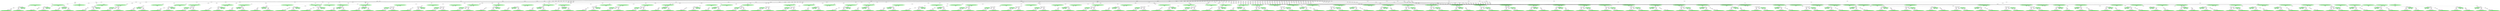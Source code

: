 strict digraph "reflow flowgraph sha256:f7cbdf2c25519607d9b3777ea73438cabd63cab4f680496d6a662c53fe79f48e" {
// Node definitions.
"000a38e4-val-";
"000bbb69-val-";
"0044d2dd-val-";
"005fd149-val-";
"0064250d-val-";
"006bb1b5-coerce-n100.r04.s085.Main.fq1";
"006d0ab4-val-";
"007a6f94-coerce-n100.r04.s100.Main.out_file";
"00ba3c9b-val-";
"00e49317-intern-n100.r04.s017.Main.fq2-s3://niema-test/n100/r04/n100.r04.s017_R2.fastq" [
fillcolor=green
style=filled
];
"00ecee05-coerce-n100.r04.s006.Main.fq2";
"01146d03-coerce-n100.r04.s063.Main.fq2";
"0169fb8b-val-";
"017350a1-exec-n100.r04.s027.Main.out_file" [
fillcolor=green
style=filled
];
"018970b4-coerce-n100.r04.s078.Main.fq2";
"01a10a0d-val-";
"01ed8589-val-";
"01f9cec2-val-";
"020567de-coerce-n100.r04.s086.Main.fq2";
"0231bb27-val-";
"0241f887-val-";
"027d2265-intern-n100.r04.s017.Main.fq1-s3://niema-test/n100/r04/n100.r04.s017_R1.fastq" [
fillcolor=green
style=filled
];
"029bc0ee-val-";
"03126949-coerce-n100.r04.s008.Main.out_file";
"03a9a7d5-val-";
"03ca9bf6-val-";
"043c548b-coerce-n100.r04.s049.Main.out_file";
"047930b8-val-";
"048f57f2-val-";
"04b1fdc5-extern-n100.r04.s065.Main.cp_out_file-s3://niema-test/n100/r04/n100.r04.s065.tar.gz" [
fillcolor=green
style=filled
];
"04c58e47-val-";
"04e84442-val-";
"0500976b-val-";
"0502489b-val-";
"05042a3a-coerce-n100.r04.s024.Main.fq1";
"055090d3-val-";
"05641733-val-";
"05881ac0-val-";
"05a0cc35-val-";
"05c3bd4a-val-";
"05ec979b-val-";
"062361bd-exec-n100.r04.s071.Main.out_file" [
fillcolor=green
style=filled
];
"0625f08d-coerce-n100.r04.s014.Main.out_file";
"06c43d71-val-";
"06d160bd-val-";
"06eda585-coerce-n100.r04.s087.Main.fq1";
"06fd37f4-val-";
"06fda0eb-val-";
"071255f5-coerce-n100.r04.s005.Main.fq1";
"07bbdc2a-val-";
"07e402bc-val-";
"08224535-coerce-n100.r04.s013.Main.fq2";
"0862ad67-val-";
"08638633-coerce-n100.r04.s045.Main.fq2";
"086eab03-val-";
"08a29c15-val-";
"08d88671-val-";
"08e580f2-val-";
"0925b954-val-";
"0954af17-val-";
"099a0d9e-val-";
"09e5c8f8-intern-n100.r04.s043.Main.fq1-s3://niema-test/n100/r04/n100.r04.s043_R1.fastq" [
fillcolor=green
style=filled
];
"0a57e837-val-";
"0a87f128-coerce-n100.r04.s048.Main.out_file";
"0a9076c3-val-";
"0b0eea7e-coerce-n100.r04.s001.Main.fq1";
"0b1c6051-intern-n100.r04.s077.Main.fq1-s3://niema-test/n100/r04/n100.r04.s077_R1.fastq" [
fillcolor=green
style=filled
];
"0b4971de-val-";
"0b5fdd74-coerce-n100.r04.s064.Main.out_file";
"0b6761a2-val-";
"0b8407c7-intern-n100.r04.s023.Main.fq2-s3://niema-test/n100/r04/n100.r04.s023_R2.fastq" [
fillcolor=green
style=filled
];
"0bb0e047-exec-n100.r04.s037.Main.out_file" [
fillcolor=green
style=filled
];
"0bb12b89-val-";
"0bd39047-coerce-n100.r04.s009.Main.fq2";
"0c22b65e-val-";
"0c3bea60-coerce-n100.r04.s042.Main.out_file";
"0c3f321d-val-";
"0c46de2d-val-";
"0c46fe78-val-";
"0ca103b5-coerce-n100.r04.s041.Main.out_file";
"0ca1e759-val-";
"0ca30d4e-val-";
"0cb29886-coerce-n100.r04.s021.Main.fq1";
"0cb31dc4-val-";
"0cbef2dd-val-";
"0ccb04dc-val-";
"0d156910-intern-n100.r04.s099.Main.fq2-s3://niema-test/n100/r04/n100.r04.s099_R2.fastq" [
fillcolor=green
style=filled
];
"0d21a634-extern-n100.r04.s019.Main.cp_out_file-s3://niema-test/n100/r04/n100.r04.s019.tar.gz" [
fillcolor=green
style=filled
];
"0d306259-val-";
"0d5147cf-val-";
"0d7bf897-exec-n100.r04.s018.Main.out_file" [
fillcolor=green
style=filled
];
"0d80c217-val-";
"0d9a0976-val-";
"0da0e2bd-val-";
"0e0311fc-intern-n100.r04.s020.Main.fq1-s3://niema-test/n100/r04/n100.r04.s020_R1.fastq" [
fillcolor=green
style=filled
];
"0e30f419-val-";
"0e3bdebf-val-";
"0e4ce135-coerce-n100.r04.s022.Main.fq2";
"0e648b3b-val-";
"0ebc1846-val-";
"0f009068-exec-n100.r04.s081.Main.out_file" [
fillcolor=green
style=filled
];
"0f411b6d-coerce-n100.r04.s017.Main.fq2";
"0f5f6f8e-exec-n100.r04.s016.Main.out_file" [
fillcolor=green
style=filled
];
"0f7145ce-val-";
"0f979875-intern-n100.r04.s033.Main.fq2-s3://niema-test/n100/r04/n100.r04.s033_R2.fastq" [
fillcolor=green
style=filled
];
"0fb6205d-val-";
"0fd9d54f-val-";
"1068e2c8-coerce-n100.r04.s010.Main.fq2";
"109a7575-coerce-n100.r04.s043.Main.out_file";
"10ca4410-val-";
"11091ef4-val-";
"1123e971-intern-n100.r04.s009.Main.fq1-s3://niema-test/n100/r04/n100.r04.s009_R1.fastq" [
fillcolor=green
style=filled
];
"112be0e6-val-";
"112e2fe8-intern-n100.r04.s007.Main.fq2-s3://niema-test/n100/r04/n100.r04.s007_R2.fastq" [
fillcolor=green
style=filled
];
"1130b526-val-";
"1141f968-val-";
"1155eaae-val-";
"11a29a33-val-";
"11b79fb1-val-";
"11cbc5a7-val-";
"11fbff2b-intern-n100.r04.s026.Main.fq1-s3://niema-test/n100/r04/n100.r04.s026_R1.fastq" [
fillcolor=green
style=filled
];
"1210bb92-intern-n100.r04.s080.Main.fq2-s3://niema-test/n100/r04/n100.r04.s080_R2.fastq" [
fillcolor=green
style=filled
];
"12d7e5af-val-";
"12ef7339-val-";
"13022bc4-val-";
"1313cb91-coerce-n100.r04.s028.Main.out_file";
"1315fc2e-val-";
"132339dc-val-";
"1331000e-val-";
"135406db-val-";
"13662a6b-val-";
"136cf8fa-intern-n100.r04.s036.Main.fq1-s3://niema-test/n100/r04/n100.r04.s036_R1.fastq" [
fillcolor=green
style=filled
];
"1381d801-exec-n100.r04.s097.Main.out_file" [
fillcolor=green
style=filled
];
"146b5b3a-val-";
"147107af-val-";
"1475aef5-val-";
"14a8996d-val-";
"14af3fad-val-";
"14b3f0cc-exec-n100.r04.s007.Main.out_file" [
fillcolor=green
style=filled
];
"14e69082-val-";
"14feeb88-val-";
"1530bcea-intern-n100.r04.s038.Main.fq2-s3://niema-test/n100/r04/n100.r04.s038_R2.fastq" [
fillcolor=green
style=filled
];
"15779143-intern-n100.r04.s028.Main.fq2-s3://niema-test/n100/r04/n100.r04.s028_R2.fastq" [
fillcolor=green
style=filled
];
"15a21823-intern-n100.r04.s093.Main.fq1-s3://niema-test/n100/r04/n100.r04.s093_R1.fastq" [
fillcolor=green
style=filled
];
"15f912aa-val-";
"16002b9a-val-";
"1601ed6c-val-";
"1603deeb-val-";
"160bf398-val-";
"16254df5-val-";
"16408e78-intern-n100.r04.s053.Main.fq2-s3://niema-test/n100/r04/n100.r04.s053_R2.fastq" [
fillcolor=green
style=filled
];
"166737ee-val-";
"166c00c6-extern-n100.r04.s054.Main.cp_out_file-s3://niema-test/n100/r04/n100.r04.s054.tar.gz" [
fillcolor=green
style=filled
];
"16707aef-intern-n100.r04.s084.Main.fq2-s3://niema-test/n100/r04/n100.r04.s084_R2.fastq" [
fillcolor=green
style=filled
];
"16749613-val-";
"168fa35c-extern-n100.r04.s089.Main.cp_out_file-s3://niema-test/n100/r04/n100.r04.s089.tar.gz" [
fillcolor=green
style=filled
];
"1691ed7b-val-";
"169814b6-val-";
"16cca12b-val-";
"16f8160a-intern-n100.r04.s093.Main.fq2-s3://niema-test/n100/r04/n100.r04.s093_R2.fastq" [
fillcolor=green
style=filled
];
"17050dad-extern-n100.r04.s035.Main.cp_out_file-s3://niema-test/n100/r04/n100.r04.s035.tar.gz" [
fillcolor=green
style=filled
];
"17300327-intern-n100.r04.s086.Main.fq1-s3://niema-test/n100/r04/n100.r04.s086_R1.fastq" [
fillcolor=green
style=filled
];
"1753be54-coerce-n100.r04.s100.Main.fq2";
"17b80dc5-val-";
"17bb7786-val-";
"1809d359-val-";
"18bd1f6f-val-";
"18c2c944-extern-n100.r04.s068.Main.cp_out_file-s3://niema-test/n100/r04/n100.r04.s068.tar.gz" [
fillcolor=green
style=filled
];
"18f04721-val-";
"1914e0a3-val-";
"19166066-val-";
"191f1df4-intern-n100.r04.s085.Main.fq2-s3://niema-test/n100/r04/n100.r04.s085_R2.fastq" [
fillcolor=green
style=filled
];
"192f00d6-val-";
"193dd149-exec-n100.r04.s023.Main.out_file" [
fillcolor=green
style=filled
];
"19f01929-intern-n100.r04.s056.Main.fq2-s3://niema-test/n100/r04/n100.r04.s056_R2.fastq" [
fillcolor=green
style=filled
];
"19f465f2-val-";
"1a11e238-val-";
"1afcab36-val-";
"1b1cecb5-extern-n100.r04.s094.Main.cp_out_file-s3://niema-test/n100/r04/n100.r04.s094.tar.gz" [
fillcolor=green
style=filled
];
"1b2498a0-coerce-n100.r04.s093.Main.fq1";
"1b448deb-val-";
"1b625f40-val-";
"1bb97550-intern-n100.r04.s016.Main.fq2-s3://niema-test/n100/r04/n100.r04.s016_R2.fastq" [
fillcolor=green
style=filled
];
"1bec9655-val-";
"1c126a90-val-";
"1c1696bd-val-";
"1c214e16-coerce-n100.r04.s075.Main.fq1";
"1c48d79a-val-";
"1c4ea080-coerce-n100.r04.s031.Main.fq1";
"1c5768e0-val-";
"1c7d4dfa-val-";
"1ca35c84-exec-n100.r04.s011.Main.out_file" [
fillcolor=green
style=filled
];
"1cafc9dd-val-";
"1cba3068-val-";
"1ccbcf4f-val-";
"1d28c59d-val-";
"1d35c114-exec-n100.r04.s057.Main.out_file" [
fillcolor=green
style=filled
];
"1d427f58-coerce-n100.r04.s019.Main.fq1";
"1d584051-extern-n100.r04.s046.Main.cp_out_file-s3://niema-test/n100/r04/n100.r04.s046.tar.gz" [
fillcolor=green
style=filled
];
"1d6cc91f-val-";
"1d938648-coerce-n100.r04.s067.Main.out_file";
"1da7dd84-val-";
"1dbd59b1-val-";
"1dcb91a7-val-";
"1e01be56-val-";
"1e0a58a1-val-";
"1e39a98a-val-";
"1e40e5b1-exec-n100.r04.s045.Main.out_file" [
fillcolor=green
style=filled
];
"1e842b8b-intern-n100.r04.s049.Main.fq2-s3://niema-test/n100/r04/n100.r04.s049_R2.fastq" [
fillcolor=green
style=filled
];
"1e8f7f07-val-";
"1ea04393-val-";
"1eb7d7c1-val-";
"1edb1a28-val-";
"1f044fe9-coerce-n100.r04.s047.Main.fq2";
"1f3be68d-val-";
"1f669285-val-";
"1f720a3c-exec-n100.r04.s024.Main.out_file" [
fillcolor=green
style=filled
];
"1f87d17a-val-";
"1f8a365f-val-";
"1f9ebc3e-val-";
"1fa9e026-val-";
"1fa9f3fc-val-";
"1ff66fad-val-";
"20193ed3-val-";
"2035e047-val-";
"20542fdd-val-";
"20b19fe6-coerce-n100.r04.s028.Main.fq2";
"20bf188f-val-";
"20c84e01-val-";
"20cc3f33-val-";
"20cc55fa-val-";
"20e136b4-coerce-n100.r04.s092.Main.fq1";
"20e26740-exec-n100.r04.s080.Main.out_file" [
fillcolor=green
style=filled
];
"2120adba-coerce-n100.r04.s038.Main.fq2";
"2129370c-coerce-n100.r04.s097.Main.out_file";
"21580edc-val-";
"2169bd15-val-";
"21793ceb-extern-n100.r04.s058.Main.cp_out_file-s3://niema-test/n100/r04/n100.r04.s058.tar.gz" [
fillcolor=green
style=filled
];
"21810e21-val-";
"21cca7c9-val-";
"21df14bc-val-";
"21f5c743-val-";
"2222b9d2-val-";
"22332ce8-val-";
"22371d81-coerce-n100.r04.s077.Main.out_file";
"22459cd6-intern-n100.r04.s071.Main.fq2-s3://niema-test/n100/r04/n100.r04.s071_R2.fastq" [
fillcolor=green
style=filled
];
"22533c9e-coerce-n100.r04.s057.Main.out_file";
"22912518-val-";
"22df913e-val-";
"22f2714a-val-";
"230ae918-val-";
"2327cb31-val-";
"2348e7b0-val-";
"236b2623-val-";
"237967da-coerce-n100.r04.s044.Main.fq1";
"237dd2cd-val-";
"23ae0cc9-val-";
"244ac64e-coerce-n100.r04.s071.Main.fq2";
"246e7ec3-val-";
"24990393-val-";
"252dc073-extern-n100.r04.s023.Main.cp_out_file-s3://niema-test/n100/r04/n100.r04.s023.tar.gz" [
fillcolor=green
style=filled
];
"25656777-val-";
"256cf430-val-";
"2588e39a-val-";
"25bcb077-intern-n100.r04.s097.Main.fq2-s3://niema-test/n100/r04/n100.r04.s097_R2.fastq" [
fillcolor=green
style=filled
];
"263aa3ad-val-";
"2686345e-val-";
"26979d78-val-";
"26b133fc-val-";
"26b1df58-coerce-n100.r04.s073.Main.out_file";
"26d1b81c-val-";
"26d34f17-val-";
"272fa5ae-val-";
"274e6b28-val-";
"27523267-exec-n100.r04.s012.Main.out_file" [
fillcolor=green
style=filled
];
"2758c03a-intern-n100.r04.s040.Main.fq2-s3://niema-test/n100/r04/n100.r04.s040_R2.fastq" [
fillcolor=green
style=filled
];
"27715a3c-coerce-n100.r04.s024.Main.fq2";
"278e7c40-coerce-n100.r04.s065.Main.out_file";
"2799738a-val-";
"279b7c9b-val-";
"27f5edbe-val-";
"2877049d-val-";
"28a4b960-val-";
"28b9ac14-val-";
"28c59272-val-";
"290f8113-val-";
"292004ac-val-";
"294722dc-val-";
"294a86b5-val-";
"295b7a00-intern-n100.r04.s043.Main.fq2-s3://niema-test/n100/r04/n100.r04.s043_R2.fastq" [
fillcolor=green
style=filled
];
"29ae82ae-val-";
"29c0f9b0-val-";
"29c293ab-intern-n100.r04.s007.Main.fq1-s3://niema-test/n100/r04/n100.r04.s007_R1.fastq" [
fillcolor=green
style=filled
];
"2a10895e-intern-n100.r04.s059.Main.fq1-s3://niema-test/n100/r04/n100.r04.s059_R1.fastq" [
fillcolor=green
style=filled
];
"2a12cbfc-intern-n100.r04.s089.Main.fq2-s3://niema-test/n100/r04/n100.r04.s089_R2.fastq" [
fillcolor=green
style=filled
];
"2a13809f-intern-n100.r04.s010.Main.fq2-s3://niema-test/n100/r04/n100.r04.s010_R2.fastq" [
fillcolor=green
style=filled
];
"2a3a51d3-val-";
"2abc7ca8-val-";
"2b0a45d2-val-";
"2bb47b47-val-";
"2bbde934-coerce-n100.r04.s025.Main.out_file";
"2bc7f191-val-";
"2bec06a8-val-";
"2c16a5ef-val-";
"2cacab52-val-";
"2cbfac31-coerce-n100.r04.s024.Main.out_file";
"2d151cd2-exec-n100.r04.s013.Main.out_file" [
fillcolor=green
style=filled
];
"2d3488e5-exec-n100.r04.s053.Main.out_file" [
fillcolor=green
style=filled
];
"2d58164a-val-";
"2d7b1594-val-";
"2d7d75a7-val-";
"2e08e79b-val-";
"2e345c90-coerce-n100.r04.s030.Main.fq2";
"2e59a3fa-val-";
"2e5bce9d-extern-n100.r04.s075.Main.cp_out_file-s3://niema-test/n100/r04/n100.r04.s075.tar.gz" [
fillcolor=green
style=filled
];
"2e631901-val-";
"2e94c18d-extern-n100.r04.s009.Main.cp_out_file-s3://niema-test/n100/r04/n100.r04.s009.tar.gz" [
fillcolor=green
style=filled
];
"2ea59f0d-intern-n100.r04.s025.Main.fq2-s3://niema-test/n100/r04/n100.r04.s025_R2.fastq" [
fillcolor=green
style=filled
];
"2eb8a948-val-";
"2ef62d44-intern-n100.r04.s081.Main.fq2-s3://niema-test/n100/r04/n100.r04.s081_R2.fastq" [
fillcolor=green
style=filled
];
"2f22143a-exec-n100.r04.s099.Main.out_file" [
fillcolor=green
style=filled
];
"2f9f0676-val-";
"2f9febdf-intern-n100.r04.s016.Main.fq1-s3://niema-test/n100/r04/n100.r04.s016_R1.fastq" [
fillcolor=green
style=filled
];
"2fa542dc-val-";
"2faa9a9c-val-";
"2fb6235d-val-";
"2fbeb3cb-coerce-n100.r04.s020.Main.fq1";
"2fd3e3f4-intern-n100.r04.s011.Main.fq1-s3://niema-test/n100/r04/n100.r04.s011_R1.fastq" [
fillcolor=green
style=filled
];
"2fd55ee9-intern-n100.r04.s096.Main.fq2-s3://niema-test/n100/r04/n100.r04.s096_R2.fastq" [
fillcolor=green
style=filled
];
"306479b4-intern-n100.r04.s001.Main.fq1-s3://niema-test/n100/r04/n100.r04.s001_R1.fastq" [
fillcolor=green
style=filled
];
"30ac314a-val-";
"30e099ad-val-";
"30f59463-val-";
"315b1b50-val-";
"317c8050-coerce-n100.r04.s056.Main.fq2";
"31881ebb-val-";
"31bb9923-extern-n100.r04.s012.Main.cp_out_file-s3://niema-test/n100/r04/n100.r04.s012.tar.gz" [
fillcolor=green
style=filled
];
"31f7931d-val-";
"321992ea-coerce-n100.r04.s069.Main.out_file";
"322c21c6-intern-n100.r04.s084.Main.fq1-s3://niema-test/n100/r04/n100.r04.s084_R1.fastq" [
fillcolor=green
style=filled
];
"325588da-coerce-n100.r04.s027.Main.fq2";
"3263e8f7-val-";
"32697aae-intern-n100.r04.s097.Main.fq1-s3://niema-test/n100/r04/n100.r04.s097_R1.fastq" [
fillcolor=green
style=filled
];
"326c6971-coerce-n100.r04.s037.Main.out_file";
"327d1662-val-";
"32a668a1-val-";
"32d85cc2-val-";
"33606733-coerce-n100.r04.s007.Main.fq1";
"33c21826-val-";
"33f80aef-val-";
"3401b8f1-val-";
"3405f789-coerce-n100.r04.s029.Main.out_file";
"340a2bc6-coerce-n100.r04.s045.Main.fq1";
"340a81b4-intern-n100.r04.s094.Main.fq2-s3://niema-test/n100/r04/n100.r04.s094_R2.fastq" [
fillcolor=green
style=filled
];
"344cf3c2-val-";
"345b4c2d-val-";
"34ac9219-val-";
"351e4a61-coerce-n100.r04.s057.Main.fq2";
"352aa543-val-";
"353b0c7e-val-";
"354bd77d-coerce-n100.r04.s039.Main.fq2";
"356158df-val-";
"3598772d-val-";
"35b60070-extern-n100.r04.s034.Main.cp_out_file-s3://niema-test/n100/r04/n100.r04.s034.tar.gz" [
fillcolor=green
style=filled
];
"35bc6f5c-coerce-n100.r04.s010.Main.fq1";
"35e4ccdd-val-";
"35e5c8f2-intern-n100.r04.s020.Main.fq2-s3://niema-test/n100/r04/n100.r04.s020_R2.fastq" [
fillcolor=green
style=filled
];
"35f75c16-val-";
"35fc5aa6-coerce-n100.r04.s077.Main.fq1";
"362ba6f9-coerce-n100.r04.s034.Main.fq2";
"3679c59d-val-";
"367d826a-val-";
"367fe22d-coerce-n100.r04.s079.Main.fq2";
"36992746-intern-n100.r04.s024.Main.fq2-s3://niema-test/n100/r04/n100.r04.s024_R2.fastq" [
fillcolor=green
style=filled
];
"36a599cf-val-";
"36a97c2f-val-";
"36b864ad-coerce-n100.r04.s051.Main.out_file";
"36d70b63-val-";
"3712e7fd-val-";
"37202088-val-";
"37396244-coerce-n100.r04.s098.Main.fq1";
"375a011c-coerce-n100.r04.s015.Main.fq2";
"37743e65-coerce-n100.r04.s083.Main.out_file";
"378a310c-val-";
"37991cb5-val-";
"379baa03-val-";
"379bc1ed-val-";
"37b42ff1-val-";
"37bb8156-val-";
"37c376eb-val-";
"37ecf5e4-val-";
"3822f8f9-intern-n100.r04.s064.Main.fq2-s3://niema-test/n100/r04/n100.r04.s064_R2.fastq" [
fillcolor=green
style=filled
];
"3869fec1-val-";
"3894c7e7-val-";
"38bba01c-exec-n100.r04.s033.Main.out_file" [
fillcolor=green
style=filled
];
"38ec18bd-coerce-n100.r04.s006.Main.fq1";
"38f17baf-val-";
"38f6be3d-val-";
"39097b72-val-";
"39170040-intern-n100.r04.s037.Main.fq1-s3://niema-test/n100/r04/n100.r04.s037_R1.fastq" [
fillcolor=green
style=filled
];
"39463286-val-";
"394c021f-val-";
"399dcf8e-val-";
"39c8d032-val-";
"39efea52-intern-n100.r04.s070.Main.fq2-s3://niema-test/n100/r04/n100.r04.s070_R2.fastq" [
fillcolor=green
style=filled
];
"39f0abce-exec-n100.r04.s039.Main.out_file" [
fillcolor=green
style=filled
];
"39f7c66a-coerce-n100.r04.s041.Main.fq1";
"39fa93a6-val-";
"3a0979d4-val-";
"3a30bd37-intern-n100.r04.s030.Main.fq1-s3://niema-test/n100/r04/n100.r04.s030_R1.fastq" [
fillcolor=green
style=filled
];
"3a3ebcb0-val-";
"3a72e344-extern-n100.r04.s011.Main.cp_out_file-s3://niema-test/n100/r04/n100.r04.s011.tar.gz" [
fillcolor=green
style=filled
];
"3a992a59-val-";
"3ab38673-intern-n100.r04.s088.Main.fq2-s3://niema-test/n100/r04/n100.r04.s088_R2.fastq" [
fillcolor=green
style=filled
];
"3ac53056-val-";
"3ae18527-coerce-n100.r04.s022.Main.fq1";
"3ae695c6-val-";
"3af7c36c-extern-n100.r04.s091.Main.cp_out_file-s3://niema-test/n100/r04/n100.r04.s091.tar.gz" [
fillcolor=green
style=filled
];
"3b4390ff-coerce-n100.r04.s081.Main.fq1";
"3b5e1fd6-intern-n100.r04.s100.Main.fq1-s3://niema-test/n100/r04/n100.r04.s100_R1.fastq" [
fillcolor=green
style=filled
];
"3baecee9-val-";
"3bd9cf4b-val-";
"3bf508ea-val-";
"3c0d0ba7-extern-n100.r04.s028.Main.cp_out_file-s3://niema-test/n100/r04/n100.r04.s028.tar.gz" [
fillcolor=green
style=filled
];
"3c0e7f8e-val-";
"3c16a76a-val-";
"3c257779-val-";
"3c4b2225-intern-n100.r04.s082.Main.fq2-s3://niema-test/n100/r04/n100.r04.s082_R2.fastq" [
fillcolor=green
style=filled
];
"3c55eafe-val-";
"3c5ba089-val-";
"3c6413a4-val-";
"3c810cfe-val-";
"3c8ae1ac-val-";
"3cb100da-val-";
"3cb2439e-val-";
"3cc6ffe2-val-";
"3ce0e165-val-";
"3cfaa8eb-extern-n100.r04.s070.Main.cp_out_file-s3://niema-test/n100/r04/n100.r04.s070.tar.gz" [
fillcolor=green
style=filled
];
"3d242eb0-val-";
"3d39a13c-val-";
"3d70ce58-val-";
"3da91a41-coerce-n100.r04.s060.Main.fq2";
"3dc3f02e-val-";
"3e20e0d1-val-";
"3e688987-val-";
"3e860529-val-";
"3eed4105-val-";
"3f065cde-coerce-n100.r04.s002.Main.out_file";
"3f1584bf-val-";
"3f16a912-val-";
"3f233cb5-val-";
"3fdb42ed-val-";
"3fde3abf-val-";
"3ff328ff-val-";
"400307cc-val-";
"4037be0f-val-";
"40690e57-val-";
"407d7757-val-";
"40861637-val-";
"409f56ef-val-";
"40cbe2d7-val-";
"410ea7ba-coerce-n100.r04.s038.Main.out_file";
"411b33f6-val-";
"412c7b60-val-";
"413f22fa-coerce-n100.r04.s095.Main.fq2";
"4153f8c5-val-";
"416cb5d5-val-";
"41b13b28-intern-n100.r04.s060.Main.fq2-s3://niema-test/n100/r04/n100.r04.s060_R2.fastq" [
fillcolor=green
style=filled
];
"41da2c96-val-";
"41e6d4f2-coerce-n100.r04.s071.Main.out_file";
"420f97e5-coerce-n100.r04.s069.Main.fq1";
"42632928-coerce-n100.r04.s007.Main.out_file";
"426352fc-intern-n100.r04.s036.Main.fq2-s3://niema-test/n100/r04/n100.r04.s036_R2.fastq" [
fillcolor=green
style=filled
];
"42a8a7f6-exec-n100.r04.s093.Main.out_file" [
fillcolor=green
style=filled
];
"42ce07ea-val-";
"43325937-intern-n100.r04.s099.Main.fq1-s3://niema-test/n100/r04/n100.r04.s099_R1.fastq" [
fillcolor=green
style=filled
];
"43edbe39-val-";
"43f61dda-val-";
"44156789-coerce-n100.r04.s031.Main.fq2";
"4433e0d3-coerce-n100.r04.s020.Main.fq2";
"443a4298-val-";
"4467ae65-intern-n100.r04.s044.Main.fq2-s3://niema-test/n100/r04/n100.r04.s044_R2.fastq" [
fillcolor=green
style=filled
];
"4475133e-val-";
"448b7d4c-val-";
"44babb34-exec-n100.r04.s061.Main.out_file" [
fillcolor=green
style=filled
];
"44c4ca37-val-";
"44eb1f81-val-";
"44fd62a8-val-";
"450bad42-coerce-n100.r04.s041.Main.fq2";
"453c6f1c-coerce-n100.r04.s022.Main.out_file";
"453de24f-extern-n100.r04.s067.Main.cp_out_file-s3://niema-test/n100/r04/n100.r04.s067.tar.gz" [
fillcolor=green
style=filled
];
"45752c0d-extern-n100.r04.s059.Main.cp_out_file-s3://niema-test/n100/r04/n100.r04.s059.tar.gz" [
fillcolor=green
style=filled
];
"457e547f-extern-n100.r04.s031.Main.cp_out_file-s3://niema-test/n100/r04/n100.r04.s031.tar.gz" [
fillcolor=green
style=filled
];
"4584d38b-coerce-n100.r04.s033.Main.fq1";
"45948bf5-intern-n100.r04.s067.Main.fq2-s3://niema-test/n100/r04/n100.r04.s067_R2.fastq" [
fillcolor=green
style=filled
];
"459c929b-val-";
"45a230d9-coerce-n100.r04.s048.Main.fq1";
"45ad41d7-coerce-n100.r04.s087.Main.fq2";
"45f00c54-val-";
"45f45a67-val-";
"45f670b8-intern-n100.r04.s015.Main.fq1-s3://niema-test/n100/r04/n100.r04.s015_R1.fastq" [
fillcolor=green
style=filled
];
"460178af-val-";
"46074c1f-coerce-n100.r04.s057.Main.fq1";
"460aa300-exec-n100.r04.s052.Main.out_file" [
fillcolor=green
style=filled
];
"460c0925-coerce-n100.r04.s049.Main.fq1";
"461021f5-val-";
"4626b103-val-";
"46a9c737-val-";
"46a9ef06-coerce-n100.r04.s096.Main.fq1";
"46afefef-val-";
"46c93b21-exec-n100.r04.s046.Main.out_file" [
fillcolor=green
style=filled
];
"46ce5e5b-coerce-n100.r04.s052.Main.out_file";
"471b1e39-coerce-n100.r04.s010.Main.out_file";
"47beba72-exec-n100.r04.s085.Main.out_file" [
fillcolor=green
style=filled
];
"47dc9646-exec-n100.r04.s029.Main.out_file" [
fillcolor=green
style=filled
];
"47ffad1c-coerce-n100.r04.s032.Main.fq1";
"481a259f-coerce-n100.r04.s067.Main.fq2";
"481a6e80-val-";
"485b32e2-val-";
"4874b311-intern-n100.r04.s008.Main.fq2-s3://niema-test/n100/r04/n100.r04.s008_R2.fastq" [
fillcolor=green
style=filled
];
"48852b13-val-";
"488863bf-val-";
"488b53d4-val-";
"488dc4ec-val-";
"48a37464-val-";
"48d8e867-val-";
"48df37ac-val-";
"48e303f3-intern-n100.r04.s027.Main.fq2-s3://niema-test/n100/r04/n100.r04.s027_R2.fastq" [
fillcolor=green
style=filled
];
"48eb9460-val-";
"48fbd4fe-intern-n100.r04.s009.Main.fq2-s3://niema-test/n100/r04/n100.r04.s009_R2.fastq" [
fillcolor=green
style=filled
];
"49093715-coerce-n100.r04.s081.Main.out_file";
"499d9909-exec-n100.r04.s043.Main.out_file" [
fillcolor=green
style=filled
];
"49bee42e-val-";
"49d247a3-coerce-n100.r04.s032.Main.fq2";
"49f18ed8-val-";
"4a2bdca0-val-";
"4a43d647-intern-n100.r04.s075.Main.fq1-s3://niema-test/n100/r04/n100.r04.s075_R1.fastq" [
fillcolor=green
style=filled
];
"4a5165ae-extern-n100.r04.s073.Main.cp_out_file-s3://niema-test/n100/r04/n100.r04.s073.tar.gz" [
fillcolor=green
style=filled
];
"4a601101-val-";
"4a6310ec-val-";
"4a9faf6c-val-";
"4ac9a165-val-";
"4acb0cf5-extern-n100.r04.s099.Main.cp_out_file-s3://niema-test/n100/r04/n100.r04.s099.tar.gz" [
fillcolor=green
style=filled
];
"4ad83b35-val-";
"4aeaa75e-val-";
"4af6bde3-val-";
"4b0b4d3a-val-";
"4b30f8af-val-";
"4b4ebdaf-intern-n100.r04.s033.Main.fq1-s3://niema-test/n100/r04/n100.r04.s033_R1.fastq" [
fillcolor=green
style=filled
];
"4bb2115a-val-";
"4bd0b8ca-val-";
"4bec616f-val-";
"4bf6ac0b-coerce-n100.r04.s021.Main.fq2";
"4bf8fdb8-val-";
"4c09c37a-val-";
"4c0d2607-coerce-n100.r04.s097.Main.fq2";
"4c0dd5d5-intern-n100.r04.s074.Main.fq1-s3://niema-test/n100/r04/n100.r04.s074_R1.fastq" [
fillcolor=green
style=filled
];
"4c46d99c-coerce-n100.r04.s084.Main.out_file";
"4c470ed0-extern-n100.r04.s063.Main.cp_out_file-s3://niema-test/n100/r04/n100.r04.s063.tar.gz" [
fillcolor=green
style=filled
];
"4c593d74-val-";
"4c77263b-val-";
"4c81f339-intern-n100.r04.s015.Main.fq2-s3://niema-test/n100/r04/n100.r04.s015_R2.fastq" [
fillcolor=green
style=filled
];
"4cb6aa9e-coerce-n100.r04.s042.Main.fq2";
"4d00c0f5-val-";
"4d08ef99-val-";
"4d31e570-val-";
"4d47f342-val-";
"4d6dbd80-val-";
"4d97e9a5-val-";
"4dbde872-val-";
"4e0f601c-val-";
"4e68b8e7-val-";
"4e6d77eb-extern-n100.r04.s085.Main.cp_out_file-s3://niema-test/n100/r04/n100.r04.s085.tar.gz" [
fillcolor=green
style=filled
];
"4e6dfa45-val-";
"4e7cd29e-val-";
"4e8fe7d3-val-";
"4eb23870-val-";
"4f55e6ba-extern-n100.r04.s002.Main.cp_out_file-s3://niema-test/n100/r04/n100.r04.s002.tar.gz" [
fillcolor=green
style=filled
];
"4f69be9b-intern-n100.r04.s045.Main.fq2-s3://niema-test/n100/r04/n100.r04.s045_R2.fastq" [
fillcolor=green
style=filled
];
"4fbcba2b-val-";
"4fe2195f-val-";
"506d3656-coerce-n100.r04.s095.Main.out_file";
"509d7e7f-coerce-n100.r04.s028.Main.fq1";
"50c0fc14-val-";
"50cd4a73-val-";
"50e37222-coerce-n100.r04.s003.Main.fq2";
"51402f50-coerce-n100.r04.s099.Main.fq2";
"51923bee-val-";
"51978463-coerce-n100.r04.s034.Main.out_file";
"51da230b-val-";
"51e2cb05-intern-n100.r04.s023.Main.fq1-s3://niema-test/n100/r04/n100.r04.s023_R1.fastq" [
fillcolor=green
style=filled
];
"520c3956-val-";
"521ca5e3-val-";
"523662fb-val-";
"52472afa-val-";
"5285e3a5-intern-n100.r04.s035.Main.fq2-s3://niema-test/n100/r04/n100.r04.s035_R2.fastq" [
fillcolor=green
style=filled
];
"5295e2d2-val-";
"52ca7e16-val-";
"52e2bc4a-extern-n100.r04.s093.Main.cp_out_file-s3://niema-test/n100/r04/n100.r04.s093.tar.gz" [
fillcolor=green
style=filled
];
"52eaf771-val-";
"5368814a-val-";
"536ccfc9-intern-n100.r04.s090.Main.fq1-s3://niema-test/n100/r04/n100.r04.s090_R1.fastq" [
fillcolor=green
style=filled
];
"53a360d6-val-";
"54041611-val-";
"5424fedf-extern-n100.r04.s044.Main.cp_out_file-s3://niema-test/n100/r04/n100.r04.s044.tar.gz" [
fillcolor=green
style=filled
];
"5452eb76-coerce-n100.r04.s068.Main.out_file";
"5468f4a3-exec-n100.r04.s014.Main.out_file" [
fillcolor=green
style=filled
];
"5481770d-val-";
"54b99867-val-";
"5508b773-val-";
"551839ee-val-";
"552fe586-intern-n100.r04.s010.Main.fq1-s3://niema-test/n100/r04/n100.r04.s010_R1.fastq" [
fillcolor=green
style=filled
];
"5543398a-coerce-n100.r04.s042.Main.fq1";
"555e456b-coerce-n100.r04.s051.Main.fq2";
"5566c9fd-val-";
"55e0c35a-val-";
"55e9d39f-coerce-n100.r04.s023.Main.out_file";
"55ee52ec-val-";
"5615510d-intern-n100.r04.s066.Main.fq1-s3://niema-test/n100/r04/n100.r04.s066_R1.fastq" [
fillcolor=green
style=filled
];
"56757fd7-val-";
"567c7abc-val-";
"567dc377-val-";
"569898b9-val-";
"56a6214d-coerce-n100.r04.s070.Main.fq2";
"56d78252-val-";
"56e9ec9a-val-";
"571c0da9-intern-n100.r04.s022.Main.fq1-s3://niema-test/n100/r04/n100.r04.s022_R1.fastq" [
fillcolor=green
style=filled
];
"573783c5-val-";
"57527d3b-val-";
"5784fc93-val-";
"57983a98-val-";
"57b09e4b-coerce-n100.r04.s081.Main.fq2";
"57cd1ee3-intern-n100.r04.s090.Main.fq2-s3://niema-test/n100/r04/n100.r04.s090_R2.fastq" [
fillcolor=green
style=filled
];
"57d0af54-val-";
"57e39d90-exec-n100.r04.s083.Main.out_file" [
fillcolor=green
style=filled
];
"57f67a1d-exec-n100.r04.s006.Main.out_file" [
fillcolor=green
style=filled
];
"57fd3663-val-";
"5802490e-val-";
"5806125a-intern-n100.r04.s021.Main.fq2-s3://niema-test/n100/r04/n100.r04.s021_R2.fastq" [
fillcolor=green
style=filled
];
"582f450b-val-";
"587c4334-val-";
"589c7248-coerce-n100.r04.s097.Main.fq1";
"58aee106-coerce-n100.r04.s011.Main.fq2";
"58db3137-val-";
"58df0efb-val-";
"58ea7b94-intern-n100.r04.s095.Main.fq2-s3://niema-test/n100/r04/n100.r04.s095_R2.fastq" [
fillcolor=green
style=filled
];
"58ed5abe-val-";
"58f911f6-val-";
"591e5fb2-val-";
"5921b1e6-val-";
"5940618c-val-";
"5941b65b-val-";
"5957e4e6-exec-n100.r04.s028.Main.out_file" [
fillcolor=green
style=filled
];
"59774914-val-";
"59ccf423-val-";
"5a18a477-val-";
"5a1d20af-val-";
"5a227e52-coerce-n100.r04.s015.Main.out_file";
"5a291094-val-";
"5a3482dc-val-";
"5a45ea46-val-";
"5a5dd163-extern-n100.r04.s020.Main.cp_out_file-s3://niema-test/n100/r04/n100.r04.s020.tar.gz" [
fillcolor=green
style=filled
];
"5a6cf0be-val-";
"5a75e1b7-val-";
"5a76a2e4-val-";
"5a77b2c7-val-";
"5b1e81ae-val-";
"5b319e1f-coerce-n100.r04.s027.Main.out_file";
"5b3a5959-extern-n100.r04.s096.Main.cp_out_file-s3://niema-test/n100/r04/n100.r04.s096.tar.gz" [
fillcolor=green
style=filled
];
"5b97c903-coerce-n100.r04.s039.Main.out_file";
"5b9c7cfa-coerce-n100.r04.s094.Main.fq1";
"5bb925a5-val-";
"5bbaba3a-val-";
"5bcb7069-val-";
"5bd33203-exec-n100.r04.s066.Main.out_file" [
fillcolor=green
style=filled
];
"5c0f0936-exec-n100.r04.s031.Main.out_file" [
fillcolor=green
style=filled
];
"5c128c7d-val-";
"5c46a9bf-val-";
"5c91c00b-val-";
"5cb586d6-val-";
"5cbe3328-coerce-n100.r04.s054.Main.fq2";
"5d031c88-val-";
"5d0a1122-val-";
"5d0ea9fd-val-";
"5d1a913d-exec-n100.r04.s022.Main.out_file" [
fillcolor=green
style=filled
];
"5d5899ea-val-";
"5d8babb9-val-";
"5db05f7e-val-";
"5db74542-intern-n100.r04.s055.Main.fq2-s3://niema-test/n100/r04/n100.r04.s055_R2.fastq" [
fillcolor=green
style=filled
];
"5dcee488-intern-n100.r04.s018.Main.fq2-s3://niema-test/n100/r04/n100.r04.s018_R2.fastq" [
fillcolor=green
style=filled
];
"5e046a9f-extern-n100.r04.s017.Main.cp_out_file-s3://niema-test/n100/r04/n100.r04.s017.tar.gz" [
fillcolor=green
style=filled
];
"5e1de55d-val-";
"5e6c91f1-coerce-n100.r04.s094.Main.out_file";
"5ea2a7fd-coerce-n100.r04.s078.Main.out_file";
"5ece1b4b-val-";
"5ee5f694-coerce-n100.r04.s074.Main.fq2";
"5eebe335-coerce-n100.r04.s059.Main.fq1";
"5eef48c8-exec-n100.r04.s035.Main.out_file" [
fillcolor=green
style=filled
];
"5f1ea4cf-intern-n100.r04.s089.Main.fq1-s3://niema-test/n100/r04/n100.r04.s089_R1.fastq" [
fillcolor=green
style=filled
];
"5f359aa7-intern-n100.r04.s031.Main.fq1-s3://niema-test/n100/r04/n100.r04.s031_R1.fastq" [
fillcolor=green
style=filled
];
"5f50c423-exec-n100.r04.s060.Main.out_file" [
fillcolor=green
style=filled
];
"5f64c0cc-val-";
"5f6a7d0f-val-";
"5f741918-val-";
"5f7d8406-intern-n100.r04.s012.Main.fq1-s3://niema-test/n100/r04/n100.r04.s012_R1.fastq" [
fillcolor=green
style=filled
];
"5f9e75c1-exec-n100.r04.s100.Main.out_file" [
fillcolor=green
style=filled
];
"5fa19d0c-exec-n100.r04.s098.Main.out_file" [
fillcolor=green
style=filled
];
"5fc40f74-val-";
"5fcde336-coerce-n100.r04.s004.Main.fq2";
"5fd09715-val-";
"5fea0240-intern-n100.r04.s004.Main.fq1-s3://niema-test/n100/r04/n100.r04.s004_R1.fastq" [
fillcolor=green
style=filled
];
"601ba552-val-";
"602e1744-val-";
"604be015-val-";
"609dc54f-coerce-n100.r04.s067.Main.fq1";
"60b12bb5-val-";
"60d4cdbd-val-";
"60da4732-val-";
"60edabc7-val-";
"6106b55b-val-";
"610b915e-exec-n100.r04.s077.Main.out_file" [
fillcolor=green
style=filled
];
"612c3ef1-val-";
"612d3a0d-val-";
"6130a361-extern-n100.r04.s080.Main.cp_out_file-s3://niema-test/n100/r04/n100.r04.s080.tar.gz" [
fillcolor=green
style=filled
];
"618a3bc2-val-";
"61a5415d-val-";
"61d8989c-val-";
"61e5727b-coerce-n100.r04.s040.Main.out_file";
"621aaf38-val-";
"6248bdb9-val-";
"62a735ac-intern-n100.r04.s074.Main.fq2-s3://niema-test/n100/r04/n100.r04.s074_R2.fastq" [
fillcolor=green
style=filled
];
"62b38342-intern-n100.r04.s072.Main.fq1-s3://niema-test/n100/r04/n100.r04.s072_R1.fastq" [
fillcolor=green
style=filled
];
"62ea2a21-val-";
"62eed651-val-";
"62f29c32-intern-n100.r04.s038.Main.fq1-s3://niema-test/n100/r04/n100.r04.s038_R1.fastq" [
fillcolor=green
style=filled
];
"62f9c71c-intern-n100.r04.s061.Main.fq1-s3://niema-test/n100/r04/n100.r04.s061_R1.fastq" [
fillcolor=green
style=filled
];
"62fd50ca-val-";
"63144997-intern-n100.r04.s019.Main.fq1-s3://niema-test/n100/r04/n100.r04.s019_R1.fastq" [
fillcolor=green
style=filled
];
"6320248e-val-";
"63377813-extern-n100.r04.s001.Main.cp_out_file-s3://niema-test/n100/r04/n100.r04.s001.tar.gz" [
fillcolor=green
style=filled
];
"63529faf-val-";
"637f3328-val-";
"638888ec-val-";
"638e74af-coerce-n100.r04.s016.Main.out_file";
"63c7e18d-val-";
"63d141f3-val-";
"63f5c089-val-";
"6413f342-val-";
"64295d17-val-";
"643db89c-intern-n100.r04.s064.Main.fq1-s3://niema-test/n100/r04/n100.r04.s064_R1.fastq" [
fillcolor=green
style=filled
];
"647cf096-coerce-n100.r04.s077.Main.fq2";
"647e0688-val-";
"64e2679f-coerce-n100.r04.s089.Main.out_file";
"65861eb7-val-";
"65ce9e0b-val-";
"65e2f051-val-";
"65f7c1f3-val-";
"6606e988-val-";
"6622e17c-val-";
"667083e0-val-";
"66823e1c-val-";
"66c18589-coerce-n100.r04.s074.Main.fq1";
"66c3818d-val-";
"672d026c-val-";
"6744c9cf-extern-n100.r04.s043.Main.cp_out_file-s3://niema-test/n100/r04/n100.r04.s043.tar.gz" [
fillcolor=green
style=filled
];
"67c571ac-val-";
"67ff3933-val-";
"681d1f60-intern-n100.r04.s092.Main.fq2-s3://niema-test/n100/r04/n100.r04.s092_R2.fastq" [
fillcolor=green
style=filled
];
"68434bdb-val-";
"6881c708-coerce-n100.r04.s068.Main.fq1";
"688fabab-intern-n100.r04.s029.Main.fq1-s3://niema-test/n100/r04/n100.r04.s029_R1.fastq" [
fillcolor=green
style=filled
];
"68b975f1-coerce-n100.r04.s004.Main.out_file";
"68d35393-val-";
"68ec1b5b-intern-n100.r04.s067.Main.fq1-s3://niema-test/n100/r04/n100.r04.s067_R1.fastq" [
fillcolor=green
style=filled
];
"692b7947-val-";
"693c8bb0-val-";
"6964bf83-val-";
"698f164d-val-";
"69b2300f-val-";
"69cb1b8c-val-";
"6a12346c-coerce-n100.r04.s035.Main.fq2";
"6a174d09-val-";
"6a1be234-val-";
"6a223ff2-val-";
"6a6b0307-val-";
"6a9bfd3d-coerce-n100.r04.s034.Main.fq1";
"6ac4550a-val-";
"6ae5a488-intern-n100.r04.s079.Main.fq1-s3://niema-test/n100/r04/n100.r04.s079_R1.fastq" [
fillcolor=green
style=filled
];
"6b3251df-coerce-n100.r04.s066.Main.fq2";
"6b3fb506-coerce-n100.r04.s093.Main.out_file";
"6b416d1f-extern-n100.r04.s056.Main.cp_out_file-s3://niema-test/n100/r04/n100.r04.s056.tar.gz" [
fillcolor=green
style=filled
];
"6ba4ce1c-val-";
"6bb8ba08-intern-n100.r04.s030.Main.fq2-s3://niema-test/n100/r04/n100.r04.s030_R2.fastq" [
fillcolor=green
style=filled
];
"6bc2ef0b-exec-n100.r04.s072.Main.out_file" [
fillcolor=green
style=filled
];
"6bfca1dd-val-";
"6c02bec3-val-";
"6c14fae5-val-";
"6c155e29-val-";
"6c615c2b-val-";
"6cef1fe9-val-";
"6cf0992e-val-";
"6d3cd8e8-val-";
"6d3f9e11-coerce-n100.r04.s002.Main.fq1";
"6d60d1f6-val-";
"6d85c6d2-val-";
"6da5b8bf-val-";
"6dbeffa3-val-";
"6df067e5-val-";
"6df0f36a-val-";
"6e0222e9-val-";
"6e069150-val-";
"6e07d8a3-val-";
"6e0b7f6e-val-";
"6e301320-val-";
"6e3ec909-val-";
"6e3f2c65-val-";
"6e5bca8f-val-";
"6e7c3b1b-val-";
"6eaea8e6-val-";
"6f16ea27-val-";
"6f32ab07-coerce-n100.r04.s073.Main.fq2";
"6f53f12f-val-";
"6f63202d-exec-n100.r04.s089.Main.out_file" [
fillcolor=green
style=filled
];
"6f72fda9-coerce-n100.r04.s076.Main.fq2";
"6f981d52-exec-n100.r04.s087.Main.out_file" [
fillcolor=green
style=filled
];
"6fb0d87a-val-";
"6ffb2873-val-";
"701e80c2-coerce-n100.r04.s089.Main.fq2";
"70267925-val-";
"703dbfa3-val-";
"70419303-extern-n100.r04.s066.Main.cp_out_file-s3://niema-test/n100/r04/n100.r04.s066.tar.gz" [
fillcolor=green
style=filled
];
"7051d912-val-";
"707689bc-val-";
"70a81cf5-val-";
"70cc4940-val-";
"70dfd3f3-exec-n100.r04.s091.Main.out_file" [
fillcolor=green
style=filled
];
"70ff6dfe-val-";
"71339187-val-";
"7164c348-val-";
"719e10eb-intern-n100.r04.s031.Main.fq2-s3://niema-test/n100/r04/n100.r04.s031_R2.fastq" [
fillcolor=green
style=filled
];
"71a28064-val-";
"71a8abbc-val-";
"71bbffe3-val-";
"71d79d24-coerce-n100.r04.s098.Main.out_file";
"71f05c8c-exec-n100.r04.s063.Main.out_file" [
fillcolor=green
style=filled
];
"71f72540-val-";
"72091acf-intern-n100.r04.s073.Main.fq1-s3://niema-test/n100/r04/n100.r04.s073_R1.fastq" [
fillcolor=green
style=filled
];
"7210f3bd-val-";
"722f4c58-intern-n100.r04.s011.Main.fq2-s3://niema-test/n100/r04/n100.r04.s011_R2.fastq" [
fillcolor=green
style=filled
];
"724561ab-extern-n100.r04.s040.Main.cp_out_file-s3://niema-test/n100/r04/n100.r04.s040.tar.gz" [
fillcolor=green
style=filled
];
"72496761-coerce-n100.r04.s069.Main.fq2";
"72a975aa-val-";
"72bfaf43-val-";
"72fc49c3-val-";
"73305f1f-val-";
"734245eb-coerce-n100.r04.s053.Main.fq1";
"73695c5c-val-";
"7394259e-val-";
"73bafd8e-intern-n100.r04.s069.Main.fq2-s3://niema-test/n100/r04/n100.r04.s069_R2.fastq" [
fillcolor=green
style=filled
];
"73cce8c4-val-";
"73d3a36f-val-";
"73faee38-exec-n100.r04.s002.Main.out_file" [
fillcolor=green
style=filled
];
"74100706-coerce-n100.r04.s072.Main.fq2";
"7439c9c0-coerce-n100.r04.s052.Main.fq1";
"7456e7a4-val-";
"749eedd5-exec-n100.r04.s032.Main.out_file" [
fillcolor=green
style=filled
];
"74a2c8b3-exec-n100.r04.s030.Main.out_file" [
fillcolor=green
style=filled
];
"74c48ed1-extern-n100.r04.s029.Main.cp_out_file-s3://niema-test/n100/r04/n100.r04.s029.tar.gz" [
fillcolor=green
style=filled
];
"750b4338-intern-n100.r04.s035.Main.fq1-s3://niema-test/n100/r04/n100.r04.s035_R1.fastq" [
fillcolor=green
style=filled
];
"752c70e7-intern-n100.r04.s022.Main.fq2-s3://niema-test/n100/r04/n100.r04.s022_R2.fastq" [
fillcolor=green
style=filled
];
"75445176-coerce-n100.r04.s005.Main.out_file";
"75448a4d-coerce-n100.r04.s074.Main.out_file";
"756c332c-extern-n100.r04.s084.Main.cp_out_file-s3://niema-test/n100/r04/n100.r04.s084.tar.gz" [
fillcolor=green
style=filled
];
"7595019f-val-";
"759f7eda-coerce-n100.r04.s043.Main.fq2";
"75e68e7c-val-";
"76161c8a-extern-n100.r04.s055.Main.cp_out_file-s3://niema-test/n100/r04/n100.r04.s055.tar.gz" [
fillcolor=green
style=filled
];
"76305562-val-";
"763a3244-exec-n100.r04.s068.Main.out_file" [
fillcolor=green
style=filled
];
"767e00c2-val-";
"76b6b519-intern-n100.r04.s055.Main.fq1-s3://niema-test/n100/r04/n100.r04.s055_R1.fastq" [
fillcolor=green
style=filled
];
"76fcd664-extern-n100.r04.s086.Main.cp_out_file-s3://niema-test/n100/r04/n100.r04.s086.tar.gz" [
fillcolor=green
style=filled
];
"76fdf7eb-val-";
"77118bb4-val-";
"772972c7-val-";
"7731292a-exec-n100.r04.s095.Main.out_file" [
fillcolor=green
style=filled
];
"77497205-val-";
"77519139-intern-n100.r04.s063.Main.fq2-s3://niema-test/n100/r04/n100.r04.s063_R2.fastq" [
fillcolor=green
style=filled
];
"77550f58-val-";
"7772b50f-val-";
"779d9955-extern-n100.r04.s081.Main.cp_out_file-s3://niema-test/n100/r04/n100.r04.s081.tar.gz" [
fillcolor=green
style=filled
];
"779e230e-val-";
"77b779d5-val-";
"77d33f93-coerce-n100.r04.s044.Main.fq2";
"77d99fec-exec-n100.r04.s010.Main.out_file" [
fillcolor=green
style=filled
];
"77daf9d3-val-";
"77e04b8a-val-";
"7820d460-val-";
"786e83e6-val-";
"78776832-extern-n100.r04.s036.Main.cp_out_file-s3://niema-test/n100/r04/n100.r04.s036.tar.gz" [
fillcolor=green
style=filled
];
"78864978-val-";
"78907ae1-intern-n100.r04.s087.Main.fq1-s3://niema-test/n100/r04/n100.r04.s087_R1.fastq" [
fillcolor=green
style=filled
];
"78adf534-exec-n100.r04.s041.Main.out_file" [
fillcolor=green
style=filled
];
"78bd6048-val-";
"78cc65b1-val-";
"797a96f8-val-";
"79b8b2f1-val-";
"79ee7496-val-";
"7a31e88a-coerce-n100.r04.s066.Main.out_file";
"7a45621d-val-";
"7a609b4a-val-";
"7a627504-val-";
"7a7ff1bd-val-";
"7a8309d6-val-";
"7a893fbc-val-";
"7ac9ed70-val-";
"7ae4cee8-intern-n100.r04.s076.Main.fq2-s3://niema-test/n100/r04/n100.r04.s076_R2.fastq" [
fillcolor=green
style=filled
];
"7b12d6d9-val-";
"7b2a4107-val-";
"7b4e38f2-exec-n100.r04.s064.Main.out_file" [
fillcolor=green
style=filled
];
"7b7bed93-val-";
"7b7beee2-val-";
"7b8b93b1-val-";
"7bb1e49d-val-";
"7bc01517-val-";
"7bd537aa-coerce-n100.r04.s005.Main.fq2";
"7bd785f8-val-";
"7bec0a9b-extern-n100.r04.s003.Main.cp_out_file-s3://niema-test/n100/r04/n100.r04.s003.tar.gz" [
fillcolor=green
style=filled
];
"7c022ca2-val-";
"7c0935d3-val-";
"7c224cc2-extern-n100.r04.s053.Main.cp_out_file-s3://niema-test/n100/r04/n100.r04.s053.tar.gz" [
fillcolor=green
style=filled
];
"7c32cef6-val-";
"7c355d74-intern-n100.r04.s083.Main.fq2-s3://niema-test/n100/r04/n100.r04.s083_R2.fastq" [
fillcolor=green
style=filled
];
"7c70ae06-val-";
"7c79f97a-val-";
"7d1757b7-exec-n100.r04.s069.Main.out_file" [
fillcolor=green
style=filled
];
"7d800490-coerce-n100.r04.s080.Main.out_file";
"7db6b11c-intern-n100.r04.s052.Main.fq1-s3://niema-test/n100/r04/n100.r04.s052_R1.fastq" [
fillcolor=green
style=filled
];
"7dc3deb9-val-";
"7dc603fc-val-";
"7dd4d895-val-";
"7de4c4c4-val-";
"7e5834b1-val-";
"7e5c7c67-val-";
"7ead70ba-val-";
"7ece4b22-coerce-n100.r04.s043.Main.fq1";
"7f26ee90-val-";
"7f3d615a-val-";
"7f3ea23f-val-";
"7f6f6f01-val-";
"7f739efd-extern-n100.r04.s032.Main.cp_out_file-s3://niema-test/n100/r04/n100.r04.s032.tar.gz" [
fillcolor=green
style=filled
];
"7fb83adc-val-";
"7fbecb79-val-";
"7fe68b7b-exec-n100.r04.s082.Main.out_file" [
fillcolor=green
style=filled
];
"7ff0eaef-coerce-n100.r04.s026.Main.fq1";
"800e025d-val-";
"800ec93a-val-";
"80778090-val-";
"808163ee-coerce-n100.r04.s091.Main.fq1";
"8086c608-val-";
"80a2cef6-val-";
"80a7d7f2-val-";
"80b489f0-val-";
"80c46816-coerce-n100.r04.s025.Main.fq1";
"80ebae17-val-";
"80ed5772-extern-n100.r04.s090.Main.cp_out_file-s3://niema-test/n100/r04/n100.r04.s090.tar.gz" [
fillcolor=green
style=filled
];
"8149d2cb-val-";
"816ec76a-val-";
"81a12830-val-";
"81c19d26-coerce-n100.r04.s008.Main.fq1";
"82291555-val-";
"825080f5-val-";
"825d24b1-val-";
"8281c416-val-";
"82c64446-coerce-n100.r04.s033.Main.fq2";
"82e001bf-val-";
"82e52c36-val-";
"830fc6e7-val-";
"8324c690-intern-n100.r04.s068.Main.fq2-s3://niema-test/n100/r04/n100.r04.s068_R2.fastq" [
fillcolor=green
style=filled
];
"83288343-val-";
"8334c7bb-coerce-n100.r04.s095.Main.fq1";
"836b9525-coerce-n100.r04.s088.Main.fq1";
"83a1103b-intern-n100.r04.s095.Main.fq1-s3://niema-test/n100/r04/n100.r04.s095_R1.fastq" [
fillcolor=green
style=filled
];
"83b9dd5b-val-";
"83ceeefc-val-";
"8415eec5-val-";
"8421d197-val-";
"8427e955-extern-n100.r04.s048.Main.cp_out_file-s3://niema-test/n100/r04/n100.r04.s048.tar.gz" [
fillcolor=green
style=filled
];
"84649339-val-";
"8466dc45-val-";
"84881a0b-val-";
"848ea798-extern-n100.r04.s026.Main.cp_out_file-s3://niema-test/n100/r04/n100.r04.s026.tar.gz" [
fillcolor=green
style=filled
];
"84b2a8ce-val-";
"84b320b7-coerce-n100.r04.s086.Main.fq1";
"84dfc088-val-";
"850e245e-val-";
"8529a625-val-";
"85739bd3-val-";
"8597de00-val-";
"860bc47b-val-";
"863c2c18-val-";
"864fa621-intern-n100.r04.s062.Main.fq2-s3://niema-test/n100/r04/n100.r04.s062_R2.fastq" [
fillcolor=green
style=filled
];
"868dcbbf-intern-n100.r04.s096.Main.fq1-s3://niema-test/n100/r04/n100.r04.s096_R1.fastq" [
fillcolor=green
style=filled
];
"86ca875c-val-";
"86ee751d-exec-n100.r04.s044.Main.out_file" [
fillcolor=green
style=filled
];
"8722ee8a-val-";
"874d848f-val-";
"875c7605-val-";
"8761504f-extern-n100.r04.s014.Main.cp_out_file-s3://niema-test/n100/r04/n100.r04.s014.tar.gz" [
fillcolor=green
style=filled
];
"87a5796c-val-";
"87d3c981-extern-n100.r04.s018.Main.cp_out_file-s3://niema-test/n100/r04/n100.r04.s018.tar.gz" [
fillcolor=green
style=filled
];
"87ef522f-val-";
"8826f9ae-coerce-n100.r04.s083.Main.fq2";
"88769d25-val-";
"887acecf-val-";
"887f31ec-val-";
"88b3e0f0-coerce-n100.r04.s088.Main.out_file";
"88f22445-intern-n100.r04.s034.Main.fq2-s3://niema-test/n100/r04/n100.r04.s034_R2.fastq" [
fillcolor=green
style=filled
];
"88ff6665-val-";
"89201040-coerce-n100.r04.s013.Main.out_file";
"8930fee4-val-";
"8954f3e1-val-";
"89910b88-val-";
"89917745-val-";
"89ceb00c-coerce-n100.r04.s059.Main.fq2";
"89d4ec30-val-";
"89f34d12-val-";
"8a2958c9-val-";
"8a8463d1-val-";
"8ac39db5-val-";
"8afbd22b-intern-n100.r04.s079.Main.fq2-s3://niema-test/n100/r04/n100.r04.s079_R2.fastq" [
fillcolor=green
style=filled
];
"8b0fa9eb-val-";
"8b24e849-val-";
"8b4daa08-exec-n100.r04.s036.Main.out_file" [
fillcolor=green
style=filled
];
"8b677219-val-";
"8b844d64-coerce-n100.r04.s058.Main.out_file";
"8be7a9bb-extern-n100.r04.s006.Main.cp_out_file-s3://niema-test/n100/r04/n100.r04.s006.tar.gz" [
fillcolor=green
style=filled
];
"8be876dd-val-";
"8bec5f45-val-";
"8c02ec34-val-";
"8c179148-val-";
"8c4ae86e-val-";
"8c5bb4fd-val-";
"8c7cf2f7-val-";
"8c9969c3-val-";
"8cb9b838-extern-n100.r04.s098.Main.cp_out_file-s3://niema-test/n100/r04/n100.r04.s098.tar.gz" [
fillcolor=green
style=filled
];
"8cbaaf0f-val-";
"8ce71bd7-val-";
"8d07bdfb-val-";
"8d29a5ad-val-";
"8d32aab6-extern-n100.r04.s100.Main.cp_out_file-s3://niema-test/n100/r04/n100.r04.s100.tar.gz" [
fillcolor=green
style=filled
];
"8d4af78a-coerce-n100.r04.s063.Main.fq1";
"8daab6ff-intern-n100.r04.s004.Main.fq2-s3://niema-test/n100/r04/n100.r04.s004_R2.fastq" [
fillcolor=green
style=filled
];
"8dd52590-val-";
"8ddce95c-val-";
"8df1c382-val-";
"8dfc9d02-val-";
"8e155ad8-val-";
"8e48da7d-coerce-n100.r04.s058.Main.fq2";
"8e67d8ad-val-";
"8e930256-val-";
"8eb9d32b-coerce-n100.r04.s096.Main.fq2";
"8ed8a445-val-";
"8ef9ccc4-intern-n100.r04.s085.Main.fq1-s3://niema-test/n100/r04/n100.r04.s085_R1.fastq" [
fillcolor=green
style=filled
];
"8f08fe51-coerce-n100.r04.s003.Main.out_file";
"8f555b2a-exec-n100.r04.s075.Main.out_file" [
fillcolor=green
style=filled
];
"8f6ee5b9-val-";
"8fdd0259-val-";
"8fe16ff5-intern-n100.r04.s078.Main.fq2-s3://niema-test/n100/r04/n100.r04.s078_R2.fastq" [
fillcolor=green
style=filled
];
"903a75de-val-";
"9040cbd1-val-";
"90a30796-val-";
"90dabe15-extern-n100.r04.s051.Main.cp_out_file-s3://niema-test/n100/r04/n100.r04.s051.tar.gz" [
fillcolor=green
style=filled
];
"910c35e9-coerce-n100.r04.s092.Main.out_file";
"91100082-val-";
"9116b07d-val-";
"918bce40-exec-n100.r04.s055.Main.out_file" [
fillcolor=green
style=filled
];
"91a87570-intern-n100.r04.s042.Main.fq2-s3://niema-test/n100/r04/n100.r04.s042_R2.fastq" [
fillcolor=green
style=filled
];
"92080370-val-";
"920b62fb-intern-n100.r04.s044.Main.fq1-s3://niema-test/n100/r04/n100.r04.s044_R1.fastq" [
fillcolor=green
style=filled
];
"9239f9fa-coerce-n100.r04.s045.Main.out_file";
"923c27d3-val-";
"9248ae9f-val-";
"9258c977-intern-n100.r04.s042.Main.fq1-s3://niema-test/n100/r04/n100.r04.s042_R1.fastq" [
fillcolor=green
style=filled
];
"92b8ffa9-coerce-n100.r04.s033.Main.out_file";
"92bce053-val-";
"92f00cd7-val-";
"93137bd1-val-";
"93408ac9-intern-n100.r04.s046.Main.fq1-s3://niema-test/n100/r04/n100.r04.s046_R1.fastq" [
fillcolor=green
style=filled
];
"939f01c5-val-";
"93aa5c3e-extern-n100.r04.s004.Main.cp_out_file-s3://niema-test/n100/r04/n100.r04.s004.tar.gz" [
fillcolor=green
style=filled
];
"94055e08-val-";
"9418f053-val-";
"9442cbbb-val-";
"944c7c96-val-";
"9474069c-exec-n100.r04.s073.Main.out_file" [
fillcolor=green
style=filled
];
"949cd1cb-extern-n100.r04.s095.Main.cp_out_file-s3://niema-test/n100/r04/n100.r04.s095.tar.gz" [
fillcolor=green
style=filled
];
"949ce6e6-val-";
"94b36da9-val-";
"9523ed85-val-";
"9533d653-val-";
"953f1b57-val-";
"95818cf1-coerce-n100.r04.s015.Main.fq1";
"959f966e-val-";
"95c72570-intern-n100.r04.s094.Main.fq1-s3://niema-test/n100/r04/n100.r04.s094_R1.fastq" [
fillcolor=green
style=filled
];
"95d5bd05-coerce-n100.r04.s055.Main.fq1";
"95fbfbbf-intern-n100.r04.s087.Main.fq2-s3://niema-test/n100/r04/n100.r04.s087_R2.fastq" [
fillcolor=green
style=filled
];
"960c463a-val-";
"96183b26-val-";
"9631ea46-intern-n100.r04.s002.Main.fq2-s3://niema-test/n100/r04/n100.r04.s002_R2.fastq" [
fillcolor=green
style=filled
];
"963f132a-val-";
"968d1d29-val-";
"96a1f111-val-";
"96bd6ff9-val-";
"971cb680-val-";
"975ff298-coerce-n100.r04.s079.Main.fq1";
"97640aaf-intern-n100.r04.s003.Main.fq2-s3://niema-test/n100/r04/n100.r04.s003_R2.fastq" [
fillcolor=green
style=filled
];
"97775a8e-val-";
"97999a72-val-";
"97be9496-val-";
"98505a47-val-";
"9852b045-val-";
"9856e73e-val-";
"98678844-val-";
"9868f16e-val-";
"986f2590-val-";
"9876adb9-intern-n100.r04.s092.Main.fq1-s3://niema-test/n100/r04/n100.r04.s092_R1.fastq" [
fillcolor=green
style=filled
];
"98c409bc-exec-n100.r04.s090.Main.out_file" [
fillcolor=green
style=filled
];
"990c752a-val-";
"993c5163-val-";
"9941c680-exec-n100.r04.s019.Main.out_file" [
fillcolor=green
style=filled
];
"997b321f-val-";
"9989c303-coerce-n100.r04.s029.Main.fq1";
"998f6fa5-val-";
"99c56457-exec-n100.r04.s048.Main.out_file" [
fillcolor=green
style=filled
];
"99c64c2f-val-";
"99d1c268-val-";
"99d9180d-val-";
"99eca95b-intern-n100.r04.s005.Main.fq2-s3://niema-test/n100/r04/n100.r04.s005_R2.fastq" [
fillcolor=green
style=filled
];
"9a030250-extern-n100.r04.s060.Main.cp_out_file-s3://niema-test/n100/r04/n100.r04.s060.tar.gz" [
fillcolor=green
style=filled
];
"9a0def05-val-";
"9a428634-intern-n100.r04.s065.Main.fq2-s3://niema-test/n100/r04/n100.r04.s065_R2.fastq" [
fillcolor=green
style=filled
];
"9a6748e1-val-";
"9a7a54cb-val-";
"9aa15c27-val-";
"9afe7dc7-val-";
"9afebcdd-val-";
"9b0a4e9b-val-";
"9b32bca1-val-";
"9b35de78-coerce-n100.r04.s053.Main.fq2";
"9b38f2e5-coerce-n100.r04.s073.Main.fq1";
"9b3ece87-coerce-n100.r04.s011.Main.fq1";
"9b73f7e9-exec-n100.r04.s088.Main.out_file" [
fillcolor=green
style=filled
];
"9b8a07b8-val-";
"9bc7c2c9-coerce-n100.r04.s076.Main.fq1";
"9bd44979-val-";
"9c1339ea-val-";
"9c2d5729-val-";
"9c671fa3-coerce-n100.r04.s078.Main.fq1";
"9c941dd3-intern-n100.r04.s012.Main.fq2-s3://niema-test/n100/r04/n100.r04.s012_R2.fastq" [
fillcolor=green
style=filled
];
"9ca80859-val-";
"9cf4f2df-coerce-n100.r04.s046.Main.fq1";
"9cfc819a-val-";
"9d212692-intern-n100.r04.s006.Main.fq2-s3://niema-test/n100/r04/n100.r04.s006_R2.fastq" [
fillcolor=green
style=filled
];
"9d30f37a-val-";
"9da92a72-val-";
"9dbaf490-val-";
"9e0be9bf-val-";
"9e1ff6c0-val-";
"9e33794d-val-";
"9e4ecccd-val-";
"9e951e6a-coerce-n100.r04.s036.Main.fq1";
"9ea94c79-val-";
"9ed782c0-val-";
"9eefc57f-val-";
"9ef1d406-val-";
"9f09c6c8-intern-n100.r04.s098.Main.fq1-s3://niema-test/n100/r04/n100.r04.s098_R1.fastq" [
fillcolor=green
style=filled
];
"9f11f19e-val-";
"9f5bffcc-val-";
"9f658c03-coerce-n100.r04.s018.Main.fq2";
"9fc7ddbd-val-";
"9fca87be-val-";
"9ff0ea1b-val-";
"9ffb8315-intern-n100.r04.s032.Main.fq1-s3://niema-test/n100/r04/n100.r04.s032_R1.fastq" [
fillcolor=green
style=filled
];
"a052354a-exec-n100.r04.s040.Main.out_file" [
fillcolor=green
style=filled
];
"a0815d9e-val-";
"a09c85b5-val-";
"a0c97d05-val-";
"a0d3518e-val-";
"a0e1e1f0-val-";
"a0f7514f-extern-n100.r04.s064.Main.cp_out_file-s3://niema-test/n100/r04/n100.r04.s064.tar.gz" [
fillcolor=green
style=filled
];
"a117f78a-val-";
"a1227f80-val-";
"a12f92f2-val-";
"a155fa22-val-";
"a16c22a3-val-";
"a16f8825-val-";
"a188f1cc-val-";
"a1dc44bb-val-";
"a1e39b5c-val-";
"a1e86a30-val-";
"a1fd5883-val-";
"a227b292-val-";
"a268e13b-val-";
"a2b769ab-val-";
"a2e906f1-val-";
"a2fd365c-val-";
"a32429b8-val-";
"a324358a-exec-n100.r04.s038.Main.out_file" [
fillcolor=green
style=filled
];
"a337e629-val-";
"a34bf737-val-";
"a3ab5dd9-val-";
"a3b0b42c-intern-n100.r04.s006.Main.fq1-s3://niema-test/n100/r04/n100.r04.s006_R1.fastq" [
fillcolor=green
style=filled
];
"a3febe47-val-";
"a3fffbec-val-";
"a409051b-val-";
"a418836e-coerce-n100.r04.s031.Main.out_file";
"a4707fd5-val-";
"a4965610-coerce-n100.r04.s084.Main.fq1";
"a49cea84-extern-n100.r04.s083.Main.cp_out_file-s3://niema-test/n100/r04/n100.r04.s083.tar.gz" [
fillcolor=green
style=filled
];
"a4a04163-val-";
"a4dcd123-exec-n100.r04.s026.Main.out_file" [
fillcolor=green
style=filled
];
"a4f709b5-coerce-n100.r04.s047.Main.fq1";
"a4f76c3f-intern-n100.r04.s076.Main.fq1-s3://niema-test/n100/r04/n100.r04.s076_R1.fastq" [
fillcolor=green
style=filled
];
"a50bdee1-coerce-n100.r04.s055.Main.fq2";
"a53d8af4-val-";
"a5b1fc6d-val-";
"a5d11523-intern-n100.r04.s065.Main.fq1-s3://niema-test/n100/r04/n100.r04.s065_R1.fastq" [
fillcolor=green
style=filled
];
"a5ea712c-val-";
"a63e98df-coerce-n100.r04.s082.Main.out_file";
"a68feebe-coerce-n100.r04.s075.Main.fq2";
"a6a0c8aa-intern-n100.r04.s025.Main.fq1-s3://niema-test/n100/r04/n100.r04.s025_R1.fastq" [
fillcolor=green
style=filled
];
"a6b4efaf-val-";
"a6c8c858-val-";
"a6d92eec-coerce-n100.r04.s023.Main.fq2";
"a6da6753-exec-n100.r04.s079.Main.out_file" [
fillcolor=green
style=filled
];
"a70b53e4-extern-n100.r04.s052.Main.cp_out_file-s3://niema-test/n100/r04/n100.r04.s052.tar.gz" [
fillcolor=green
style=filled
];
"a71f2bf1-extern-n100.r04.s041.Main.cp_out_file-s3://niema-test/n100/r04/n100.r04.s041.tar.gz" [
fillcolor=green
style=filled
];
"a7266dac-intern-n100.r04.s063.Main.fq1-s3://niema-test/n100/r04/n100.r04.s063_R1.fastq" [
fillcolor=green
style=filled
];
"a73335bf-val-";
"a757a4c8-val-";
"a75e0c5e-val-";
"a7f69528-val-";
"a80b3a4f-val-";
"a8490785-exec-n100.r04.s094.Main.out_file" [
fillcolor=green
style=filled
];
"a851f550-extern-n100.r04.s015.Main.cp_out_file-s3://niema-test/n100/r04/n100.r04.s015.tar.gz" [
fillcolor=green
style=filled
];
"a8968b37-val-";
"a8afc991-val-";
"a8c6d0f7-extern-n100.r04.s097.Main.cp_out_file-s3://niema-test/n100/r04/n100.r04.s097.tar.gz" [
fillcolor=green
style=filled
];
"a8f35df3-val-";
"a8f7d580-coerce-n100.r04.s061.Main.fq1";
"a90e510a-val-";
"a9140755-val-";
"a9352573-val-";
"a9750b78-val-";
"a9e47ad2-intern-n100.r04.s050.Main.fq1-s3://niema-test/n100/r04/n100.r04.s050_R1.fastq" [
fillcolor=green
style=filled
];
"a9f02ccd-coerce-n100.r04.s055.Main.out_file";
"aa2b07a0-val-";
"aa9972c3-val-";
"aad25441-val-";
"aad35c73-coerce-n100.r04.s053.Main.out_file";
"ab083ea9-coerce-n100.r04.s020.Main.out_file";
"ab0a775a-val-";
"ab7b610a-val-";
"ab9440dc-val-";
"abb12fd0-val-";
"abf3a761-val-";
"abfd9506-extern-n100.r04.s038.Main.cp_out_file-s3://niema-test/n100/r04/n100.r04.s038.tar.gz" [
fillcolor=green
style=filled
];
"ac0d23ea-coerce-n100.r04.s070.Main.fq1";
"ac1dfbd7-val-";
"ac3245de-val-";
"ac3a0076-exec-n100.r04.s003.Main.out_file" [
fillcolor=green
style=filled
];
"ac801b0f-val-";
"ac8ca62a-val-";
"ac9e3373-exec-n100.r04.s050.Main.out_file" [
fillcolor=green
style=filled
];
"accc841d-val-";
"acef4f3b-extern-n100.r04.s087.Main.cp_out_file-s3://niema-test/n100/r04/n100.r04.s087.tar.gz" [
fillcolor=green
style=filled
];
"ad77f539-val-";
"ad87baf1-val-";
"ad96727c-val-";
"ada8db9d-extern-n100.r04.s016.Main.cp_out_file-s3://niema-test/n100/r04/n100.r04.s016.tar.gz" [
fillcolor=green
style=filled
];
"ae23cea3-val-";
"ae8eb81e-val-";
"ae93ff40-val-";
"aef095ab-val-";
"af31feef-val-";
"af4efeb8-val-";
"af50757e-extern-n100.r04.s057.Main.cp_out_file-s3://niema-test/n100/r04/n100.r04.s057.tar.gz" [
fillcolor=green
style=filled
];
"af59b560-val-";
"af82f12b-val-";
"af83d2e2-val-";
"af8bf904-intern-n100.r04.s040.Main.fq1-s3://niema-test/n100/r04/n100.r04.s040_R1.fastq" [
fillcolor=green
style=filled
];
"af9a6ab9-coerce-n100.r04.s026.Main.fq2";
"afaefe43-val-";
"afb89459-intern-n100.r04.s028.Main.fq1-s3://niema-test/n100/r04/n100.r04.s028_R1.fastq" [
fillcolor=green
style=filled
];
"afba153d-val-";
"afeacb05-val-";
"b032a21c-val-";
"b06a3e5b-val-";
"b074a058-val-";
"b0825ae5-coerce-n100.r04.s032.Main.out_file";
"b0910940-val-";
"b0958331-val-";
"b0d7741b-val-";
"b0d7a438-val-";
"b0e82034-val-";
"b11d8d50-coerce-n100.r04.s064.Main.fq2";
"b12ba714-val-";
"b13f6020-intern-n100.r04.s057.Main.fq2-s3://niema-test/n100/r04/n100.r04.s057_R2.fastq" [
fillcolor=green
style=filled
];
"b151e8ca-val-";
"b15b99ce-val-";
"b17cf351-val-";
"b17ff5c7-exec-n100.r04.s017.Main.out_file" [
fillcolor=green
style=filled
];
"b1e29301-val-";
"b1e48c34-coerce-n100.r04.s040.Main.fq2";
"b1f1ccd0-val-";
"b1ffc751-val-";
"b2204efe-val-";
"b25c3a7a-val-";
"b265b4fd-coerce-n100.r04.s016.Main.fq1";
"b27069e9-val-";
"b29dff8f-intern-n100.r04.s041.Main.fq1-s3://niema-test/n100/r04/n100.r04.s041_R1.fastq" [
fillcolor=green
style=filled
];
"b2f564cf-val-";
"b3042ec5-val-";
"b3162355-val-";
"b3309142-extern-n100.r04.s008.Main.cp_out_file-s3://niema-test/n100/r04/n100.r04.s008.tar.gz" [
fillcolor=green
style=filled
];
"b34118bb-extern-n100.r04.s062.Main.cp_out_file-s3://niema-test/n100/r04/n100.r04.s062.tar.gz" [
fillcolor=green
style=filled
];
"b380c077-val-";
"b3e0c92a-extern-n100.r04.s050.Main.cp_out_file-s3://niema-test/n100/r04/n100.r04.s050.tar.gz" [
fillcolor=green
style=filled
];
"b49f0312-coerce-n100.r04.s083.Main.fq1";
"b5175d64-val-";
"b527caf7-val-";
"b52e2a8e-val-";
"b5b0f5b8-val-";
"b5e45db9-val-";
"b60536ea-val-";
"b60de531-val-";
"b617c38f-coerce-n100.r04.s082.Main.fq1";
"b62c7d98-val-";
"b6497771-val-";
"b64cca85-val-";
"b677fae1-val-";
"b6a4e6b8-val-";
"b6bbfe92-coerce-n100.r04.s060.Main.fq1";
"b6cec04b-val-";
"b6cf03a6-val-";
"b6d02f22-val-";
"b6e0d6a8-intern-n100.r04.s081.Main.fq1-s3://niema-test/n100/r04/n100.r04.s081_R1.fastq" [
fillcolor=green
style=filled
];
"b6e9ec33-coerce-n100.r04.s003.Main.fq1";
"b6f90ab7-intern-n100.r04.s002.Main.fq1-s3://niema-test/n100/r04/n100.r04.s002_R1.fastq" [
fillcolor=green
style=filled
];
"b7049a3a-val-";
"b722c754-coerce-n100.r04.s047.Main.out_file";
"b75fb434-val-";
"b77add9b-val-";
"b7919f27-val-";
"b7c11a18-val-";
"b7d9d562-intern-n100.r04.s014.Main.fq1-s3://niema-test/n100/r04/n100.r04.s014_R1.fastq" [
fillcolor=green
style=filled
];
"b81d41c3-intern-n100.r04.s100.Main.fq2-s3://niema-test/n100/r04/n100.r04.s100_R2.fastq" [
fillcolor=green
style=filled
];
"b83375ab-intern-n100.r04.s046.Main.fq2-s3://niema-test/n100/r04/n100.r04.s046_R2.fastq" [
fillcolor=green
style=filled
];
"b8481cf1-intern-n100.r04.s060.Main.fq1-s3://niema-test/n100/r04/n100.r04.s060_R1.fastq" [
fillcolor=green
style=filled
];
"b8680145-extern-n100.r04.s079.Main.cp_out_file-s3://niema-test/n100/r04/n100.r04.s079.tar.gz" [
fillcolor=green
style=filled
];
"b89d77a8-val-";
"b8a70b88-val-";
"b8ced67e-coerce-n100.r04.s018.Main.fq1";
"b8d1a6c2-val-";
"b8dbab1c-coerce-n100.r04.s017.Main.out_file";
"b8fc084d-val-";
"b921b36a-val-";
"b9243e4f-coerce-n100.r04.s065.Main.fq2";
"b92ad1ac-intern-n100.r04.s073.Main.fq2-s3://niema-test/n100/r04/n100.r04.s073_R2.fastq" [
fillcolor=green
style=filled
];
"b949e2eb-coerce-n100.r04.s092.Main.fq2";
"b9babebf-val-";
"ba349f1a-val-";
"ba4c220d-coerce-n100.r04.s029.Main.fq2";
"ba660902-val-";
"ba798732-val-";
"baa438e6-intern-n100.r04.s039.Main.fq2-s3://niema-test/n100/r04/n100.r04.s039_R2.fastq" [
fillcolor=green
style=filled
];
"bab19ba9-val-";
"bb0796e6-val-";
"bb14e4eb-val-";
"bb40cb5f-val-";
"bb673775-val-";
"bb851189-intern-n100.r04.s045.Main.fq1-s3://niema-test/n100/r04/n100.r04.s045_R1.fastq" [
fillcolor=green
style=filled
];
"bbad6e01-val-";
"bbdb3efd-val-";
"bc380770-intern-n100.r04.s075.Main.fq2-s3://niema-test/n100/r04/n100.r04.s075_R2.fastq" [
fillcolor=green
style=filled
];
"bc3db7cd-val-";
"bcc73012-intern-n100.r04.s041.Main.fq2-s3://niema-test/n100/r04/n100.r04.s041_R2.fastq" [
fillcolor=green
style=filled
];
"bcc8ae9d-val-";
"bcf00f03-val-";
"bcfc6508-val-";
"bd13cd64-coerce-n100.r04.s062.Main.fq1";
"bd3103ef-val-";
"bd344a1f-intern-n100.r04.s051.Main.fq2-s3://niema-test/n100/r04/n100.r04.s051_R2.fastq" [
fillcolor=green
style=filled
];
"bd4b977a-val-";
"bddb04f2-coerce-n100.r04.s001.Main.fq2";
"bde25783-val-";
"bdf9ac4c-val-";
"be0901c1-val-";
"be20106e-intern-n100.r04.s021.Main.fq1-s3://niema-test/n100/r04/n100.r04.s021_R1.fastq" [
fillcolor=green
style=filled
];
"be544bba-val-";
"be5d59a4-val-";
"be6f41a9-val-";
"be880f93-val-";
"bea8aae2-val-";
"bed53950-val-";
"bedb21aa-val-";
"beddd0c3-val-";
"beea8ace-val-";
"beef8bb7-coerce-n100.r04.s086.Main.out_file";
"bf1bf3fa-val-";
"bf58579d-val-";
"bf624ca1-intern-n100.r04.s086.Main.fq2-s3://niema-test/n100/r04/n100.r04.s086_R2.fastq" [
fillcolor=green
style=filled
];
"bf82be56-val-";
"bfaa89f5-val-";
"bfd2b67f-val-";
"bfd8db61-coerce-n100.r04.s014.Main.fq1";
"bff8d670-val-";
"c0094f6c-intern-n100.r04.s037.Main.fq2-s3://niema-test/n100/r04/n100.r04.s037_R2.fastq" [
fillcolor=green
style=filled
];
"c038fd6a-intern-n100.r04.s018.Main.fq1-s3://niema-test/n100/r04/n100.r04.s018_R1.fastq" [
fillcolor=green
style=filled
];
"c0421c3e-val-";
"c0b120b1-intern-n100.r04.s068.Main.fq1-s3://niema-test/n100/r04/n100.r04.s068_R1.fastq" [
fillcolor=green
style=filled
];
"c0b886f2-val-";
"c0be768d-coerce-n100.r04.s035.Main.out_file";
"c0c6ce0e-coerce-n100.r04.s090.Main.fq2";
"c0dfde00-coerce-n100.r04.s094.Main.fq2";
"c1057fcb-intern-n100.r04.s080.Main.fq1-s3://niema-test/n100/r04/n100.r04.s080_R1.fastq" [
fillcolor=green
style=filled
];
"c107bc32-val-";
"c10860cb-coerce-n100.r04.s012.Main.out_file";
"c10cf7e9-coerce-n100.r04.s050.Main.fq2";
"c116c1fa-val-";
"c13a2a3d-extern-n100.r04.s042.Main.cp_out_file-s3://niema-test/n100/r04/n100.r04.s042.tar.gz" [
fillcolor=green
style=filled
];
"c1607c75-val-";
"c1619517-intern-n100.r04.s058.Main.fq2-s3://niema-test/n100/r04/n100.r04.s058_R2.fastq" [
fillcolor=green
style=filled
];
"c164a7be-intern-n100.r04.s069.Main.fq1-s3://niema-test/n100/r04/n100.r04.s069_R1.fastq" [
fillcolor=green
style=filled
];
"c18bde58-coerce-n100.r04.s006.Main.out_file";
"c1e8ad10-intern-n100.r04.s053.Main.fq1-s3://niema-test/n100/r04/n100.r04.s053_R1.fastq" [
fillcolor=green
style=filled
];
"c1fb7b92-intern-n100.r04.s091.Main.fq1-s3://niema-test/n100/r04/n100.r04.s091_R1.fastq" [
fillcolor=green
style=filled
];
"c20027ac-val-";
"c2030fc1-val-";
"c21c9a3a-val-";
"c23c06e8-coerce-n100.r04.s087.Main.out_file";
"c24974b5-coerce-n100.r04.s012.Main.fq2";
"c24e1fe3-val-";
"c251e63b-val-";
"c28b95ca-coerce-n100.r04.s063.Main.out_file";
"c2956469-intern-n100.r04.s062.Main.fq1-s3://niema-test/n100/r04/n100.r04.s062_R1.fastq" [
fillcolor=green
style=filled
];
"c2aa4194-val-";
"c2f71ffc-val-";
"c329f029-val-";
"c3890625-val-";
"c38d4203-val-";
"c39d6831-exec-n100.r04.s076.Main.out_file" [
fillcolor=green
style=filled
];
"c3de5bec-val-";
"c441a068-exec-n100.r04.s009.Main.out_file" [
fillcolor=green
style=filled
];
"c452cfda-val-";
"c463ebfd-val-";
"c4b0edc5-val-";
"c4d8efb1-exec-n100.r04.s059.Main.out_file" [
fillcolor=green
style=filled
];
"c505687e-val-";
"c508b4a4-intern-n100.r04.s026.Main.fq2-s3://niema-test/n100/r04/n100.r04.s026_R2.fastq" [
fillcolor=green
style=filled
];
"c513a6d3-val-";
"c5204221-val-";
"c54bfbbc-exec-n100.r04.s092.Main.out_file" [
fillcolor=green
style=filled
];
"c58e7746-val-";
"c60411e7-coerce-n100.r04.s091.Main.out_file";
"c60b3050-val-";
"c626f3bc-val-";
"c66506fa-extern-n100.r04.s082.Main.cp_out_file-s3://niema-test/n100/r04/n100.r04.s082.tar.gz" [
fillcolor=green
style=filled
];
"c677343a-val-";
"c70c45c2-coerce-n100.r04.s085.Main.fq2";
"c756259b-val-";
"c77528e2-intern-n100.r04.s078.Main.fq1-s3://niema-test/n100/r04/n100.r04.s078_R1.fastq" [
fillcolor=green
style=filled
];
"c780a56c-val-";
"c79b2168-val-";
"c79ff94e-val-";
"c7c2a12f-intern-n100.r04.s088.Main.fq1-s3://niema-test/n100/r04/n100.r04.s088_R1.fastq" [
fillcolor=green
style=filled
];
"c7e8a68a-intern-n100.r04.s059.Main.fq2-s3://niema-test/n100/r04/n100.r04.s059_R2.fastq" [
fillcolor=green
style=filled
];
"c7eb83dd-intern-n100.r04.s048.Main.fq2-s3://niema-test/n100/r04/n100.r04.s048_R2.fastq" [
fillcolor=green
style=filled
];
"c81ceb47-extern-n100.r04.s030.Main.cp_out_file-s3://niema-test/n100/r04/n100.r04.s030.tar.gz" [
fillcolor=green
style=filled
];
"c8258f4d-val-";
"c8481164-exec-n100.r04.s096.Main.out_file" [
fillcolor=green
style=filled
];
"c84f05d7-coerce-n100.r04.s011.Main.out_file";
"c87f8837-val-";
"c89770fa-val-";
"c9101420-coerce-n100.r04.s082.Main.fq2";
"c938c1c4-coerce-n100.r04.s038.Main.fq1";
"c9472acd-val-";
"c97a1c83-coerce-n100.r04.s088.Main.fq2";
"c980bcb8-val-";
"c99dfe3c-coerce-n100.r04.s099.Main.out_file";
"ca047889-extern-n100.r04.s027.Main.cp_out_file-s3://niema-test/n100/r04/n100.r04.s027.tar.gz" [
fillcolor=green
style=filled
];
"ca6a1edc-val-";
"ca74432e-extern-n100.r04.s092.Main.cp_out_file-s3://niema-test/n100/r04/n100.r04.s092.tar.gz" [
fillcolor=green
style=filled
];
"ca7d21a2-val-";
"ca7f1622-val-";
"caab44fa-intern-n100.r04.s083.Main.fq1-s3://niema-test/n100/r04/n100.r04.s083_R1.fastq" [
fillcolor=green
style=filled
];
"caba7b63-val-";
"cac36c98-val-";
"cb0cb5a0-val-";
"cb7c2f3e-val-";
"cb9c15cc-coerce-n100.r04.s091.Main.fq2";
"cb9c812a-val-";
"cbc87b45-extern-n100.r04.s047.Main.cp_out_file-s3://niema-test/n100/r04/n100.r04.s047.tar.gz" [
fillcolor=green
style=filled
];
"cbca1f32-val-";
"cc02ccc9-val-";
"cc3326c2-coerce-n100.r04.s019.Main.fq2";
"cc504ab7-exec-n100.r04.s062.Main.out_file" [
fillcolor=green
style=filled
];
"cce9031f-val-";
"cd15b975-val-";
"cd20f4e8-val-";
"cd3defa8-val-";
"cd496639-coerce-n100.r04.s080.Main.fq2";
"cd5447ec-coerce-n100.r04.s025.Main.fq2";
"cd5dc531-val-";
"cd62939d-extern-n100.r04.s071.Main.cp_out_file-s3://niema-test/n100/r04/n100.r04.s071.tar.gz" [
fillcolor=green
style=filled
];
"cdab8043-val-";
"cdd9ee92-val-";
"ce4701ec-val-";
"ce71ce96-coerce-n100.r04.s076.Main.out_file";
"ce78db31-coerce-n100.r04.s048.Main.fq2";
"cecf15e3-coerce-n100.r04.s009.Main.out_file";
"cf48beb5-val-";
"cf5f258a-val-";
"cf6ed8b2-val-";
"cf7d46d1-val-";
"cfa9b1cf-val-";
"cfd8c852-exec-n100.r04.s086.Main.out_file" [
fillcolor=green
style=filled
];
"d00207b2-val-";
"d016693a-extern-n100.r04.s061.Main.cp_out_file-s3://niema-test/n100/r04/n100.r04.s061.tar.gz" [
fillcolor=green
style=filled
];
"d04292fd-val-";
"d049fc4c-coerce-n100.r04.s039.Main.fq1";
"d0564468-val-";
"d076566b-intern-n100.r04.s029.Main.fq2-s3://niema-test/n100/r04/n100.r04.s029_R2.fastq" [
fillcolor=green
style=filled
];
"d0820fc1-intern-n100.r04.s013.Main.fq1-s3://niema-test/n100/r04/n100.r04.s013_R1.fastq" [
fillcolor=green
style=filled
];
"d099abe4-val-";
"d0edad61-intern-n100.r04.s047.Main.fq1-s3://niema-test/n100/r04/n100.r04.s047_R1.fastq" [
fillcolor=green
style=filled
];
"d0ede14c-val-";
"d13f3953-intern-n100.r04.s098.Main.fq2-s3://niema-test/n100/r04/n100.r04.s098_R2.fastq" [
fillcolor=green
style=filled
];
"d17c8dae-val-";
"d195c561-val-";
"d19a6d76-val-";
"d1f759e9-val-";
"d20e12d5-val-";
"d214c78a-intern-n100.r04.s027.Main.fq1-s3://niema-test/n100/r04/n100.r04.s027_R1.fastq" [
fillcolor=green
style=filled
];
"d2a6a275-intern-n100.r04.s014.Main.fq2-s3://niema-test/n100/r04/n100.r04.s014_R2.fastq" [
fillcolor=green
style=filled
];
"d2cb736b-coerce-n100.r04.s056.Main.out_file";
"d2f815ae-val-";
"d31d9a14-coerce-n100.r04.s089.Main.fq1";
"d332365c-val-";
"d376cad5-coerce-n100.r04.s072.Main.fq1";
"d37f5e43-coerce-n100.r04.s090.Main.fq1";
"d3ab4df1-val-";
"d3cf6010-val-";
"d3db62c4-val-";
"d44fccd2-val-";
"d497fa0e-val-";
"d4a5e33f-val-";
"d4be09f1-val-";
"d4dece72-val-";
"d4e07c62-val-";
"d4e3ebfa-val-";
"d4e54e3a-val-";
"d4ed0e96-coerce-n100.r04.s085.Main.out_file";
"d5250aa0-coerce-n100.r04.s049.Main.fq2";
"d536107a-val-";
"d53cd5db-val-";
"d56b2789-val-";
"d59140e5-val-";
"d5b54914-val-";
"d5c132d8-val-";
"d5dffad8-val-";
"d63c0acc-coerce-n100.r04.s052.Main.fq2";
"d6621d7d-coerce-n100.r04.s046.Main.out_file";
"d6632a94-val-";
"d693228e-val-";
"d69e4b3a-val-";
"d6a8304b-coerce-n100.r04.s037.Main.fq2";
"d6b6fae6-coerce-n100.r04.s068.Main.fq2";
"d6d27aad-val-";
"d6d6f7be-val-";
"d6fad967-val-";
"d70c6087-extern-n100.r04.s024.Main.cp_out_file-s3://niema-test/n100/r04/n100.r04.s024.tar.gz" [
fillcolor=green
style=filled
];
"d72fc5ba-val-";
"d734f5a3-extern-n100.r04.s069.Main.cp_out_file-s3://niema-test/n100/r04/n100.r04.s069.tar.gz" [
fillcolor=green
style=filled
];
"d7ab3213-val-";
"d7b30114-val-";
"d7c35018-coerce-n100.r04.s062.Main.fq2";
"d81db44c-val-";
"d87bc62b-val-";
"d87f4c63-val-";
"d882968d-val-";
"d8863eb6-coerce-n100.r04.s019.Main.out_file";
"d89325fe-val-";
"d8aca52b-extern-n100.r04.s039.Main.cp_out_file-s3://niema-test/n100/r04/n100.r04.s039.tar.gz" [
fillcolor=green
style=filled
];
"d8ec3c22-coerce-n100.r04.s037.Main.fq1";
"d8fd7237-val-";
"d93a17b8-exec-n100.r04.s049.Main.out_file" [
fillcolor=green
style=filled
];
"d93a770e-val-";
"d94c7076-val-";
"d9c05625-val-";
"d9fb72fd-val-";
"da01d6a2-val-";
"da38918e-val-";
"da50de17-val-";
"da588e05-coerce-n100.r04.s014.Main.fq2";
"da916431-val-";
"dab41f3d-val-";
"dacadf02-val-";
"db1665a6-val-";
"db7967b0-val-";
"db88de8f-coerce-n100.r04.s027.Main.fq1";
"dbff0e2d-val-";
"dc264b4e-val-";
"dc40456e-val-";
"dc431a63-val-";
"dc507fed-val-";
"dc7c04be-coerce-n100.r04.s054.Main.out_file";
"dc7efb65-val-";
"dc945361-val-";
"dc95bde4-val-";
"dc97a1ec-intern-n100.r04.s054.Main.fq1-s3://niema-test/n100/r04/n100.r04.s054_R1.fastq" [
fillcolor=green
style=filled
];
"dcc8af3e-val-";
"dcd3967c-val-";
"dd0ff760-val-";
"dd1637d9-val-";
"dd3cb703-extern-n100.r04.s037.Main.cp_out_file-s3://niema-test/n100/r04/n100.r04.s037.tar.gz" [
fillcolor=green
style=filled
];
"dd4d70f0-val-";
"dd7a731c-val-";
"dd8178b5-val-";
"dd86c476-exec-n100.r04.s021.Main.out_file" [
fillcolor=green
style=filled
];
"dd9469ff-val-";
"dda6009c-val-";
"ddb7fe4d-coerce-n100.r04.s054.Main.fq1";
"ddc1b3c8-val-";
"ddfa85c8-coerce-n100.r04.s016.Main.fq2";
"de9dcd46-extern-n100.r04.s077.Main.cp_out_file-s3://niema-test/n100/r04/n100.r04.s077.tar.gz" [
fillcolor=green
style=filled
];
"dee20692-val-";
"df13e69e-val-";
"df2be735-extern-n100.r04.s007.Main.cp_out_file-s3://niema-test/n100/r04/n100.r04.s007.tar.gz" [
fillcolor=green
style=filled
];
"df2e94a6-extern-n100.r04.s088.Main.cp_out_file-s3://niema-test/n100/r04/n100.r04.s088.tar.gz" [
fillcolor=green
style=filled
];
"df3e3f97-val-";
"df45250c-intern-n100.r04.s047.Main.fq2-s3://niema-test/n100/r04/n100.r04.s047_R2.fastq" [
fillcolor=green
style=filled
];
"df51a02b-val-";
"df67fd54-val-";
"dfa4c3ad-val-";
"dfb8f17b-val-";
"dfcc76a2-val-";
"dfd419fd-val-";
"dfdb8961-val-";
"e00ce753-coerce-n100.r04.s023.Main.fq1";
"e029546f-val-";
"e02ea880-val-";
"e0813834-exec-n100.r04.s067.Main.out_file" [
fillcolor=green
style=filled
];
"e08e8afe-exec-n100.r04.s015.Main.out_file" [
fillcolor=green
style=filled
];
"e09e38fa-val-";
"e0a6f7ed-val-";
"e0aea131-val-";
"e0b4cc08-val-";
"e0e85889-val-";
"e0f0262f-val-";
"e137c1f1-val-";
"e14892e7-exec-n100.r04.s078.Main.out_file" [
fillcolor=green
style=filled
];
"e18f50f3-val-";
"e19e45ab-val-";
"e1c5448d-coerce-n100.r04.s009.Main.fq1";
"e1e8234a-val-";
"e21201f7-val-";
"e2190c12-coerce-n100.r04.s017.Main.fq1";
"e2497180-val-";
"e2bbe30f-coerce-n100.r04.s066.Main.fq1";
"e2e25feb-val-";
"e2f0fa35-val-";
"e2fef7b3-extern-n100.r04.s025.Main.cp_out_file-s3://niema-test/n100/r04/n100.r04.s025.tar.gz" [
fillcolor=green
style=filled
];
"e3055822-val-";
"e357d078-val-";
"e35fb762-extern-n100.r04.s005.Main.cp_out_file-s3://niema-test/n100/r04/n100.r04.s005.tar.gz" [
fillcolor=green
style=filled
];
"e37be525-intern-n100.r04.s058.Main.fq1-s3://niema-test/n100/r04/n100.r04.s058_R1.fastq" [
fillcolor=green
style=filled
];
"e37e0696-val-";
"e38686a0-val-";
"e3cd78c7-intern-n100.r04.s061.Main.fq2-s3://niema-test/n100/r04/n100.r04.s061_R2.fastq" [
fillcolor=green
style=filled
];
"e3d3af25-val-";
"e3dea397-val-";
"e3ed7347-coerce-n100.r04.s079.Main.out_file";
"e3ee817c-val-";
"e3fb8563-coerce-n100.r04.s060.Main.out_file";
"e462e375-val-";
"e46b347e-intern-n100.r04.s019.Main.fq2-s3://niema-test/n100/r04/n100.r04.s019_R2.fastq" [
fillcolor=green
style=filled
];
"e53af1f2-intern-n100.r04.s052.Main.fq2-s3://niema-test/n100/r04/n100.r04.s052_R2.fastq" [
fillcolor=green
style=filled
];
"e5447a16-val-";
"e5576c6c-val-";
"e56303fa-coerce-n100.r04.s075.Main.out_file";
"e574f465-coerce-n100.r04.s096.Main.out_file";
"e5777cd0-val-";
"e5792382-val-";
"e59f20d1-val-";
"e5c8e58c-extern-n100.r04.s010.Main.cp_out_file-s3://niema-test/n100/r04/n100.r04.s010.tar.gz" [
fillcolor=green
style=filled
];
"e5c91d42-val-";
"e5cbdca0-coerce-n100.r04.s001.Main.out_file";
"e631a46f-coerce-n100.r04.s100.Main.fq1";
"e67b049b-coerce-n100.r04.s030.Main.out_file";
"e6bb7b03-val-";
"e6c17389-val-";
"e6c7a014-val-";
"e75028fb-exec-n100.r04.s001.Main.out_file" [
fillcolor=green
style=filled
];
"e7565ce6-exec-n100.r04.s054.Main.out_file" [
fillcolor=green
style=filled
];
"e7d2e003-val-";
"e7d97cd8-coerce-n100.r04.s061.Main.out_file";
"e800beba-val-";
"e8157601-val-";
"e8a11e20-val-";
"e8a2d981-exec-n100.r04.s034.Main.out_file" [
fillcolor=green
style=filled
];
"e8c9e875-val-";
"e8d44667-val-";
"e8d69c52-val-";
"e8fa5897-extern-n100.r04.s022.Main.cp_out_file-s3://niema-test/n100/r04/n100.r04.s022.tar.gz" [
fillcolor=green
style=filled
];
"e9177f10-val-";
"e93b9d20-intern-n100.r04.s008.Main.fq1-s3://niema-test/n100/r04/n100.r04.s008_R1.fastq" [
fillcolor=green
style=filled
];
"e946d9db-val-";
"e96d6ed0-val-";
"e9a7e554-val-";
"e9c9aa26-val-";
"e9ed8b42-val-";
"ea023720-val-";
"ea12663d-val-";
"ea26848c-intern-n100.r04.s005.Main.fq1-s3://niema-test/n100/r04/n100.r04.s005_R1.fastq" [
fillcolor=green
style=filled
];
"ea50169c-extern-n100.r04.s021.Main.cp_out_file-s3://niema-test/n100/r04/n100.r04.s021.tar.gz" [
fillcolor=green
style=filled
];
"ea67e569-val-";
"ea7c1d46-exec-n100.r04.s058.Main.out_file" [
fillcolor=green
style=filled
];
"ea9ceb6e-val-";
"eab1a569-coerce-n100.r04.s044.Main.out_file";
"eafb1995-val-";
"eafe336b-val-";
"eb089c28-val-";
"eb1ff017-coerce-n100.r04.s090.Main.out_file";
"eb242551-coerce-n100.r04.s007.Main.fq2";
"eb59511d-coerce-n100.r04.s013.Main.fq1";
"eb81667e-coerce-n100.r04.s026.Main.out_file";
"ebb5404b-val-";
"ebcdb458-intern-n100.r04.s054.Main.fq2-s3://niema-test/n100/r04/n100.r04.s054_R2.fastq" [
fillcolor=green
style=filled
];
"ec03d0df-coerce-n100.r04.s040.Main.fq1";
"ec30dee3-intern-n100.r04.s091.Main.fq2-s3://niema-test/n100/r04/n100.r04.s091_R2.fastq" [
fillcolor=green
style=filled
];
"ec834335-exec-n100.r04.s025.Main.out_file" [
fillcolor=green
style=filled
];
"ecc6a201-coerce-n100.r04.s080.Main.fq1";
"ecc7fe64-coerce-n100.r04.s046.Main.fq2";
"ecdf16fe-val-";
"eceaa11b-extern-n100.r04.s078.Main.cp_out_file-s3://niema-test/n100/r04/n100.r04.s078.tar.gz" [
fillcolor=green
style=filled
];
"ecec6efb-intern-n100.r04.s070.Main.fq1-s3://niema-test/n100/r04/n100.r04.s070_R1.fastq" [
fillcolor=green
style=filled
];
"ecfd30f5-val-";
"ed0a1b83-coerce-n100.r04.s059.Main.out_file";
"ed2acab5-val-";
"ed3f9be3-coerce-n100.r04.s061.Main.fq2";
"ed44c7ae-coerce-n100.r04.s012.Main.fq1";
"ed48d94a-val-";
"ed609f6e-val-";
"ed7bc928-val-";
"edd71974-intern-n100.r04.s082.Main.fq1-s3://niema-test/n100/r04/n100.r04.s082_R1.fastq" [
fillcolor=green
style=filled
];
"edf2d7a0-val-";
"edf91aec-val-";
"ee7f2c07-val-";
"eeadd559-extern-n100.r04.s049.Main.cp_out_file-s3://niema-test/n100/r04/n100.r04.s049.tar.gz" [
fillcolor=green
style=filled
];
"eed935b8-coerce-n100.r04.s072.Main.out_file";
"eeee4102-val-";
"ef16994d-coerce-n100.r04.s065.Main.fq1";
"ef2106dd-val-";
"ef895119-intern-n100.r04.s050.Main.fq2-s3://niema-test/n100/r04/n100.r04.s050_R2.fastq" [
fillcolor=green
style=filled
];
"efe75bce-coerce-n100.r04.s064.Main.fq1";
"eff8b8c8-val-";
"effb8a85-val-";
"f02afe4d-val-";
"f02b8bf5-coerce-n100.r04.s098.Main.fq2";
"f04567cd-val-";
"f06f2a72-val-";
"f0992091-val-";
"f0a2bf76-val-";
"f0cd0668-coerce-n100.r04.s071.Main.fq1";
"f0ef687d-val-";
"f0f8547a-intern-n100.r04.s049.Main.fq1-s3://niema-test/n100/r04/n100.r04.s049_R1.fastq" [
fillcolor=green
style=filled
];
"f13275b2-val-";
"f18fcbc6-val-";
"f19286c1-val-";
"f1a705b6-val-";
"f1b2b286-coerce-n100.r04.s051.Main.fq1";
"f1b32a90-val-";
"f1b8151f-val-";
"f2833aa1-extern-n100.r04.s072.Main.cp_out_file-s3://niema-test/n100/r04/n100.r04.s072.tar.gz" [
fillcolor=green
style=filled
];
"f2a9d458-val-";
"f2e0fa01-val-";
"f2f3d6b8-val-";
"f307fd11-val-";
"f32e0466-exec-n100.r04.s005.Main.out_file" [
fillcolor=green
style=filled
];
"f350bf0a-coerce-n100.r04.s056.Main.fq1";
"f37ec5c7-val-";
"f3a54b9e-exec-n100.r04.s084.Main.out_file" [
fillcolor=green
style=filled
];
"f3df8355-coerce-n100.r04.s050.Main.fq1";
"f3f844ee-val-";
"f4000f03-val-";
"f4372e2e-val-";
"f458df90-val-";
"f475d789-val-";
"f481220f-intern-n100.r04.s001.Main.fq2-s3://niema-test/n100/r04/n100.r04.s001_R2.fastq" [
fillcolor=green
style=filled
];
"f4a6f48b-val-";
"f4d0a69c-intern-n100.r04.s072.Main.fq2-s3://niema-test/n100/r04/n100.r04.s072_R2.fastq" [
fillcolor=green
style=filled
];
"f4f3c96e-coerce-n100.r04.s062.Main.out_file";
"f4fa206d-val-";
"f5199e26-val-";
"f544bfec-val-";
"f5536800-val-";
"f555dda1-val-";
"f558b6d9-val-";
"f562b1f8-coerce-n100.r04.s050.Main.out_file";
"f57eab24-val-";
"f5a750d2-val-";
"f5f175a1-exec-n100.r04.s047.Main.out_file" [
fillcolor=green
style=filled
];
"f6494473-extern-n100.r04.s076.Main.cp_out_file-s3://niema-test/n100/r04/n100.r04.s076.tar.gz" [
fillcolor=green
style=filled
];
"f6faded7-val-";
"f701da6f-intern-n100.r04.s003.Main.fq1-s3://niema-test/n100/r04/n100.r04.s003_R1.fastq" [
fillcolor=green
style=filled
];
"f7230f7f-coerce-n100.r04.s004.Main.fq1";
"f74c0ea3-val-";
"f760d955-intern-n100.r04.s039.Main.fq1-s3://niema-test/n100/r04/n100.r04.s039_R1.fastq" [
fillcolor=green
style=filled
];
"f798a0b1-val-";
"f7bafea9-coerce-n100.r04.s021.Main.out_file";
"f7c9575d-intern-n100.r04.s032.Main.fq2-s3://niema-test/n100/r04/n100.r04.s032_R2.fastq" [
fillcolor=green
style=filled
];
"f7cded4c-val-";
"f823fbf9-val-";
"f8245191-val-";
"f84d5dcf-val-";
"f852c583-val-";
"f86699f3-val-";
"f869485a-coerce-n100.r04.s093.Main.fq2";
"f880a376-exec-n100.r04.s056.Main.out_file" [
fillcolor=green
style=filled
];
"f8914b3f-val-";
"f892c486-coerce-n100.r04.s018.Main.out_file";
"f89617ab-val-";
"f8e23004-coerce-n100.r04.s030.Main.fq1";
"f8f2f7e2-val-";
"f8ffa904-exec-n100.r04.s065.Main.out_file" [
fillcolor=green
style=filled
];
"f90209e8-extern-n100.r04.s033.Main.cp_out_file-s3://niema-test/n100/r04/n100.r04.s033.tar.gz" [
fillcolor=green
style=filled
];
"f942cb30-val-";
"f9797177-intern-n100.r04.s057.Main.fq1-s3://niema-test/n100/r04/n100.r04.s057_R1.fastq" [
fillcolor=green
style=filled
];
"f97f1e63-exec-n100.r04.s074.Main.out_file" [
fillcolor=green
style=filled
];
"f9878803-exec-n100.r04.s008.Main.out_file" [
fillcolor=green
style=filled
];
"f98d2a89-val-";
"f9ad5f66-val-";
"f9b56329-val-";
"f9cd845c-val-";
"fa068841-val-";
"fa0e6ec9-coerce-n100.r04.s058.Main.fq1";
"fa205b2b-val-";
"fa3d4c7f-val-";
"fa4182e8-intern-n100.r04.s066.Main.fq2-s3://niema-test/n100/r04/n100.r04.s066_R2.fastq" [
fillcolor=green
style=filled
];
"fa616aaa-intern-n100.r04.s013.Main.fq2-s3://niema-test/n100/r04/n100.r04.s013_R2.fastq" [
fillcolor=green
style=filled
];
"fa6b0352-extern-n100.r04.s074.Main.cp_out_file-s3://niema-test/n100/r04/n100.r04.s074.tar.gz" [
fillcolor=green
style=filled
];
"faa0f280-intern-n100.r04.s051.Main.fq1-s3://niema-test/n100/r04/n100.r04.s051_R1.fastq" [
fillcolor=green
style=filled
];
"faa2811b-coerce-n100.r04.s099.Main.fq1";
"fac60c68-exec-n100.r04.s042.Main.out_file" [
fillcolor=green
style=filled
];
"fadc3f76-val-";
"faee63ef-val-";
"faf70d53-intern-n100.r04.s071.Main.fq1-s3://niema-test/n100/r04/n100.r04.s071_R1.fastq" [
fillcolor=green
style=filled
];
"fb0355d5-intern-n100.r04.s048.Main.fq1-s3://niema-test/n100/r04/n100.r04.s048_R1.fastq" [
fillcolor=green
style=filled
];
"fb296088-val-";
"fb8de0c9-exec-n100.r04.s051.Main.out_file" [
fillcolor=green
style=filled
];
"fb8f4396-val-";
"fb9d6a77-val-";
"fbc98bee-val-";
"fbe8a0f0-coerce-n100.r04.s070.Main.out_file";
"fbead819-coerce-n100.r04.s035.Main.fq1";
"fc382b9f-val-";
"fc9dabef-exec-n100.r04.s004.Main.out_file" [
fillcolor=green
style=filled
];
"fcc8f984-val-";
"fcc9b224-val-";
"fce566f3-intern-n100.r04.s056.Main.fq1-s3://niema-test/n100/r04/n100.r04.s056_R1.fastq" [
fillcolor=green
style=filled
];
"fd041232-val-";
"fd1ca1c5-val-";
"fd4bdb18-extern-n100.r04.s013.Main.cp_out_file-s3://niema-test/n100/r04/n100.r04.s013.tar.gz" [
fillcolor=green
style=filled
];
"fd6e217c-coerce-n100.r04.s008.Main.fq2";
"fd8118f8-coerce-n100.r04.s036.Main.fq2";
"fdb598f0-coerce-n100.r04.s002.Main.fq2";
"fdf5e90b-extern-n100.r04.s045.Main.cp_out_file-s3://niema-test/n100/r04/n100.r04.s045.tar.gz" [
fillcolor=green
style=filled
];
"fe062245-coerce-n100.r04.s084.Main.fq2";
"fe4689db-val-";
"fe4c917a-val-";
"fe766f07-intern-n100.r04.s024.Main.fq1-s3://niema-test/n100/r04/n100.r04.s024_R1.fastq" [
fillcolor=green
style=filled
];
"fe82a723-coerce-n100.r04.s036.Main.out_file";
"fe868bba-val-";
"fec22f68-val-";
"fecf57c3-intern-n100.r04.s077.Main.fq2-s3://niema-test/n100/r04/n100.r04.s077_R2.fastq" [
fillcolor=green
style=filled
];
"fef40f5f-val-";
"ff4d7713-intern-n100.r04.s034.Main.fq1-s3://niema-test/n100/r04/n100.r04.s034_R1.fastq" [
fillcolor=green
style=filled
];
"ff5069df-exec-n100.r04.s070.Main.out_file" [
fillcolor=green
style=filled
];
"ff5629d5-val-";
"ff6281b8-val-";
"ff76f646-val-";
"ff8a339b-exec-n100.r04.s020.Main.out_file" [
fillcolor=green
style=filled
];
"ff908ded-val-";
"ff9aff7f-val-";
"ffc5831a-val-";
"ffd08428-val-";
"ffd6446b-val-";
"fff8d9bd-val-";
"fff920b8-val-";

// Edge definitions.
"000a38e4-val-" -> "166737ee-val-" [dynamic=false];
"000bbb69-val-" -> "faa2811b-coerce-n100.r04.s099.Main.fq1" [dynamic=false];
"0064250d-val-" -> "fbe8a0f0-coerce-n100.r04.s070.Main.out_file" [dynamic=false];
"006bb1b5-coerce-n100.r04.s085.Main.fq1" -> "8ef9ccc4-intern-n100.r04.s085.Main.fq1-s3://niema-test/n100/r04/n100.r04.s085_R1.fastq" [dynamic=false];
"007a6f94-coerce-n100.r04.s100.Main.out_file" -> "4ac9a165-val-" [dynamic=false];
"007a6f94-coerce-n100.r04.s100.Main.out_file" -> "5f9e75c1-exec-n100.r04.s100.Main.out_file" [
dynamic=true
color=blue
];
"007a6f94-coerce-n100.r04.s100.Main.out_file" -> "72bfaf43-val-" [dynamic=false];
"00ba3c9b-val-" -> "89ceb00c-coerce-n100.r04.s059.Main.fq2" [dynamic=false];
"00ecee05-coerce-n100.r04.s006.Main.fq2" -> "9d212692-intern-n100.r04.s006.Main.fq2-s3://niema-test/n100/r04/n100.r04.s006_R2.fastq" [dynamic=false];
"01146d03-coerce-n100.r04.s063.Main.fq2" -> "77519139-intern-n100.r04.s063.Main.fq2-s3://niema-test/n100/r04/n100.r04.s063_R2.fastq" [dynamic=false];
"017350a1-exec-n100.r04.s027.Main.out_file" -> "3e688987-val-" [
dynamic=true
color=blue
];
"017350a1-exec-n100.r04.s027.Main.out_file" -> "567dc377-val-" [
dynamic=true
color=blue
];
"018970b4-coerce-n100.r04.s078.Main.fq2" -> "8fe16ff5-intern-n100.r04.s078.Main.fq2-s3://niema-test/n100/r04/n100.r04.s078_R2.fastq" [dynamic=false];
"01ed8589-val-" -> "048f57f2-val-" [dynamic=false];
"01f9cec2-val-" -> "af9a6ab9-coerce-n100.r04.s026.Main.fq2" [dynamic=false];
"020567de-coerce-n100.r04.s086.Main.fq2" -> "bf624ca1-intern-n100.r04.s086.Main.fq2-s3://niema-test/n100/r04/n100.r04.s086_R2.fastq" [dynamic=false];
"0231bb27-val-" -> "fd6e217c-coerce-n100.r04.s008.Main.fq2" [dynamic=false];
"0241f887-val-" -> "dc95bde4-val-" [dynamic=false];
"029bc0ee-val-" -> "4153f8c5-val-" [dynamic=false];
"03126949-coerce-n100.r04.s008.Main.out_file" -> "3a0979d4-val-" [dynamic=false];
"03126949-coerce-n100.r04.s008.Main.out_file" -> "8f6ee5b9-val-" [dynamic=false];
"03126949-coerce-n100.r04.s008.Main.out_file" -> "f9878803-exec-n100.r04.s008.Main.out_file" [
dynamic=true
color=blue
];
"03a9a7d5-val-" -> "c116c1fa-val-" [dynamic=false];
"03ca9bf6-val-" -> "9442cbbb-val-" [dynamic=false];
"043c548b-coerce-n100.r04.s049.Main.out_file" -> "73305f1f-val-" [dynamic=false];
"043c548b-coerce-n100.r04.s049.Main.out_file" -> "aef095ab-val-" [dynamic=false];
"043c548b-coerce-n100.r04.s049.Main.out_file" -> "d93a17b8-exec-n100.r04.s049.Main.out_file" [
dynamic=true
color=blue
];
"047930b8-val-" -> "89201040-coerce-n100.r04.s013.Main.out_file" [dynamic=false];
"048f57f2-val-" -> "2e345c90-coerce-n100.r04.s030.Main.fq2" [dynamic=false];
"04b1fdc5-extern-n100.r04.s065.Main.cp_out_file-s3://niema-test/n100/r04/n100.r04.s065.tar.gz" -> "3c8ae1ac-val-" [dynamic=false];
"04b1fdc5-extern-n100.r04.s065.Main.cp_out_file-s3://niema-test/n100/r04/n100.r04.s065.tar.gz" -> "a16f8825-val-" [
dynamic=true
color=blue
];
"04e84442-val-" -> "407d7757-val-" [dynamic=false];
"0502489b-val-" -> "80a7d7f2-val-" [dynamic=false];
"05042a3a-coerce-n100.r04.s024.Main.fq1" -> "fe766f07-intern-n100.r04.s024.Main.fq1-s3://niema-test/n100/r04/n100.r04.s024_R1.fastq" [dynamic=false];
"05641733-val-" -> "0ca1e759-val-" [dynamic=false];
"05881ac0-val-" -> "ecdf16fe-val-" [dynamic=false];
"05a0cc35-val-" -> "d4a5e33f-val-" [dynamic=false];
"05c3bd4a-val-" -> "4a2bdca0-val-" [dynamic=false];
"05ec979b-val-" -> "b3e0c92a-extern-n100.r04.s050.Main.cp_out_file-s3://niema-test/n100/r04/n100.r04.s050.tar.gz" [dynamic=false];
"062361bd-exec-n100.r04.s071.Main.out_file" -> "3fdb42ed-val-" [
dynamic=true
color=blue
];
"062361bd-exec-n100.r04.s071.Main.out_file" -> "f13275b2-val-" [
dynamic=true
color=blue
];
"0625f08d-coerce-n100.r04.s014.Main.out_file" -> "5468f4a3-exec-n100.r04.s014.Main.out_file" [
dynamic=true
color=blue
];
"0625f08d-coerce-n100.r04.s014.Main.out_file" -> "963f132a-val-" [dynamic=false];
"0625f08d-coerce-n100.r04.s014.Main.out_file" -> "9a7a54cb-val-" [dynamic=false];
"06c43d71-val-" -> "c79ff94e-val-" [dynamic=false];
"06d160bd-val-" -> "e800beba-val-" [dynamic=false];
"06eda585-coerce-n100.r04.s087.Main.fq1" -> "78907ae1-intern-n100.r04.s087.Main.fq1-s3://niema-test/n100/r04/n100.r04.s087_R1.fastq" [dynamic=false];
"06fd37f4-val-" -> "43f61dda-val-" [dynamic=false];
"06fda0eb-val-" -> "5c46a9bf-val-" [dynamic=false];
"071255f5-coerce-n100.r04.s005.Main.fq1" -> "ea26848c-intern-n100.r04.s005.Main.fq1-s3://niema-test/n100/r04/n100.r04.s005_R1.fastq" [dynamic=false];
"07bbdc2a-val-" -> "4af6bde3-val-" [dynamic=false];
"07e402bc-val-" -> "a6d92eec-coerce-n100.r04.s023.Main.fq2" [dynamic=false];
"08224535-coerce-n100.r04.s013.Main.fq2" -> "fa616aaa-intern-n100.r04.s013.Main.fq2-s3://niema-test/n100/r04/n100.r04.s013_R2.fastq" [dynamic=false];
"08638633-coerce-n100.r04.s045.Main.fq2" -> "4f69be9b-intern-n100.r04.s045.Main.fq2-s3://niema-test/n100/r04/n100.r04.s045_R2.fastq" [dynamic=false];
"086eab03-val-" -> "8cbaaf0f-val-" [dynamic=false];
"08a29c15-val-" -> "e9ed8b42-val-" [dynamic=false];
"08d88671-val-" -> "97be9496-val-" [dynamic=false];
"08e580f2-val-" -> "50e37222-coerce-n100.r04.s003.Main.fq2" [dynamic=false];
"0925b954-val-" -> "ab083ea9-coerce-n100.r04.s020.Main.out_file" [dynamic=false];
"0954af17-val-" -> "5b9c7cfa-coerce-n100.r04.s094.Main.fq1" [dynamic=false];
"099a0d9e-val-" -> "82e001bf-val-" [dynamic=false];
"0a57e837-val-" -> "5424fedf-extern-n100.r04.s044.Main.cp_out_file-s3://niema-test/n100/r04/n100.r04.s044.tar.gz" [dynamic=false];
"0a87f128-coerce-n100.r04.s048.Main.out_file" -> "53a360d6-val-" [dynamic=false];
"0a87f128-coerce-n100.r04.s048.Main.out_file" -> "99c56457-exec-n100.r04.s048.Main.out_file" [
dynamic=true
color=blue
];
"0a87f128-coerce-n100.r04.s048.Main.out_file" -> "d59140e5-val-" [dynamic=false];
"0a9076c3-val-" -> "5d0ea9fd-val-" [dynamic=false];
"0b0eea7e-coerce-n100.r04.s001.Main.fq1" -> "306479b4-intern-n100.r04.s001.Main.fq1-s3://niema-test/n100/r04/n100.r04.s001_R1.fastq" [dynamic=false];
"0b4971de-val-" -> "461021f5-val-" [dynamic=false];
"0b5fdd74-coerce-n100.r04.s064.Main.out_file" -> "4b0b4d3a-val-" [dynamic=false];
"0b5fdd74-coerce-n100.r04.s064.Main.out_file" -> "73695c5c-val-" [dynamic=false];
"0b5fdd74-coerce-n100.r04.s064.Main.out_file" -> "7b4e38f2-exec-n100.r04.s064.Main.out_file" [
dynamic=true
color=blue
];
"0b6761a2-val-" -> "168fa35c-extern-n100.r04.s089.Main.cp_out_file-s3://niema-test/n100/r04/n100.r04.s089.tar.gz" [dynamic=false];
"0bb0e047-exec-n100.r04.s037.Main.out_file" -> "d17c8dae-val-" [
dynamic=true
color=blue
];
"0bb0e047-exec-n100.r04.s037.Main.out_file" -> "ffd08428-val-" [
dynamic=true
color=blue
];
"0bb12b89-val-" -> "26b133fc-val-" [dynamic=false];
"0bd39047-coerce-n100.r04.s009.Main.fq2" -> "48fbd4fe-intern-n100.r04.s009.Main.fq2-s3://niema-test/n100/r04/n100.r04.s009_R2.fastq" [dynamic=false];
"0c3bea60-coerce-n100.r04.s042.Main.out_file" -> "9ef1d406-val-" [dynamic=false];
"0c3bea60-coerce-n100.r04.s042.Main.out_file" -> "b1e29301-val-" [dynamic=false];
"0c3bea60-coerce-n100.r04.s042.Main.out_file" -> "fac60c68-exec-n100.r04.s042.Main.out_file" [
dynamic=true
color=blue
];
"0c3f321d-val-" -> "75448a4d-coerce-n100.r04.s074.Main.out_file" [dynamic=false];
"0ca103b5-coerce-n100.r04.s041.Main.out_file" -> "78adf534-exec-n100.r04.s041.Main.out_file" [
dynamic=true
color=blue
];
"0ca103b5-coerce-n100.r04.s041.Main.out_file" -> "b9babebf-val-" [dynamic=false];
"0ca103b5-coerce-n100.r04.s041.Main.out_file" -> "dbff0e2d-val-" [dynamic=false];
"0ca1e759-val-" -> "16749613-val-" [dynamic=false];
"0cb29886-coerce-n100.r04.s021.Main.fq1" -> "be20106e-intern-n100.r04.s021.Main.fq1-s3://niema-test/n100/r04/n100.r04.s021_R1.fastq" [dynamic=false];
"0cb31dc4-val-" -> "27715a3c-coerce-n100.r04.s024.Main.fq2" [dynamic=false];
"0cbef2dd-val-" -> "f350bf0a-coerce-n100.r04.s056.Main.fq1" [dynamic=false];
"0ccb04dc-val-" -> "f2f3d6b8-val-" [dynamic=false];
"0d21a634-extern-n100.r04.s019.Main.cp_out_file-s3://niema-test/n100/r04/n100.r04.s019.tar.gz" -> "192f00d6-val-" [dynamic=false];
"0d21a634-extern-n100.r04.s019.Main.cp_out_file-s3://niema-test/n100/r04/n100.r04.s019.tar.gz" -> "db7967b0-val-" [
dynamic=true
color=blue
];
"0d306259-val-" -> "60da4732-val-" [dynamic=false];
"0d5147cf-val-" -> "c1607c75-val-" [dynamic=false];
"0d7bf897-exec-n100.r04.s018.Main.out_file" -> "3679c59d-val-" [
dynamic=true
color=blue
];
"0d7bf897-exec-n100.r04.s018.Main.out_file" -> "4d47f342-val-" [
dynamic=true
color=blue
];
"0d9a0976-val-" -> "2b0a45d2-val-" [dynamic=false];
"0da0e2bd-val-" -> "92f00cd7-val-" [dynamic=false];
"0e30f419-val-" -> "9f11f19e-val-" [dynamic=false];
"0e4ce135-coerce-n100.r04.s022.Main.fq2" -> "752c70e7-intern-n100.r04.s022.Main.fq2-s3://niema-test/n100/r04/n100.r04.s022_R2.fastq" [dynamic=false];
"0e648b3b-val-" -> "dc507fed-val-" [dynamic=false];
"0ebc1846-val-" -> "26b1df58-coerce-n100.r04.s073.Main.out_file" [dynamic=false];
"0f009068-exec-n100.r04.s081.Main.out_file" -> "6622e17c-val-" [
dynamic=true
color=blue
];
"0f009068-exec-n100.r04.s081.Main.out_file" -> "91100082-val-" [
dynamic=true
color=blue
];
"0f411b6d-coerce-n100.r04.s017.Main.fq2" -> "00e49317-intern-n100.r04.s017.Main.fq2-s3://niema-test/n100/r04/n100.r04.s017_R2.fastq" [dynamic=false];
"0f5f6f8e-exec-n100.r04.s016.Main.out_file" -> "22912518-val-" [
dynamic=true
color=blue
];
"0f5f6f8e-exec-n100.r04.s016.Main.out_file" -> "621aaf38-val-" [
dynamic=true
color=blue
];
"0f7145ce-val-" -> "0d21a634-extern-n100.r04.s019.Main.cp_out_file-s3://niema-test/n100/r04/n100.r04.s019.tar.gz" [dynamic=false];
"0fb6205d-val-" -> "8bec5f45-val-" [dynamic=false];
"0fd9d54f-val-" -> "c13a2a3d-extern-n100.r04.s042.Main.cp_out_file-s3://niema-test/n100/r04/n100.r04.s042.tar.gz" [dynamic=false];
"1068e2c8-coerce-n100.r04.s010.Main.fq2" -> "2a13809f-intern-n100.r04.s010.Main.fq2-s3://niema-test/n100/r04/n100.r04.s010_R2.fastq" [dynamic=false];
"109a7575-coerce-n100.r04.s043.Main.out_file" -> "499d9909-exec-n100.r04.s043.Main.out_file" [
dynamic=true
color=blue
];
"109a7575-coerce-n100.r04.s043.Main.out_file" -> "612c3ef1-val-" [dynamic=false];
"109a7575-coerce-n100.r04.s043.Main.out_file" -> "ea023720-val-" [dynamic=false];
"10ca4410-val-" -> "da50de17-val-" [dynamic=false];
"11091ef4-val-" -> "d4ed0e96-coerce-n100.r04.s085.Main.out_file" [dynamic=false];
"1130b526-val-" -> "5940618c-val-" [dynamic=false];
"1141f968-val-" -> "7bec0a9b-extern-n100.r04.s003.Main.cp_out_file-s3://niema-test/n100/r04/n100.r04.s003.tar.gz" [dynamic=false];
"1155eaae-val-" -> "263aa3ad-val-" [dynamic=false];
"12d7e5af-val-" -> "e8d44667-val-" [dynamic=false];
"12ef7339-val-" -> "9a6748e1-val-" [dynamic=false];
"13022bc4-val-" -> "e0a6f7ed-val-" [dynamic=false];
"1313cb91-coerce-n100.r04.s028.Main.out_file" -> "5957e4e6-exec-n100.r04.s028.Main.out_file" [
dynamic=true
color=blue
];
"1313cb91-coerce-n100.r04.s028.Main.out_file" -> "6df0f36a-val-" [dynamic=false];
"1313cb91-coerce-n100.r04.s028.Main.out_file" -> "7bd785f8-val-" [dynamic=false];
"1315fc2e-val-" -> "5a5dd163-extern-n100.r04.s020.Main.cp_out_file-s3://niema-test/n100/r04/n100.r04.s020.tar.gz" [dynamic=false];
"132339dc-val-" -> "7f3d615a-val-" [dynamic=false];
"1331000e-val-" -> "08224535-coerce-n100.r04.s013.Main.fq2" [dynamic=false];
"135406db-val-" -> "68b975f1-coerce-n100.r04.s004.Main.out_file" [dynamic=false];
"13662a6b-val-" -> "5fcde336-coerce-n100.r04.s004.Main.fq2" [dynamic=false];
"1381d801-exec-n100.r04.s097.Main.out_file" -> "9fca87be-val-" [
dynamic=true
color=blue
];
"1381d801-exec-n100.r04.s097.Main.out_file" -> "e59f20d1-val-" [
dynamic=true
color=blue
];
"147107af-val-" -> "87d3c981-extern-n100.r04.s018.Main.cp_out_file-s3://niema-test/n100/r04/n100.r04.s018.tar.gz" [dynamic=false];
"1475aef5-val-" -> "367d826a-val-" [dynamic=false];
"14a8996d-val-" -> "38ec18bd-coerce-n100.r04.s006.Main.fq1" [dynamic=false];
"14af3fad-val-" -> "22f2714a-val-" [dynamic=false];
"14b3f0cc-exec-n100.r04.s007.Main.out_file" -> "8149d2cb-val-" [
dynamic=true
color=blue
];
"14b3f0cc-exec-n100.r04.s007.Main.out_file" -> "a8afc991-val-" [
dynamic=true
color=blue
];
"14e69082-val-" -> "1c214e16-coerce-n100.r04.s075.Main.fq1" [dynamic=false];
"14feeb88-val-" -> "0b5fdd74-coerce-n100.r04.s064.Main.out_file" [dynamic=false];
"15f912aa-val-" -> "b1e48c34-coerce-n100.r04.s040.Main.fq2" [dynamic=false];
"16002b9a-val-" -> "18bd1f6f-val-" [dynamic=false];
"1601ed6c-val-" -> "fd4bdb18-extern-n100.r04.s013.Main.cp_out_file-s3://niema-test/n100/r04/n100.r04.s013.tar.gz" [dynamic=false];
"1603deeb-val-" -> "f942cb30-val-" [dynamic=false];
"16254df5-val-" -> "66c18589-coerce-n100.r04.s074.Main.fq1" [dynamic=false];
"166737ee-val-" -> "099a0d9e-val-" [dynamic=false];
"166c00c6-extern-n100.r04.s054.Main.cp_out_file-s3://niema-test/n100/r04/n100.r04.s054.tar.gz" -> "1ccbcf4f-val-" [
dynamic=true
color=blue
];
"166c00c6-extern-n100.r04.s054.Main.cp_out_file-s3://niema-test/n100/r04/n100.r04.s054.tar.gz" -> "400307cc-val-" [dynamic=false];
"16749613-val-" -> "79ee7496-val-" [dynamic=false];
"168fa35c-extern-n100.r04.s089.Main.cp_out_file-s3://niema-test/n100/r04/n100.r04.s089.tar.gz" -> "58ed5abe-val-" [
dynamic=true
color=blue
];
"168fa35c-extern-n100.r04.s089.Main.cp_out_file-s3://niema-test/n100/r04/n100.r04.s089.tar.gz" -> "bed53950-val-" [dynamic=false];
"16cca12b-val-" -> "c23c06e8-coerce-n100.r04.s087.Main.out_file" [dynamic=false];
"17050dad-extern-n100.r04.s035.Main.cp_out_file-s3://niema-test/n100/r04/n100.r04.s035.tar.gz" -> "2cacab52-val-" [dynamic=false];
"17050dad-extern-n100.r04.s035.Main.cp_out_file-s3://niema-test/n100/r04/n100.r04.s035.tar.gz" -> "f5536800-val-" [
dynamic=true
color=blue
];
"1753be54-coerce-n100.r04.s100.Main.fq2" -> "b81d41c3-intern-n100.r04.s100.Main.fq2-s3://niema-test/n100/r04/n100.r04.s100_R2.fastq" [dynamic=false];
"17b80dc5-val-" -> "accc841d-val-" [dynamic=false];
"17bb7786-val-" -> "d20e12d5-val-" [dynamic=false];
"18bd1f6f-val-" -> "82c64446-coerce-n100.r04.s033.Main.fq2" [dynamic=false];
"18c2c944-extern-n100.r04.s068.Main.cp_out_file-s3://niema-test/n100/r04/n100.r04.s068.tar.gz" -> "7a609b4a-val-" [dynamic=false];
"18c2c944-extern-n100.r04.s068.Main.cp_out_file-s3://niema-test/n100/r04/n100.r04.s068.tar.gz" -> "aa2b07a0-val-" [
dynamic=true
color=blue
];
"18f04721-val-" -> "c10cf7e9-coerce-n100.r04.s050.Main.fq2" [dynamic=false];
"1914e0a3-val-" -> "eb242551-coerce-n100.r04.s007.Main.fq2" [dynamic=false];
"19166066-val-" -> "1f044fe9-coerce-n100.r04.s047.Main.fq2" [dynamic=false];
"192f00d6-val-" -> "d8863eb6-coerce-n100.r04.s019.Main.out_file" [dynamic=false];
"193dd149-exec-n100.r04.s023.Main.out_file" -> "f0ef687d-val-" [
dynamic=true
color=blue
];
"193dd149-exec-n100.r04.s023.Main.out_file" -> "f74c0ea3-val-" [
dynamic=true
color=blue
];
"1a11e238-val-" -> "0fd9d54f-val-" [dynamic=false];
"1afcab36-val-" -> "ef16994d-coerce-n100.r04.s065.Main.fq1" [dynamic=false];
"1b1cecb5-extern-n100.r04.s094.Main.cp_out_file-s3://niema-test/n100/r04/n100.r04.s094.tar.gz" -> "112be0e6-val-" [
dynamic=true
color=blue
];
"1b1cecb5-extern-n100.r04.s094.Main.cp_out_file-s3://niema-test/n100/r04/n100.r04.s094.tar.gz" -> "d04292fd-val-" [dynamic=false];
"1b2498a0-coerce-n100.r04.s093.Main.fq1" -> "15a21823-intern-n100.r04.s093.Main.fq1-s3://niema-test/n100/r04/n100.r04.s093_R1.fastq" [dynamic=false];
"1b625f40-val-" -> "589c7248-coerce-n100.r04.s097.Main.fq1" [dynamic=false];
"1bec9655-val-" -> "caba7b63-val-" [dynamic=false];
"1c214e16-coerce-n100.r04.s075.Main.fq1" -> "4a43d647-intern-n100.r04.s075.Main.fq1-s3://niema-test/n100/r04/n100.r04.s075_R1.fastq" [dynamic=false];
"1c48d79a-val-" -> "f8f2f7e2-val-" [dynamic=false];
"1c4ea080-coerce-n100.r04.s031.Main.fq1" -> "5f359aa7-intern-n100.r04.s031.Main.fq1-s3://niema-test/n100/r04/n100.r04.s031_R1.fastq" [dynamic=false];
"1c5768e0-val-" -> "cce9031f-val-" [dynamic=false];
"1ca35c84-exec-n100.r04.s011.Main.out_file" -> "35f75c16-val-" [
dynamic=true
color=blue
];
"1ca35c84-exec-n100.r04.s011.Main.out_file" -> "9bd44979-val-" [
dynamic=true
color=blue
];
"1cafc9dd-val-" -> "1f3be68d-val-" [dynamic=false];
"1cba3068-val-" -> "5eebe335-coerce-n100.r04.s059.Main.fq1" [dynamic=false];
"1d28c59d-val-" -> "420f97e5-coerce-n100.r04.s069.Main.fq1" [dynamic=false];
"1d35c114-exec-n100.r04.s057.Main.out_file" -> "21f5c743-val-" [
dynamic=true
color=blue
];
"1d35c114-exec-n100.r04.s057.Main.out_file" -> "a8f35df3-val-" [
dynamic=true
color=blue
];
"1d427f58-coerce-n100.r04.s019.Main.fq1" -> "63144997-intern-n100.r04.s019.Main.fq1-s3://niema-test/n100/r04/n100.r04.s019_R1.fastq" [dynamic=false];
"1d584051-extern-n100.r04.s046.Main.cp_out_file-s3://niema-test/n100/r04/n100.r04.s046.tar.gz" -> "11cbc5a7-val-" [
dynamic=true
color=blue
];
"1d584051-extern-n100.r04.s046.Main.cp_out_file-s3://niema-test/n100/r04/n100.r04.s046.tar.gz" -> "da916431-val-" [dynamic=false];
"1d6cc91f-val-" -> "e67b049b-coerce-n100.r04.s030.Main.out_file" [dynamic=false];
"1d938648-coerce-n100.r04.s067.Main.out_file" -> "ad87baf1-val-" [dynamic=false];
"1d938648-coerce-n100.r04.s067.Main.out_file" -> "c2f71ffc-val-" [dynamic=false];
"1d938648-coerce-n100.r04.s067.Main.out_file" -> "e0813834-exec-n100.r04.s067.Main.out_file" [
dynamic=true
color=blue
];
"1da7dd84-val-" -> "601ba552-val-" [dynamic=false];
"1dbd59b1-val-" -> "17bb7786-val-" [dynamic=false];
"1e39a98a-val-" -> "2bbde934-coerce-n100.r04.s025.Main.out_file" [dynamic=false];
"1e40e5b1-exec-n100.r04.s045.Main.out_file" -> "34ac9219-val-" [
dynamic=true
color=blue
];
"1e40e5b1-exec-n100.r04.s045.Main.out_file" -> "cdd9ee92-val-" [
dynamic=true
color=blue
];
"1ea04393-val-" -> "84b320b7-coerce-n100.r04.s086.Main.fq1" [dynamic=false];
"1eb7d7c1-val-" -> "d53cd5db-val-" [dynamic=false];
"1edb1a28-val-" -> "4a6310ec-val-" [dynamic=false];
"1f044fe9-coerce-n100.r04.s047.Main.fq2" -> "df45250c-intern-n100.r04.s047.Main.fq2-s3://niema-test/n100/r04/n100.r04.s047_R2.fastq" [dynamic=false];
"1f3be68d-val-" -> "a155fa22-val-" [dynamic=false];
"1f720a3c-exec-n100.r04.s024.Main.out_file" -> "21df14bc-val-" [
dynamic=true
color=blue
];
"1f720a3c-exec-n100.r04.s024.Main.out_file" -> "ea12663d-val-" [
dynamic=true
color=blue
];
"1f9ebc3e-val-" -> "410ea7ba-coerce-n100.r04.s038.Main.out_file" [dynamic=false];
"1fa9e026-val-" -> "825080f5-val-" [dynamic=false];
"1fa9f3fc-val-" -> "a8c6d0f7-extern-n100.r04.s097.Main.cp_out_file-s3://niema-test/n100/r04/n100.r04.s097.tar.gz" [dynamic=false];
"1ff66fad-val-" -> "1068e2c8-coerce-n100.r04.s010.Main.fq2" [dynamic=false];
"20193ed3-val-" -> "1155eaae-val-" [dynamic=false];
"2035e047-val-" -> "57b09e4b-coerce-n100.r04.s081.Main.fq2" [dynamic=false];
"20542fdd-val-" -> "756c332c-extern-n100.r04.s084.Main.cp_out_file-s3://niema-test/n100/r04/n100.r04.s084.tar.gz" [dynamic=false];
"20b19fe6-coerce-n100.r04.s028.Main.fq2" -> "15779143-intern-n100.r04.s028.Main.fq2-s3://niema-test/n100/r04/n100.r04.s028_R2.fastq" [dynamic=false];
"20bf188f-val-" -> "71d79d24-coerce-n100.r04.s098.Main.out_file" [dynamic=false];
"20cc3f33-val-" -> "f475d789-val-" [dynamic=false];
"20cc55fa-val-" -> "457e547f-extern-n100.r04.s031.Main.cp_out_file-s3://niema-test/n100/r04/n100.r04.s031.tar.gz" [dynamic=false];
"20e136b4-coerce-n100.r04.s092.Main.fq1" -> "9876adb9-intern-n100.r04.s092.Main.fq1-s3://niema-test/n100/r04/n100.r04.s092_R1.fastq" [dynamic=false];
"20e26740-exec-n100.r04.s080.Main.out_file" -> "863c2c18-val-" [
dynamic=true
color=blue
];
"20e26740-exec-n100.r04.s080.Main.out_file" -> "c980bcb8-val-" [
dynamic=true
color=blue
];
"2120adba-coerce-n100.r04.s038.Main.fq2" -> "1530bcea-intern-n100.r04.s038.Main.fq2-s3://niema-test/n100/r04/n100.r04.s038_R2.fastq" [dynamic=false];
"2129370c-coerce-n100.r04.s097.Main.out_file" -> "1381d801-exec-n100.r04.s097.Main.out_file" [
dynamic=true
color=blue
];
"2129370c-coerce-n100.r04.s097.Main.out_file" -> "eafb1995-val-" [dynamic=false];
"2129370c-coerce-n100.r04.s097.Main.out_file" -> "f4372e2e-val-" [dynamic=false];
"2169bd15-val-" -> "413f22fa-coerce-n100.r04.s095.Main.fq2" [dynamic=false];
"21793ceb-extern-n100.r04.s058.Main.cp_out_file-s3://niema-test/n100/r04/n100.r04.s058.tar.gz" -> "f458df90-val-" [
dynamic=true
color=blue
];
"21793ceb-extern-n100.r04.s058.Main.cp_out_file-s3://niema-test/n100/r04/n100.r04.s058.tar.gz" -> "f852c583-val-" [dynamic=false];
"21cca7c9-val-" -> "8a2958c9-val-" [dynamic=false];
"22332ce8-val-" -> "87a5796c-val-" [dynamic=false];
"22371d81-coerce-n100.r04.s077.Main.out_file" -> "610b915e-exec-n100.r04.s077.Main.out_file" [
dynamic=true
color=blue
];
"22371d81-coerce-n100.r04.s077.Main.out_file" -> "d87f4c63-val-" [dynamic=false];
"22371d81-coerce-n100.r04.s077.Main.out_file" -> "ffd6446b-val-" [dynamic=false];
"22533c9e-coerce-n100.r04.s057.Main.out_file" -> "1d35c114-exec-n100.r04.s057.Main.out_file" [
dynamic=true
color=blue
];
"22533c9e-coerce-n100.r04.s057.Main.out_file" -> "28a4b960-val-" [dynamic=false];
"22533c9e-coerce-n100.r04.s057.Main.out_file" -> "290f8113-val-" [dynamic=false];
"22df913e-val-" -> "81c19d26-coerce-n100.r04.s008.Main.fq1" [dynamic=false];
"22f2714a-val-" -> "20cc55fa-val-" [dynamic=false];
"230ae918-val-" -> "00ecee05-coerce-n100.r04.s006.Main.fq2" [dynamic=false];
"2327cb31-val-" -> "ac0d23ea-coerce-n100.r04.s070.Main.fq1" [dynamic=false];
"2348e7b0-val-" -> "67ff3933-val-" [dynamic=false];
"236b2623-val-" -> "cf6ed8b2-val-" [dynamic=false];
"237967da-coerce-n100.r04.s044.Main.fq1" -> "920b62fb-intern-n100.r04.s044.Main.fq1-s3://niema-test/n100/r04/n100.r04.s044_R1.fastq" [dynamic=false];
"237dd2cd-val-" -> "af4efeb8-val-" [dynamic=false];
"23ae0cc9-val-" -> "7c0935d3-val-" [dynamic=false];
"244ac64e-coerce-n100.r04.s071.Main.fq2" -> "22459cd6-intern-n100.r04.s071.Main.fq2-s3://niema-test/n100/r04/n100.r04.s071_R2.fastq" [dynamic=false];
"246e7ec3-val-" -> "9da92a72-val-" [dynamic=false];
"24990393-val-" -> "4e6d77eb-extern-n100.r04.s085.Main.cp_out_file-s3://niema-test/n100/r04/n100.r04.s085.tar.gz" [dynamic=false];
"252dc073-extern-n100.r04.s023.Main.cp_out_file-s3://niema-test/n100/r04/n100.r04.s023.tar.gz" -> "7c32cef6-val-" [dynamic=false];
"252dc073-extern-n100.r04.s023.Main.cp_out_file-s3://niema-test/n100/r04/n100.r04.s023.tar.gz" -> "a9750b78-val-" [
dynamic=true
color=blue
];
"25656777-val-" -> "459c929b-val-" [dynamic=false];
"256cf430-val-" -> "903a75de-val-" [dynamic=false];
"2588e39a-val-" -> "d4be09f1-val-" [dynamic=false];
"263aa3ad-val-" -> "b17cf351-val-" [dynamic=false];
"2686345e-val-" -> "aad25441-val-" [dynamic=false];
"26b133fc-val-" -> "772972c7-val-" [dynamic=false];
"26b1df58-coerce-n100.r04.s073.Main.out_file" -> "08a29c15-val-" [dynamic=false];
"26b1df58-coerce-n100.r04.s073.Main.out_file" -> "77497205-val-" [dynamic=false];
"26b1df58-coerce-n100.r04.s073.Main.out_file" -> "9474069c-exec-n100.r04.s073.Main.out_file" [
dynamic=true
color=blue
];
"26d1b81c-val-" -> "cac36c98-val-" [dynamic=false];
"26d34f17-val-" -> "d049fc4c-coerce-n100.r04.s039.Main.fq1" [dynamic=false];
"272fa5ae-val-" -> "460c0925-coerce-n100.r04.s049.Main.fq1" [dynamic=false];
"27523267-exec-n100.r04.s012.Main.out_file" -> "94b36da9-val-" [
dynamic=true
color=blue
];
"27523267-exec-n100.r04.s012.Main.out_file" -> "d69e4b3a-val-" [
dynamic=true
color=blue
];
"27715a3c-coerce-n100.r04.s024.Main.fq2" -> "36992746-intern-n100.r04.s024.Main.fq2-s3://niema-test/n100/r04/n100.r04.s024_R2.fastq" [dynamic=false];
"278e7c40-coerce-n100.r04.s065.Main.out_file" -> "521ca5e3-val-" [dynamic=false];
"278e7c40-coerce-n100.r04.s065.Main.out_file" -> "dfcc76a2-val-" [dynamic=false];
"278e7c40-coerce-n100.r04.s065.Main.out_file" -> "f8ffa904-exec-n100.r04.s065.Main.out_file" [
dynamic=true
color=blue
];
"2799738a-val-" -> "3fde3abf-val-" [dynamic=false];
"279b7c9b-val-" -> "cd5dc531-val-" [dynamic=false];
"2877049d-val-" -> "e7d97cd8-coerce-n100.r04.s061.Main.out_file" [dynamic=false];
"28a4b960-val-" -> "cbca1f32-val-" [dynamic=false];
"28b9ac14-val-" -> "8421d197-val-" [dynamic=false];
"28c59272-val-" -> "61a5415d-val-" [dynamic=false];
"290f8113-val-" -> "cd20f4e8-val-" [dynamic=false];
"294722dc-val-" -> "05042a3a-coerce-n100.r04.s024.Main.fq1" [dynamic=false];
"29ae82ae-val-" -> "32d85cc2-val-" [dynamic=false];
"29c0f9b0-val-" -> "4c09c37a-val-" [dynamic=false];
"2a3a51d3-val-" -> "92b8ffa9-coerce-n100.r04.s033.Main.out_file" [dynamic=false];
"2abc7ca8-val-" -> "0c3bea60-coerce-n100.r04.s042.Main.out_file" [dynamic=false];
"2b0a45d2-val-" -> "4bd0b8ca-val-" [dynamic=false];
"2bb47b47-val-" -> "0d9a0976-val-" [dynamic=false];
"2bbde934-coerce-n100.r04.s025.Main.out_file" -> "29c0f9b0-val-" [dynamic=false];
"2bbde934-coerce-n100.r04.s025.Main.out_file" -> "3e20e0d1-val-" [dynamic=false];
"2bbde934-coerce-n100.r04.s025.Main.out_file" -> "ec834335-exec-n100.r04.s025.Main.out_file" [
dynamic=true
color=blue
];
"2bc7f191-val-" -> "f2e0fa01-val-" [dynamic=false];
"2c16a5ef-val-" -> "e6c7a014-val-" [dynamic=false];
"2cacab52-val-" -> "c0be768d-coerce-n100.r04.s035.Main.out_file" [dynamic=false];
"2cbfac31-coerce-n100.r04.s024.Main.out_file" -> "1f720a3c-exec-n100.r04.s024.Main.out_file" [
dynamic=true
color=blue
];
"2cbfac31-coerce-n100.r04.s024.Main.out_file" -> "5cb586d6-val-" [dynamic=false];
"2cbfac31-coerce-n100.r04.s024.Main.out_file" -> "d19a6d76-val-" [dynamic=false];
"2d151cd2-exec-n100.r04.s013.Main.out_file" -> "3dc3f02e-val-" [
dynamic=true
color=blue
];
"2d151cd2-exec-n100.r04.s013.Main.out_file" -> "43edbe39-val-" [
dynamic=true
color=blue
];
"2d3488e5-exec-n100.r04.s053.Main.out_file" -> "055090d3-val-" [
dynamic=true
color=blue
];
"2d3488e5-exec-n100.r04.s053.Main.out_file" -> "e029546f-val-" [
dynamic=true
color=blue
];
"2d58164a-val-" -> "3ae695c6-val-" [dynamic=false];
"2d7b1594-val-" -> "f84d5dcf-val-" [dynamic=false];
"2e08e79b-val-" -> "e2190c12-coerce-n100.r04.s017.Main.fq1" [dynamic=false];
"2e345c90-coerce-n100.r04.s030.Main.fq2" -> "6bb8ba08-intern-n100.r04.s030.Main.fq2-s3://niema-test/n100/r04/n100.r04.s030_R2.fastq" [dynamic=false];
"2e59a3fa-val-" -> "65f7c1f3-val-" [dynamic=false];
"2e5bce9d-extern-n100.r04.s075.Main.cp_out_file-s3://niema-test/n100/r04/n100.r04.s075.tar.gz" -> "58db3137-val-" [
dynamic=true
color=blue
];
"2e5bce9d-extern-n100.r04.s075.Main.cp_out_file-s3://niema-test/n100/r04/n100.r04.s075.tar.gz" -> "7a893fbc-val-" [dynamic=false];
"2e631901-val-" -> "f90209e8-extern-n100.r04.s033.Main.cp_out_file-s3://niema-test/n100/r04/n100.r04.s033.tar.gz" [dynamic=false];
"2e94c18d-extern-n100.r04.s009.Main.cp_out_file-s3://niema-test/n100/r04/n100.r04.s009.tar.gz" -> "44eb1f81-val-" [dynamic=false];
"2e94c18d-extern-n100.r04.s009.Main.cp_out_file-s3://niema-test/n100/r04/n100.r04.s009.tar.gz" -> "b89d77a8-val-" [
dynamic=true
color=blue
];
"2f22143a-exec-n100.r04.s099.Main.out_file" -> "3712e7fd-val-" [
dynamic=true
color=blue
];
"2f22143a-exec-n100.r04.s099.Main.out_file" -> "d89325fe-val-" [
dynamic=true
color=blue
];
"2f9f0676-val-" -> "33606733-coerce-n100.r04.s007.Main.fq1" [dynamic=false];
"2fa542dc-val-" -> "c677343a-val-" [dynamic=false];
"2faa9a9c-val-" -> "b527caf7-val-" [dynamic=false];
"2fb6235d-val-" -> "a9f02ccd-coerce-n100.r04.s055.Main.out_file" [dynamic=false];
"2fbeb3cb-coerce-n100.r04.s020.Main.fq1" -> "0e0311fc-intern-n100.r04.s020.Main.fq1-s3://niema-test/n100/r04/n100.r04.s020_R1.fastq" [dynamic=false];
"30ac314a-val-" -> "2799738a-val-" [dynamic=false];
"30e099ad-val-" -> "dc40456e-val-" [dynamic=false];
"30f59463-val-" -> "39097b72-val-" [dynamic=false];
"315b1b50-val-" -> "97999a72-val-" [dynamic=false];
"317c8050-coerce-n100.r04.s056.Main.fq2" -> "19f01929-intern-n100.r04.s056.Main.fq2-s3://niema-test/n100/r04/n100.r04.s056_R2.fastq" [dynamic=false];
"31881ebb-val-" -> "7f739efd-extern-n100.r04.s032.Main.cp_out_file-s3://niema-test/n100/r04/n100.r04.s032.tar.gz" [dynamic=false];
"31bb9923-extern-n100.r04.s012.Main.cp_out_file-s3://niema-test/n100/r04/n100.r04.s012.tar.gz" -> "959f966e-val-" [
dynamic=true
color=blue
];
"31bb9923-extern-n100.r04.s012.Main.cp_out_file-s3://niema-test/n100/r04/n100.r04.s012.tar.gz" -> "bfaa89f5-val-" [dynamic=false];
"31f7931d-val-" -> "523662fb-val-" [dynamic=false];
"321992ea-coerce-n100.r04.s069.Main.out_file" -> "637f3328-val-" [dynamic=false];
"321992ea-coerce-n100.r04.s069.Main.out_file" -> "7d1757b7-exec-n100.r04.s069.Main.out_file" [
dynamic=true
color=blue
];
"321992ea-coerce-n100.r04.s069.Main.out_file" -> "a1e39b5c-val-" [dynamic=false];
"325588da-coerce-n100.r04.s027.Main.fq2" -> "48e303f3-intern-n100.r04.s027.Main.fq2-s3://niema-test/n100/r04/n100.r04.s027_R2.fastq" [dynamic=false];
"3263e8f7-val-" -> "afaefe43-val-" [dynamic=false];
"326c6971-coerce-n100.r04.s037.Main.out_file" -> "0bb0e047-exec-n100.r04.s037.Main.out_file" [
dynamic=true
color=blue
];
"326c6971-coerce-n100.r04.s037.Main.out_file" -> "d2f815ae-val-" [dynamic=false];
"326c6971-coerce-n100.r04.s037.Main.out_file" -> "ed48d94a-val-" [dynamic=false];
"327d1662-val-" -> "a49cea84-extern-n100.r04.s083.Main.cp_out_file-s3://niema-test/n100/r04/n100.r04.s083.tar.gz" [dynamic=false];
"32a668a1-val-" -> "7c79f97a-val-" [dynamic=false];
"32d85cc2-val-" -> "77d33f93-coerce-n100.r04.s044.Main.fq2" [dynamic=false];
"33606733-coerce-n100.r04.s007.Main.fq1" -> "29c293ab-intern-n100.r04.s007.Main.fq1-s3://niema-test/n100/r04/n100.r04.s007_R1.fastq" [dynamic=false];
"3401b8f1-val-" -> "e35fb762-extern-n100.r04.s005.Main.cp_out_file-s3://niema-test/n100/r04/n100.r04.s005.tar.gz" [dynamic=false];
"3405f789-coerce-n100.r04.s029.Main.out_file" -> "1130b526-val-" [dynamic=false];
"3405f789-coerce-n100.r04.s029.Main.out_file" -> "47dc9646-exec-n100.r04.s029.Main.out_file" [
dynamic=true
color=blue
];
"3405f789-coerce-n100.r04.s029.Main.out_file" -> "dfdb8961-val-" [dynamic=false];
"340a2bc6-coerce-n100.r04.s045.Main.fq1" -> "bb851189-intern-n100.r04.s045.Main.fq1-s3://niema-test/n100/r04/n100.r04.s045_R1.fastq" [dynamic=false];
"344cf3c2-val-" -> "237dd2cd-val-" [dynamic=false];
"345b4c2d-val-" -> "1c4ea080-coerce-n100.r04.s031.Main.fq1" [dynamic=false];
"351e4a61-coerce-n100.r04.s057.Main.fq2" -> "b13f6020-intern-n100.r04.s057.Main.fq2-s3://niema-test/n100/r04/n100.r04.s057_R2.fastq" [dynamic=false];
"354bd77d-coerce-n100.r04.s039.Main.fq2" -> "baa438e6-intern-n100.r04.s039.Main.fq2-s3://niema-test/n100/r04/n100.r04.s039_R2.fastq" [dynamic=false];
"356158df-val-" -> "e0b4cc08-val-" [dynamic=false];
"3598772d-val-" -> "7ece4b22-coerce-n100.r04.s043.Main.fq1" [dynamic=false];
"35b60070-extern-n100.r04.s034.Main.cp_out_file-s3://niema-test/n100/r04/n100.r04.s034.tar.gz" -> "3869fec1-val-" [dynamic=false];
"35b60070-extern-n100.r04.s034.Main.cp_out_file-s3://niema-test/n100/r04/n100.r04.s034.tar.gz" -> "beea8ace-val-" [
dynamic=true
color=blue
];
"35bc6f5c-coerce-n100.r04.s010.Main.fq1" -> "552fe586-intern-n100.r04.s010.Main.fq1-s3://niema-test/n100/r04/n100.r04.s010_R1.fastq" [dynamic=false];
"35e4ccdd-val-" -> "19166066-val-" [dynamic=false];
"35fc5aa6-coerce-n100.r04.s077.Main.fq1" -> "0b1c6051-intern-n100.r04.s077.Main.fq1-s3://niema-test/n100/r04/n100.r04.s077_R1.fastq" [dynamic=false];
"362ba6f9-coerce-n100.r04.s034.Main.fq2" -> "88f22445-intern-n100.r04.s034.Main.fq2-s3://niema-test/n100/r04/n100.r04.s034_R2.fastq" [dynamic=false];
"367d826a-val-" -> "46a9ef06-coerce-n100.r04.s096.Main.fq1" [dynamic=false];
"367fe22d-coerce-n100.r04.s079.Main.fq2" -> "8afbd22b-intern-n100.r04.s079.Main.fq2-s3://niema-test/n100/r04/n100.r04.s079_R2.fastq" [dynamic=false];
"36a599cf-val-" -> "1ea04393-val-" [dynamic=false];
"36a97c2f-val-" -> "88769d25-val-" [dynamic=false];
"36b864ad-coerce-n100.r04.s051.Main.out_file" -> "939f01c5-val-" [dynamic=false];
"36b864ad-coerce-n100.r04.s051.Main.out_file" -> "f8245191-val-" [dynamic=false];
"36b864ad-coerce-n100.r04.s051.Main.out_file" -> "fb8de0c9-exec-n100.r04.s051.Main.out_file" [
dynamic=true
color=blue
];
"36d70b63-val-" -> "4c46d99c-coerce-n100.r04.s084.Main.out_file" [dynamic=false];
"37202088-val-" -> "8d07bdfb-val-" [dynamic=false];
"37396244-coerce-n100.r04.s098.Main.fq1" -> "9f09c6c8-intern-n100.r04.s098.Main.fq1-s3://niema-test/n100/r04/n100.r04.s098_R1.fastq" [dynamic=false];
"375a011c-coerce-n100.r04.s015.Main.fq2" -> "4c81f339-intern-n100.r04.s015.Main.fq2-s3://niema-test/n100/r04/n100.r04.s015_R2.fastq" [dynamic=false];
"37743e65-coerce-n100.r04.s083.Main.out_file" -> "3a3ebcb0-val-" [dynamic=false];
"37743e65-coerce-n100.r04.s083.Main.out_file" -> "57e39d90-exec-n100.r04.s083.Main.out_file" [
dynamic=true
color=blue
];
"37743e65-coerce-n100.r04.s083.Main.out_file" -> "60b12bb5-val-" [dynamic=false];
"378a310c-val-" -> "60d4cdbd-val-" [dynamic=false];
"379baa03-val-" -> "b722c754-coerce-n100.r04.s047.Main.out_file" [dynamic=false];
"379bc1ed-val-" -> "256cf430-val-" [dynamic=false];
"37b42ff1-val-" -> "14a8996d-val-" [dynamic=false];
"37bb8156-val-" -> "e5c91d42-val-" [dynamic=false];
"37c376eb-val-" -> "f02b8bf5-coerce-n100.r04.s098.Main.fq2" [dynamic=false];
"37ecf5e4-val-" -> "effb8a85-val-" [dynamic=false];
"3869fec1-val-" -> "51978463-coerce-n100.r04.s034.Main.out_file" [dynamic=false];
"3894c7e7-val-" -> "e96d6ed0-val-" [dynamic=false];
"38bba01c-exec-n100.r04.s033.Main.out_file" -> "2bec06a8-val-" [
dynamic=true
color=blue
];
"38bba01c-exec-n100.r04.s033.Main.out_file" -> "bb14e4eb-val-" [
dynamic=true
color=blue
];
"38ec18bd-coerce-n100.r04.s006.Main.fq1" -> "a3b0b42c-intern-n100.r04.s006.Main.fq1-s3://niema-test/n100/r04/n100.r04.s006_R1.fastq" [dynamic=false];
"38f17baf-val-" -> "cfa9b1cf-val-" [dynamic=false];
"38f6be3d-val-" -> "3af7c36c-extern-n100.r04.s091.Main.cp_out_file-s3://niema-test/n100/r04/n100.r04.s091.tar.gz" [dynamic=false];
"39097b72-val-" -> "8eb9d32b-coerce-n100.r04.s096.Main.fq2" [dynamic=false];
"39463286-val-" -> "2327cb31-val-" [dynamic=false];
"394c021f-val-" -> "48a37464-val-" [dynamic=false];
"39c8d032-val-" -> "40690e57-val-" [dynamic=false];
"39f0abce-exec-n100.r04.s039.Main.out_file" -> "37991cb5-val-" [
dynamic=true
color=blue
];
"39f0abce-exec-n100.r04.s039.Main.out_file" -> "b60de531-val-" [
dynamic=true
color=blue
];
"39f7c66a-coerce-n100.r04.s041.Main.fq1" -> "b29dff8f-intern-n100.r04.s041.Main.fq1-s3://niema-test/n100/r04/n100.r04.s041_R1.fastq" [dynamic=false];
"39fa93a6-val-" -> "0e4ce135-coerce-n100.r04.s022.Main.fq2" [dynamic=false];
"3a0979d4-val-" -> "0231bb27-val-" [dynamic=false];
"3a3ebcb0-val-" -> "bff8d670-val-" [dynamic=false];
"3a72e344-extern-n100.r04.s011.Main.cp_out_file-s3://niema-test/n100/r04/n100.r04.s011.tar.gz" -> "0d80c217-val-" [
dynamic=true
color=blue
];
"3a72e344-extern-n100.r04.s011.Main.cp_out_file-s3://niema-test/n100/r04/n100.r04.s011.tar.gz" -> "f2a9d458-val-" [dynamic=false];
"3a992a59-val-" -> "3894c7e7-val-" [dynamic=false];
"3ac53056-val-" -> "6a6b0307-val-" [dynamic=false];
"3ae18527-coerce-n100.r04.s022.Main.fq1" -> "571c0da9-intern-n100.r04.s022.Main.fq1-s3://niema-test/n100/r04/n100.r04.s022_R1.fastq" [dynamic=false];
"3ae695c6-val-" -> "4d00c0f5-val-" [dynamic=false];
"3af7c36c-extern-n100.r04.s091.Main.cp_out_file-s3://niema-test/n100/r04/n100.r04.s091.tar.gz" -> "ad96727c-val-" [
dynamic=true
color=blue
];
"3af7c36c-extern-n100.r04.s091.Main.cp_out_file-s3://niema-test/n100/r04/n100.r04.s091.tar.gz" -> "afeacb05-val-" [dynamic=false];
"3b4390ff-coerce-n100.r04.s081.Main.fq1" -> "b6e0d6a8-intern-n100.r04.s081.Main.fq1-s3://niema-test/n100/r04/n100.r04.s081_R1.fastq" [dynamic=false];
"3baecee9-val-" -> "836b9525-coerce-n100.r04.s088.Main.fq1" [dynamic=false];
"3bd9cf4b-val-" -> "b15b99ce-val-" [dynamic=false];
"3bf508ea-val-" -> "f1a705b6-val-" [dynamic=false];
"3c0d0ba7-extern-n100.r04.s028.Main.cp_out_file-s3://niema-test/n100/r04/n100.r04.s028.tar.gz" -> "6e3f2c65-val-" [
dynamic=true
color=blue
];
"3c0d0ba7-extern-n100.r04.s028.Main.cp_out_file-s3://niema-test/n100/r04/n100.r04.s028.tar.gz" -> "e5777cd0-val-" [dynamic=false];
"3c0e7f8e-val-" -> "ebb5404b-val-" [dynamic=false];
"3c16a76a-val-" -> "bbdb3efd-val-" [dynamic=false];
"3c55eafe-val-" -> "ff908ded-val-" [dynamic=false];
"3c5ba089-val-" -> "bdf9ac4c-val-" [dynamic=false];
"3c8ae1ac-val-" -> "278e7c40-coerce-n100.r04.s065.Main.out_file" [dynamic=false];
"3cb100da-val-" -> "06eda585-coerce-n100.r04.s087.Main.fq1" [dynamic=false];
"3cb2439e-val-" -> "fbead819-coerce-n100.r04.s035.Main.fq1" [dynamic=false];
"3cc6ffe2-val-" -> "d3db62c4-val-" [dynamic=false];
"3ce0e165-val-" -> "6b416d1f-extern-n100.r04.s056.Main.cp_out_file-s3://niema-test/n100/r04/n100.r04.s056.tar.gz" [dynamic=false];
"3cfaa8eb-extern-n100.r04.s070.Main.cp_out_file-s3://niema-test/n100/r04/n100.r04.s070.tar.gz" -> "0064250d-val-" [dynamic=false];
"3cfaa8eb-extern-n100.r04.s070.Main.cp_out_file-s3://niema-test/n100/r04/n100.r04.s070.tar.gz" -> "481a6e80-val-" [
dynamic=true
color=blue
];
"3d242eb0-val-" -> "2169bd15-val-" [dynamic=false];
"3d70ce58-val-" -> "252dc073-extern-n100.r04.s023.Main.cp_out_file-s3://niema-test/n100/r04/n100.r04.s023.tar.gz" [dynamic=false];
"3da91a41-coerce-n100.r04.s060.Main.fq2" -> "41b13b28-intern-n100.r04.s060.Main.fq2-s3://niema-test/n100/r04/n100.r04.s060_R2.fastq" [dynamic=false];
"3e20e0d1-val-" -> "af59b560-val-" [dynamic=false];
"3eed4105-val-" -> "86ca875c-val-" [dynamic=false];
"3f065cde-coerce-n100.r04.s002.Main.out_file" -> "73faee38-exec-n100.r04.s002.Main.out_file" [
dynamic=true
color=blue
];
"3f065cde-coerce-n100.r04.s002.Main.out_file" -> "8281c416-val-" [dynamic=false];
"3f065cde-coerce-n100.r04.s002.Main.out_file" -> "cc02ccc9-val-" [dynamic=false];
"3f1584bf-val-" -> "eab1a569-coerce-n100.r04.s044.Main.out_file" [dynamic=false];
"3f16a912-val-" -> "ed0a1b83-coerce-n100.r04.s059.Main.out_file" [dynamic=false];
"3f233cb5-val-" -> "ce4701ec-val-" [dynamic=false];
"3fde3abf-val-" -> "b6a4e6b8-val-" [dynamic=false];
"3ff328ff-val-" -> "71a8abbc-val-" [dynamic=false];
"400307cc-val-" -> "dc7c04be-coerce-n100.r04.s054.Main.out_file" [dynamic=false];
"40690e57-val-" -> "340a2bc6-coerce-n100.r04.s045.Main.fq1" [dynamic=false];
"407d7757-val-" -> "ddb7fe4d-coerce-n100.r04.s054.Main.fq1" [dynamic=false];
"40861637-val-" -> "52472afa-val-" [dynamic=false];
"409f56ef-val-" -> "a4f709b5-coerce-n100.r04.s047.Main.fq1" [dynamic=false];
"40cbe2d7-val-" -> "92bce053-val-" [dynamic=false];
"410ea7ba-coerce-n100.r04.s038.Main.out_file" -> "06fd37f4-val-" [dynamic=false];
"410ea7ba-coerce-n100.r04.s038.Main.out_file" -> "6e069150-val-" [dynamic=false];
"410ea7ba-coerce-n100.r04.s038.Main.out_file" -> "a324358a-exec-n100.r04.s038.Main.out_file" [
dynamic=true
color=blue
];
"411b33f6-val-" -> "e8fa5897-extern-n100.r04.s022.Main.cp_out_file-s3://niema-test/n100/r04/n100.r04.s022.tar.gz" [dynamic=false];
"412c7b60-val-" -> "88b3e0f0-coerce-n100.r04.s088.Main.out_file" [dynamic=false];
"413f22fa-coerce-n100.r04.s095.Main.fq2" -> "58ea7b94-intern-n100.r04.s095.Main.fq2-s3://niema-test/n100/r04/n100.r04.s095_R2.fastq" [dynamic=false];
"4153f8c5-val-" -> "89f34d12-val-" [dynamic=false];
"416cb5d5-val-" -> "c756259b-val-" [dynamic=false];
"41da2c96-val-" -> "279b7c9b-val-" [dynamic=false];
"41e6d4f2-coerce-n100.r04.s071.Main.out_file" -> "062361bd-exec-n100.r04.s071.Main.out_file" [
dynamic=true
color=blue
];
"41e6d4f2-coerce-n100.r04.s071.Main.out_file" -> "5f64c0cc-val-" [dynamic=false];
"41e6d4f2-coerce-n100.r04.s071.Main.out_file" -> "75e68e7c-val-" [dynamic=false];
"420f97e5-coerce-n100.r04.s069.Main.fq1" -> "c164a7be-intern-n100.r04.s069.Main.fq1-s3://niema-test/n100/r04/n100.r04.s069_R1.fastq" [dynamic=false];
"42632928-coerce-n100.r04.s007.Main.out_file" -> "14b3f0cc-exec-n100.r04.s007.Main.out_file" [
dynamic=true
color=blue
];
"42632928-coerce-n100.r04.s007.Main.out_file" -> "6bfca1dd-val-" [dynamic=false];
"42632928-coerce-n100.r04.s007.Main.out_file" -> "7b2a4107-val-" [dynamic=false];
"42a8a7f6-exec-n100.r04.s093.Main.out_file" -> "5b1e81ae-val-" [
dynamic=true
color=blue
];
"42a8a7f6-exec-n100.r04.s093.Main.out_file" -> "bab19ba9-val-" [
dynamic=true
color=blue
];
"42ce07ea-val-" -> "7d800490-coerce-n100.r04.s080.Main.out_file" [dynamic=false];
"43f61dda-val-" -> "c938c1c4-coerce-n100.r04.s038.Main.fq1" [dynamic=false];
"44156789-coerce-n100.r04.s031.Main.fq2" -> "719e10eb-intern-n100.r04.s031.Main.fq2-s3://niema-test/n100/r04/n100.r04.s031_R2.fastq" [dynamic=false];
"4433e0d3-coerce-n100.r04.s020.Main.fq2" -> "35e5c8f2-intern-n100.r04.s020.Main.fq2-s3://niema-test/n100/r04/n100.r04.s020_R2.fastq" [dynamic=false];
"443a4298-val-" -> "fa205b2b-val-" [dynamic=false];
"4475133e-val-" -> "c60b3050-val-" [dynamic=false];
"44babb34-exec-n100.r04.s061.Main.out_file" -> "a5ea712c-val-" [
dynamic=true
color=blue
];
"44babb34-exec-n100.r04.s061.Main.out_file" -> "b12ba714-val-" [
dynamic=true
color=blue
];
"44c4ca37-val-" -> "0a87f128-coerce-n100.r04.s048.Main.out_file" [dynamic=false];
"44eb1f81-val-" -> "cecf15e3-coerce-n100.r04.s009.Main.out_file" [dynamic=false];
"450bad42-coerce-n100.r04.s041.Main.fq2" -> "bcc73012-intern-n100.r04.s041.Main.fq2-s3://niema-test/n100/r04/n100.r04.s041_R2.fastq" [dynamic=false];
"453c6f1c-coerce-n100.r04.s022.Main.out_file" -> "5d1a913d-exec-n100.r04.s022.Main.out_file" [
dynamic=true
color=blue
];
"453c6f1c-coerce-n100.r04.s022.Main.out_file" -> "8c179148-val-" [dynamic=false];
"453c6f1c-coerce-n100.r04.s022.Main.out_file" -> "e8c9e875-val-" [dynamic=false];
"453de24f-extern-n100.r04.s067.Main.cp_out_file-s3://niema-test/n100/r04/n100.r04.s067.tar.gz" -> "64295d17-val-" [dynamic=false];
"453de24f-extern-n100.r04.s067.Main.cp_out_file-s3://niema-test/n100/r04/n100.r04.s067.tar.gz" -> "9418f053-val-" [
dynamic=true
color=blue
];
"45752c0d-extern-n100.r04.s059.Main.cp_out_file-s3://niema-test/n100/r04/n100.r04.s059.tar.gz" -> "3f16a912-val-" [dynamic=false];
"45752c0d-extern-n100.r04.s059.Main.cp_out_file-s3://niema-test/n100/r04/n100.r04.s059.tar.gz" -> "fff920b8-val-" [
dynamic=true
color=blue
];
"457e547f-extern-n100.r04.s031.Main.cp_out_file-s3://niema-test/n100/r04/n100.r04.s031.tar.gz" -> "ac801b0f-val-" [
dynamic=true
color=blue
];
"457e547f-extern-n100.r04.s031.Main.cp_out_file-s3://niema-test/n100/r04/n100.r04.s031.tar.gz" -> "b032a21c-val-" [dynamic=false];
"4584d38b-coerce-n100.r04.s033.Main.fq1" -> "4b4ebdaf-intern-n100.r04.s033.Main.fq1-s3://niema-test/n100/r04/n100.r04.s033_R1.fastq" [dynamic=false];
"459c929b-val-" -> "e9a7e554-val-" [dynamic=false];
"45a230d9-coerce-n100.r04.s048.Main.fq1" -> "fb0355d5-intern-n100.r04.s048.Main.fq1-s3://niema-test/n100/r04/n100.r04.s048_R1.fastq" [dynamic=false];
"45ad41d7-coerce-n100.r04.s087.Main.fq2" -> "95fbfbbf-intern-n100.r04.s087.Main.fq2-s3://niema-test/n100/r04/n100.r04.s087_R2.fastq" [dynamic=false];
"45f00c54-val-" -> "01f9cec2-val-" [dynamic=false];
"45f45a67-val-" -> "6106b55b-val-" [dynamic=false];
"460178af-val-" -> "4eb23870-val-" [dynamic=false];
"46074c1f-coerce-n100.r04.s057.Main.fq1" -> "f9797177-intern-n100.r04.s057.Main.fq1-s3://niema-test/n100/r04/n100.r04.s057_R1.fastq" [dynamic=false];
"460aa300-exec-n100.r04.s052.Main.out_file" -> "5784fc93-val-" [
dynamic=true
color=blue
];
"460aa300-exec-n100.r04.s052.Main.out_file" -> "638888ec-val-" [
dynamic=true
color=blue
];
"460c0925-coerce-n100.r04.s049.Main.fq1" -> "f0f8547a-intern-n100.r04.s049.Main.fq1-s3://niema-test/n100/r04/n100.r04.s049_R1.fastq" [dynamic=false];
"461021f5-val-" -> "40861637-val-" [dynamic=false];
"46a9ef06-coerce-n100.r04.s096.Main.fq1" -> "868dcbbf-intern-n100.r04.s096.Main.fq1-s3://niema-test/n100/r04/n100.r04.s096_R1.fastq" [dynamic=false];
"46afefef-val-" -> "45a230d9-coerce-n100.r04.s048.Main.fq1" [dynamic=false];
"46c93b21-exec-n100.r04.s046.Main.out_file" -> "48eb9460-val-" [
dynamic=true
color=blue
];
"46c93b21-exec-n100.r04.s046.Main.out_file" -> "800e025d-val-" [
dynamic=true
color=blue
];
"46ce5e5b-coerce-n100.r04.s052.Main.out_file" -> "460aa300-exec-n100.r04.s052.Main.out_file" [
dynamic=true
color=blue
];
"46ce5e5b-coerce-n100.r04.s052.Main.out_file" -> "9afe7dc7-val-" [dynamic=false];
"46ce5e5b-coerce-n100.r04.s052.Main.out_file" -> "b77add9b-val-" [dynamic=false];
"471b1e39-coerce-n100.r04.s010.Main.out_file" -> "2e59a3fa-val-" [dynamic=false];
"471b1e39-coerce-n100.r04.s010.Main.out_file" -> "77d99fec-exec-n100.r04.s010.Main.out_file" [
dynamic=true
color=blue
];
"471b1e39-coerce-n100.r04.s010.Main.out_file" -> "8c5bb4fd-val-" [dynamic=false];
"47beba72-exec-n100.r04.s085.Main.out_file" -> "7e5c7c67-val-" [
dynamic=true
color=blue
];
"47beba72-exec-n100.r04.s085.Main.out_file" -> "e8157601-val-" [
dynamic=true
color=blue
];
"47dc9646-exec-n100.r04.s029.Main.out_file" -> "160bf398-val-" [
dynamic=true
color=blue
];
"47dc9646-exec-n100.r04.s029.Main.out_file" -> "ff9aff7f-val-" [
dynamic=true
color=blue
];
"47ffad1c-coerce-n100.r04.s032.Main.fq1" -> "9ffb8315-intern-n100.r04.s032.Main.fq1-s3://niema-test/n100/r04/n100.r04.s032_R1.fastq" [dynamic=false];
"481a259f-coerce-n100.r04.s067.Main.fq2" -> "45948bf5-intern-n100.r04.s067.Main.fq2-s3://niema-test/n100/r04/n100.r04.s067_R2.fastq" [dynamic=false];
"485b32e2-val-" -> "2035e047-val-" [dynamic=false];
"48852b13-val-" -> "7456e7a4-val-" [dynamic=false];
"488b53d4-val-" -> "759f7eda-coerce-n100.r04.s043.Main.fq2" [dynamic=false];
"488dc4ec-val-" -> "f4a6f48b-val-" [dynamic=false];
"48a37464-val-" -> "6f72fda9-coerce-n100.r04.s076.Main.fq2" [dynamic=false];
"48d8e867-val-" -> "ea67e569-val-" [dynamic=false];
"48df37ac-val-" -> "a3fffbec-val-" [dynamic=false];
"49093715-coerce-n100.r04.s081.Main.out_file" -> "0f009068-exec-n100.r04.s081.Main.out_file" [
dynamic=true
color=blue
];
"49093715-coerce-n100.r04.s081.Main.out_file" -> "485b32e2-val-" [dynamic=false];
"49093715-coerce-n100.r04.s081.Main.out_file" -> "707689bc-val-" [dynamic=false];
"499d9909-exec-n100.r04.s043.Main.out_file" -> "6da5b8bf-val-" [
dynamic=true
color=blue
];
"499d9909-exec-n100.r04.s043.Main.out_file" -> "77b779d5-val-" [
dynamic=true
color=blue
];
"49bee42e-val-" -> "612d3a0d-val-" [dynamic=false];
"49d247a3-coerce-n100.r04.s032.Main.fq2" -> "f7c9575d-intern-n100.r04.s032.Main.fq2-s3://niema-test/n100/r04/n100.r04.s032_R2.fastq" [dynamic=false];
"49f18ed8-val-" -> "1d584051-extern-n100.r04.s046.Main.cp_out_file-s3://niema-test/n100/r04/n100.r04.s046.tar.gz" [dynamic=false];
"4a2bdca0-val-" -> "c24974b5-coerce-n100.r04.s012.Main.fq2" [dynamic=false];
"4a5165ae-extern-n100.r04.s073.Main.cp_out_file-s3://niema-test/n100/r04/n100.r04.s073.tar.gz" -> "0ebc1846-val-" [dynamic=false];
"4a5165ae-extern-n100.r04.s073.Main.cp_out_file-s3://niema-test/n100/r04/n100.r04.s073.tar.gz" -> "a75e0c5e-val-" [
dynamic=true
color=blue
];
"4a6310ec-val-" -> "1bec9655-val-" [dynamic=false];
"4a9faf6c-val-" -> "cdab8043-val-" [dynamic=false];
"4ac9a165-val-" -> "9ea94c79-val-" [dynamic=false];
"4acb0cf5-extern-n100.r04.s099.Main.cp_out_file-s3://niema-test/n100/r04/n100.r04.s099.tar.gz" -> "2d7d75a7-val-" [
dynamic=true
color=blue
];
"4acb0cf5-extern-n100.r04.s099.Main.cp_out_file-s3://niema-test/n100/r04/n100.r04.s099.tar.gz" -> "573783c5-val-" [dynamic=false];
"4ad83b35-val-" -> "5cbe3328-coerce-n100.r04.s054.Main.fq2" [dynamic=false];
"4aeaa75e-val-" -> "2e5bce9d-extern-n100.r04.s075.Main.cp_out_file-s3://niema-test/n100/r04/n100.r04.s075.tar.gz" [dynamic=false];
"4af6bde3-val-" -> "ffc5831a-val-" [dynamic=false];
"4b0b4d3a-val-" -> "5e1de55d-val-" [dynamic=false];
"4b30f8af-val-" -> "ae23cea3-val-" [dynamic=false];
"4bb2115a-val-" -> "dd3cb703-extern-n100.r04.s037.Main.cp_out_file-s3://niema-test/n100/r04/n100.r04.s037.tar.gz" [dynamic=false];
"4bd0b8ca-val-" -> "779d9955-extern-n100.r04.s081.Main.cp_out_file-s3://niema-test/n100/r04/n100.r04.s081.tar.gz" [dynamic=false];
"4bec616f-val-" -> "bf1bf3fa-val-" [dynamic=false];
"4bf6ac0b-coerce-n100.r04.s021.Main.fq2" -> "5806125a-intern-n100.r04.s021.Main.fq2-s3://niema-test/n100/r04/n100.r04.s021_R2.fastq" [dynamic=false];
"4bf8fdb8-val-" -> "d016693a-extern-n100.r04.s061.Main.cp_out_file-s3://niema-test/n100/r04/n100.r04.s061.tar.gz" [dynamic=false];
"4c09c37a-val-" -> "cd5447ec-coerce-n100.r04.s025.Main.fq2" [dynamic=false];
"4c0d2607-coerce-n100.r04.s097.Main.fq2" -> "25bcb077-intern-n100.r04.s097.Main.fq2-s3://niema-test/n100/r04/n100.r04.s097_R2.fastq" [dynamic=false];
"4c46d99c-coerce-n100.r04.s084.Main.out_file" -> "06c43d71-val-" [dynamic=false];
"4c46d99c-coerce-n100.r04.s084.Main.out_file" -> "48df37ac-val-" [dynamic=false];
"4c46d99c-coerce-n100.r04.s084.Main.out_file" -> "f3a54b9e-exec-n100.r04.s084.Main.out_file" [
dynamic=true
color=blue
];
"4c470ed0-extern-n100.r04.s063.Main.cp_out_file-s3://niema-test/n100/r04/n100.r04.s063.tar.gz" -> "923c27d3-val-" [
dynamic=true
color=blue
];
"4c470ed0-extern-n100.r04.s063.Main.cp_out_file-s3://niema-test/n100/r04/n100.r04.s063.tar.gz" -> "d4e07c62-val-" [dynamic=false];
"4c593d74-val-" -> "4e6dfa45-val-" [dynamic=false];
"4c77263b-val-" -> "0a57e837-val-" [dynamic=false];
"4cb6aa9e-coerce-n100.r04.s042.Main.fq2" -> "91a87570-intern-n100.r04.s042.Main.fq2-s3://niema-test/n100/r04/n100.r04.s042_R2.fastq" [dynamic=false];
"4d00c0f5-val-" -> "4aeaa75e-val-" [dynamic=false];
"4d6dbd80-val-" -> "73d3a36f-val-" [dynamic=false];
"4dbde872-val-" -> "8722ee8a-val-" [dynamic=false];
"4e0f601c-val-" -> "767e00c2-val-" [dynamic=false];
"4e68b8e7-val-" -> "237967da-coerce-n100.r04.s044.Main.fq1" [dynamic=false];
"4e6d77eb-extern-n100.r04.s085.Main.cp_out_file-s3://niema-test/n100/r04/n100.r04.s085.tar.gz" -> "11091ef4-val-" [dynamic=false];
"4e6d77eb-extern-n100.r04.s085.Main.cp_out_file-s3://niema-test/n100/r04/n100.r04.s085.tar.gz" -> "bc3db7cd-val-" [
dynamic=true
color=blue
];
"4e6dfa45-val-" -> "71bbffe3-val-" [dynamic=false];
"4e7cd29e-val-" -> "fcc8f984-val-" [dynamic=false];
"4eb23870-val-" -> "bd3103ef-val-" [dynamic=false];
"4f55e6ba-extern-n100.r04.s002.Main.cp_out_file-s3://niema-test/n100/r04/n100.r04.s002.tar.gz" -> "274e6b28-val-" [
dynamic=true
color=blue
];
"4f55e6ba-extern-n100.r04.s002.Main.cp_out_file-s3://niema-test/n100/r04/n100.r04.s002.tar.gz" -> "e3d3af25-val-" [dynamic=false];
"4fbcba2b-val-" -> "4475133e-val-" [dynamic=false];
"4fe2195f-val-" -> "eff8b8c8-val-" [dynamic=false];
"506d3656-coerce-n100.r04.s095.Main.out_file" -> "3d242eb0-val-" [dynamic=false];
"506d3656-coerce-n100.r04.s095.Main.out_file" -> "488dc4ec-val-" [dynamic=false];
"506d3656-coerce-n100.r04.s095.Main.out_file" -> "7731292a-exec-n100.r04.s095.Main.out_file" [
dynamic=true
color=blue
];
"509d7e7f-coerce-n100.r04.s028.Main.fq1" -> "afb89459-intern-n100.r04.s028.Main.fq1-s3://niema-test/n100/r04/n100.r04.s028_R1.fastq" [dynamic=false];
"50c0fc14-val-" -> "006bb1b5-coerce-n100.r04.s085.Main.fq1" [dynamic=false];
"50cd4a73-val-" -> "c18bde58-coerce-n100.r04.s006.Main.out_file" [dynamic=false];
"50e37222-coerce-n100.r04.s003.Main.fq2" -> "97640aaf-intern-n100.r04.s003.Main.fq2-s3://niema-test/n100/r04/n100.r04.s003_R2.fastq" [dynamic=false];
"51402f50-coerce-n100.r04.s099.Main.fq2" -> "0d156910-intern-n100.r04.s099.Main.fq2-s3://niema-test/n100/r04/n100.r04.s099_R2.fastq" [dynamic=false];
"51923bee-val-" -> "c4b0edc5-val-" [dynamic=false];
"51978463-coerce-n100.r04.s034.Main.out_file" -> "4fe2195f-val-" [dynamic=false];
"51978463-coerce-n100.r04.s034.Main.out_file" -> "5c128c7d-val-" [dynamic=false];
"51978463-coerce-n100.r04.s034.Main.out_file" -> "e8a2d981-exec-n100.r04.s034.Main.out_file" [
dynamic=true
color=blue
];
"521ca5e3-val-" -> "1afcab36-val-" [dynamic=false];
"523662fb-val-" -> "a50bdee1-coerce-n100.r04.s055.Main.fq2" [dynamic=false];
"52472afa-val-" -> "df2e94a6-extern-n100.r04.s088.Main.cp_out_file-s3://niema-test/n100/r04/n100.r04.s088.tar.gz" [dynamic=false];
"52ca7e16-val-" -> "37396244-coerce-n100.r04.s098.Main.fq1" [dynamic=false];
"52e2bc4a-extern-n100.r04.s093.Main.cp_out_file-s3://niema-test/n100/r04/n100.r04.s093.tar.gz" -> "5d0a1122-val-" [dynamic=false];
"52e2bc4a-extern-n100.r04.s093.Main.cp_out_file-s3://niema-test/n100/r04/n100.r04.s093.tar.gz" -> "b5b0f5b8-val-" [
dynamic=true
color=blue
];
"52eaf771-val-" -> "fdb598f0-coerce-n100.r04.s002.Main.fq2" [dynamic=false];
"5368814a-val-" -> "6d3f9e11-coerce-n100.r04.s002.Main.fq1" [dynamic=false];
"53a360d6-val-" -> "46afefef-val-" [dynamic=false];
"54041611-val-" -> "ed7bc928-val-" [dynamic=false];
"5424fedf-extern-n100.r04.s044.Main.cp_out_file-s3://niema-test/n100/r04/n100.r04.s044.tar.gz" -> "3f1584bf-val-" [dynamic=false];
"5424fedf-extern-n100.r04.s044.Main.cp_out_file-s3://niema-test/n100/r04/n100.r04.s044.tar.gz" -> "d8fd7237-val-" [
dynamic=true
color=blue
];
"5452eb76-coerce-n100.r04.s068.Main.out_file" -> "763a3244-exec-n100.r04.s068.Main.out_file" [
dynamic=true
color=blue
];
"5452eb76-coerce-n100.r04.s068.Main.out_file" -> "f04567cd-val-" [dynamic=false];
"5452eb76-coerce-n100.r04.s068.Main.out_file" -> "ff5629d5-val-" [dynamic=false];
"5468f4a3-exec-n100.r04.s014.Main.out_file" -> "292004ac-val-" [
dynamic=true
color=blue
];
"5468f4a3-exec-n100.r04.s014.Main.out_file" -> "d56b2789-val-" [
dynamic=true
color=blue
];
"5481770d-val-" -> "0cbef2dd-val-" [dynamic=false];
"54b99867-val-" -> "acef4f3b-extern-n100.r04.s087.Main.cp_out_file-s3://niema-test/n100/r04/n100.r04.s087.tar.gz" [dynamic=false];
"5508b773-val-" -> "7e5834b1-val-" [dynamic=false];
"551839ee-val-" -> "4cb6aa9e-coerce-n100.r04.s042.Main.fq2" [dynamic=false];
"5543398a-coerce-n100.r04.s042.Main.fq1" -> "9258c977-intern-n100.r04.s042.Main.fq1-s3://niema-test/n100/r04/n100.r04.s042_R1.fastq" [dynamic=false];
"555e456b-coerce-n100.r04.s051.Main.fq2" -> "bd344a1f-intern-n100.r04.s051.Main.fq2-s3://niema-test/n100/r04/n100.r04.s051_R2.fastq" [dynamic=false];
"5566c9fd-val-" -> "b677fae1-val-" [dynamic=false];
"55e9d39f-coerce-n100.r04.s023.Main.out_file" -> "193dd149-exec-n100.r04.s023.Main.out_file" [
dynamic=true
color=blue
];
"55e9d39f-coerce-n100.r04.s023.Main.out_file" -> "78864978-val-" [dynamic=false];
"55e9d39f-coerce-n100.r04.s023.Main.out_file" -> "81a12830-val-" [dynamic=false];
"56757fd7-val-" -> "c5204221-val-" [dynamic=false];
"567c7abc-val-" -> "ba4c220d-coerce-n100.r04.s029.Main.fq2" [dynamic=false];
"569898b9-val-" -> "ca7f1622-val-" [dynamic=false];
"56a6214d-coerce-n100.r04.s070.Main.fq2" -> "39efea52-intern-n100.r04.s070.Main.fq2-s3://niema-test/n100/r04/n100.r04.s070_R2.fastq" [dynamic=false];
"56d78252-val-" -> "e5c8e58c-extern-n100.r04.s010.Main.cp_out_file-s3://niema-test/n100/r04/n100.r04.s010.tar.gz" [dynamic=false];
"56e9ec9a-val-" -> "416cb5d5-val-" [dynamic=false];
"573783c5-val-" -> "c99dfe3c-coerce-n100.r04.s099.Main.out_file" [dynamic=false];
"57527d3b-val-" -> "3da91a41-coerce-n100.r04.s060.Main.fq2" [dynamic=false];
"57983a98-val-" -> "3eed4105-val-" [dynamic=false];
"57b09e4b-coerce-n100.r04.s081.Main.fq2" -> "2ef62d44-intern-n100.r04.s081.Main.fq2-s3://niema-test/n100/r04/n100.r04.s081_R2.fastq" [dynamic=false];
"57d0af54-val-" -> "abfd9506-extern-n100.r04.s038.Main.cp_out_file-s3://niema-test/n100/r04/n100.r04.s038.tar.gz" [dynamic=false];
"57e39d90-exec-n100.r04.s083.Main.out_file" -> "84881a0b-val-" [
dynamic=true
color=blue
];
"57e39d90-exec-n100.r04.s083.Main.out_file" -> "e137c1f1-val-" [
dynamic=true
color=blue
];
"57f67a1d-exec-n100.r04.s006.Main.out_file" -> "d6d6f7be-val-" [
dynamic=true
color=blue
];
"57f67a1d-exec-n100.r04.s006.Main.out_file" -> "e18f50f3-val-" [
dynamic=true
color=blue
];
"5802490e-val-" -> "7f3ea23f-val-" [dynamic=false];
"587c4334-val-" -> "d5dffad8-val-" [dynamic=false];
"589c7248-coerce-n100.r04.s097.Main.fq1" -> "32697aae-intern-n100.r04.s097.Main.fq1-s3://niema-test/n100/r04/n100.r04.s097_R1.fastq" [dynamic=false];
"58aee106-coerce-n100.r04.s011.Main.fq2" -> "722f4c58-intern-n100.r04.s011.Main.fq2-s3://niema-test/n100/r04/n100.r04.s011_R2.fastq" [dynamic=false];
"58df0efb-val-" -> "9e33794d-val-" [dynamic=false];
"58f911f6-val-" -> "f2833aa1-extern-n100.r04.s072.Main.cp_out_file-s3://niema-test/n100/r04/n100.r04.s072.tar.gz" [dynamic=false];
"591e5fb2-val-" -> "2cbfac31-coerce-n100.r04.s024.Main.out_file" [dynamic=false];
"5940618c-val-" -> "9989c303-coerce-n100.r04.s029.Main.fq1" [dynamic=false];
"5941b65b-val-" -> "46ce5e5b-coerce-n100.r04.s052.Main.out_file" [dynamic=false];
"5957e4e6-exec-n100.r04.s028.Main.out_file" -> "5a6cf0be-val-" [
dynamic=true
color=blue
];
"5957e4e6-exec-n100.r04.s028.Main.out_file" -> "60edabc7-val-" [
dynamic=true
color=blue
];
"59ccf423-val-" -> "9bc7c2c9-coerce-n100.r04.s076.Main.fq1" [dynamic=false];
"5a18a477-val-" -> "8be7a9bb-extern-n100.r04.s006.Main.cp_out_file-s3://niema-test/n100/r04/n100.r04.s006.tar.gz" [dynamic=false];
"5a1d20af-val-" -> "8761504f-extern-n100.r04.s014.Main.cp_out_file-s3://niema-test/n100/r04/n100.r04.s014.tar.gz" [dynamic=false];
"5a227e52-coerce-n100.r04.s015.Main.out_file" -> "8b0fa9eb-val-" [dynamic=false];
"5a227e52-coerce-n100.r04.s015.Main.out_file" -> "bfd2b67f-val-" [dynamic=false];
"5a227e52-coerce-n100.r04.s015.Main.out_file" -> "e08e8afe-exec-n100.r04.s015.Main.out_file" [
dynamic=true
color=blue
];
"5a291094-val-" -> "eeadd559-extern-n100.r04.s049.Main.cp_out_file-s3://niema-test/n100/r04/n100.r04.s049.tar.gz" [dynamic=false];
"5a3482dc-val-" -> "1fa9e026-val-" [dynamic=false];
"5a5dd163-extern-n100.r04.s020.Main.cp_out_file-s3://niema-test/n100/r04/n100.r04.s020.tar.gz" -> "0925b954-val-" [dynamic=false];
"5a5dd163-extern-n100.r04.s020.Main.cp_out_file-s3://niema-test/n100/r04/n100.r04.s020.tar.gz" -> "0ca30d4e-val-" [
dynamic=true
color=blue
];
"5a76a2e4-val-" -> "cd496639-coerce-n100.r04.s080.Main.fq2" [dynamic=false];
"5a77b2c7-val-" -> "5ee5f694-coerce-n100.r04.s074.Main.fq2" [dynamic=false];
"5b319e1f-coerce-n100.r04.s027.Main.out_file" -> "017350a1-exec-n100.r04.s027.Main.out_file" [
dynamic=true
color=blue
];
"5b319e1f-coerce-n100.r04.s027.Main.out_file" -> "40cbe2d7-val-" [dynamic=false];
"5b319e1f-coerce-n100.r04.s027.Main.out_file" -> "f5a750d2-val-" [dynamic=false];
"5b3a5959-extern-n100.r04.s096.Main.cp_out_file-s3://niema-test/n100/r04/n100.r04.s096.tar.gz" -> "7164c348-val-" [dynamic=false];
"5b3a5959-extern-n100.r04.s096.Main.cp_out_file-s3://niema-test/n100/r04/n100.r04.s096.tar.gz" -> "f37ec5c7-val-" [
dynamic=true
color=blue
];
"5b97c903-coerce-n100.r04.s039.Main.out_file" -> "39f0abce-exec-n100.r04.s039.Main.out_file" [
dynamic=true
color=blue
];
"5b97c903-coerce-n100.r04.s039.Main.out_file" -> "61d8989c-val-" [dynamic=false];
"5b97c903-coerce-n100.r04.s039.Main.out_file" -> "6d85c6d2-val-" [dynamic=false];
"5b9c7cfa-coerce-n100.r04.s094.Main.fq1" -> "95c72570-intern-n100.r04.s094.Main.fq1-s3://niema-test/n100/r04/n100.r04.s094_R1.fastq" [dynamic=false];
"5bb925a5-val-" -> "f562b1f8-coerce-n100.r04.s050.Main.out_file" [dynamic=false];
"5bbaba3a-val-" -> "52e2bc4a-extern-n100.r04.s093.Main.cp_out_file-s3://niema-test/n100/r04/n100.r04.s093.tar.gz" [dynamic=false];
"5bd33203-exec-n100.r04.s066.Main.out_file" -> "21580edc-val-" [
dynamic=true
color=blue
];
"5bd33203-exec-n100.r04.s066.Main.out_file" -> "71a28064-val-" [
dynamic=true
color=blue
];
"5c0f0936-exec-n100.r04.s031.Main.out_file" -> "399dcf8e-val-" [
dynamic=true
color=blue
];
"5c0f0936-exec-n100.r04.s031.Main.out_file" -> "4037be0f-val-" [
dynamic=true
color=blue
];
"5c128c7d-val-" -> "c79b2168-val-" [dynamic=false];
"5c46a9bf-val-" -> "3cc6ffe2-val-" [dynamic=false];
"5cb586d6-val-" -> "294722dc-val-" [dynamic=false];
"5cbe3328-coerce-n100.r04.s054.Main.fq2" -> "ebcdb458-intern-n100.r04.s054.Main.fq2-s3://niema-test/n100/r04/n100.r04.s054_R2.fastq" [dynamic=false];
"5d031c88-val-" -> "b34118bb-extern-n100.r04.s062.Main.cp_out_file-s3://niema-test/n100/r04/n100.r04.s062.tar.gz" [dynamic=false];
"5d0a1122-val-" -> "6b3fb506-coerce-n100.r04.s093.Main.out_file" [dynamic=false];
"5d0ea9fd-val-" -> "a188f1cc-val-" [dynamic=false];
"5d1a913d-exec-n100.r04.s022.Main.out_file" -> "11b79fb1-val-" [
dynamic=true
color=blue
];
"5d1a913d-exec-n100.r04.s022.Main.out_file" -> "db1665a6-val-" [
dynamic=true
color=blue
];
"5d5899ea-val-" -> "a0e1e1f0-val-" [dynamic=false];
"5d8babb9-val-" -> "a1e86a30-val-" [dynamic=false];
"5db05f7e-val-" -> "9ed782c0-val-" [dynamic=false];
"5e046a9f-extern-n100.r04.s017.Main.cp_out_file-s3://niema-test/n100/r04/n100.r04.s017.tar.gz" -> "6c02bec3-val-" [
dynamic=true
color=blue
];
"5e046a9f-extern-n100.r04.s017.Main.cp_out_file-s3://niema-test/n100/r04/n100.r04.s017.tar.gz" -> "9e4ecccd-val-" [dynamic=false];
"5e1de55d-val-" -> "efe75bce-coerce-n100.r04.s064.Main.fq1" [dynamic=false];
"5e6c91f1-coerce-n100.r04.s094.Main.out_file" -> "a8490785-exec-n100.r04.s094.Main.out_file" [
dynamic=true
color=blue
];
"5e6c91f1-coerce-n100.r04.s094.Main.out_file" -> "b0910940-val-" [dynamic=false];
"5e6c91f1-coerce-n100.r04.s094.Main.out_file" -> "dd8178b5-val-" [dynamic=false];
"5ea2a7fd-coerce-n100.r04.s078.Main.out_file" -> "17b80dc5-val-" [dynamic=false];
"5ea2a7fd-coerce-n100.r04.s078.Main.out_file" -> "6964bf83-val-" [dynamic=false];
"5ea2a7fd-coerce-n100.r04.s078.Main.out_file" -> "e14892e7-exec-n100.r04.s078.Main.out_file" [
dynamic=true
color=blue
];
"5ece1b4b-val-" -> "701e80c2-coerce-n100.r04.s089.Main.fq2" [dynamic=false];
"5ee5f694-coerce-n100.r04.s074.Main.fq2" -> "62a735ac-intern-n100.r04.s074.Main.fq2-s3://niema-test/n100/r04/n100.r04.s074_R2.fastq" [dynamic=false];
"5eebe335-coerce-n100.r04.s059.Main.fq1" -> "2a10895e-intern-n100.r04.s059.Main.fq1-s3://niema-test/n100/r04/n100.r04.s059_R1.fastq" [dynamic=false];
"5eef48c8-exec-n100.r04.s035.Main.out_file" -> "5a75e1b7-val-" [
dynamic=true
color=blue
];
"5eef48c8-exec-n100.r04.s035.Main.out_file" -> "a1fd5883-val-" [
dynamic=true
color=blue
];
"5f50c423-exec-n100.r04.s060.Main.out_file" -> "488863bf-val-" [
dynamic=true
color=blue
];
"5f50c423-exec-n100.r04.s060.Main.out_file" -> "6ffb2873-val-" [
dynamic=true
color=blue
];
"5f64c0cc-val-" -> "d93a770e-val-" [dynamic=false];
"5f741918-val-" -> "944c7c96-val-" [dynamic=false];
"5f9e75c1-exec-n100.r04.s100.Main.out_file" -> "44fd62a8-val-" [
dynamic=true
color=blue
];
"5f9e75c1-exec-n100.r04.s100.Main.out_file" -> "6ba4ce1c-val-" [
dynamic=true
color=blue
];
"5fa19d0c-exec-n100.r04.s098.Main.out_file" -> "1691ed7b-val-" [
dynamic=true
color=blue
];
"5fa19d0c-exec-n100.r04.s098.Main.out_file" -> "55e0c35a-val-" [
dynamic=true
color=blue
];
"5fcde336-coerce-n100.r04.s004.Main.fq2" -> "8daab6ff-intern-n100.r04.s004.Main.fq2-s3://niema-test/n100/r04/n100.r04.s004_R2.fastq" [dynamic=false];
"5fd09715-val-" -> "6f16ea27-val-" [dynamic=false];
"601ba552-val-" -> "d44fccd2-val-" [dynamic=false];
"609dc54f-coerce-n100.r04.s067.Main.fq1" -> "68ec1b5b-intern-n100.r04.s067.Main.fq1-s3://niema-test/n100/r04/n100.r04.s067_R1.fastq" [dynamic=false];
"60b12bb5-val-" -> "6413f342-val-" [dynamic=false];
"60d4cdbd-val-" -> "90dabe15-extern-n100.r04.s051.Main.cp_out_file-s3://niema-test/n100/r04/n100.r04.s051.tar.gz" [dynamic=false];
"60da4732-val-" -> "9cf4f2df-coerce-n100.r04.s046.Main.fq1" [dynamic=false];
"6106b55b-val-" -> "80ebae17-val-" [dynamic=false];
"610b915e-exec-n100.r04.s077.Main.out_file" -> "1809d359-val-" [
dynamic=true
color=blue
];
"610b915e-exec-n100.r04.s077.Main.out_file" -> "33c21826-val-" [
dynamic=true
color=blue
];
"612c3ef1-val-" -> "3598772d-val-" [dynamic=false];
"612d3a0d-val-" -> "4b30f8af-val-" [dynamic=false];
"6130a361-extern-n100.r04.s080.Main.cp_out_file-s3://niema-test/n100/r04/n100.r04.s080.tar.gz" -> "21810e21-val-" [
dynamic=true
color=blue
];
"6130a361-extern-n100.r04.s080.Main.cp_out_file-s3://niema-test/n100/r04/n100.r04.s080.tar.gz" -> "42ce07ea-val-" [dynamic=false];
"618a3bc2-val-" -> "029bc0ee-val-" [dynamic=false];
"61a5415d-val-" -> "d3cf6010-val-" [dynamic=false];
"61d8989c-val-" -> "26d34f17-val-" [dynamic=false];
"61e5727b-coerce-n100.r04.s040.Main.out_file" -> "0241f887-val-" [dynamic=false];
"61e5727b-coerce-n100.r04.s040.Main.out_file" -> "6dbeffa3-val-" [dynamic=false];
"61e5727b-coerce-n100.r04.s040.Main.out_file" -> "a052354a-exec-n100.r04.s040.Main.out_file" [
dynamic=true
color=blue
];
"6248bdb9-val-" -> "d7ab3213-val-" [dynamic=false];
"62ea2a21-val-" -> "9856e73e-val-" [dynamic=false];
"62eed651-val-" -> "7439c9c0-coerce-n100.r04.s052.Main.fq1" [dynamic=false];
"62fd50ca-val-" -> "4c470ed0-extern-n100.r04.s063.Main.cp_out_file-s3://niema-test/n100/r04/n100.r04.s063.tar.gz" [dynamic=false];
"6320248e-val-" -> "e3ed7347-coerce-n100.r04.s079.Main.out_file" [dynamic=false];
"63377813-extern-n100.r04.s001.Main.cp_out_file-s3://niema-test/n100/r04/n100.r04.s001.tar.gz" -> "8ac39db5-val-" [dynamic=false];
"63377813-extern-n100.r04.s001.Main.cp_out_file-s3://niema-test/n100/r04/n100.r04.s001.tar.gz" -> "8b677219-val-" [
dynamic=true
color=blue
];
"63529faf-val-" -> "8d32aab6-extern-n100.r04.s100.Main.cp_out_file-s3://niema-test/n100/r04/n100.r04.s100.tar.gz" [dynamic=false];
"637f3328-val-" -> "1d28c59d-val-" [dynamic=false];
"638e74af-coerce-n100.r04.s016.Main.out_file" -> "0f5f6f8e-exec-n100.r04.s016.Main.out_file" [
dynamic=true
color=blue
];
"638e74af-coerce-n100.r04.s016.Main.out_file" -> "1eb7d7c1-val-" [dynamic=false];
"638e74af-coerce-n100.r04.s016.Main.out_file" -> "22332ce8-val-" [dynamic=false];
"63c7e18d-val-" -> "b074a058-val-" [dynamic=false];
"63d141f3-val-" -> "21cca7c9-val-" [dynamic=false];
"63f5c089-val-" -> "df2be735-extern-n100.r04.s007.Main.cp_out_file-s3://niema-test/n100/r04/n100.r04.s007.tar.gz" [dynamic=false];
"6413f342-val-" -> "8826f9ae-coerce-n100.r04.s083.Main.fq2" [dynamic=false];
"64295d17-val-" -> "1d938648-coerce-n100.r04.s067.Main.out_file" [dynamic=false];
"647cf096-coerce-n100.r04.s077.Main.fq2" -> "fecf57c3-intern-n100.r04.s077.Main.fq2-s3://niema-test/n100/r04/n100.r04.s077_R2.fastq" [dynamic=false];
"647e0688-val-" -> "d94c7076-val-" [dynamic=false];
"64e2679f-coerce-n100.r04.s089.Main.out_file" -> "3bd9cf4b-val-" [dynamic=false];
"64e2679f-coerce-n100.r04.s089.Main.out_file" -> "6f63202d-exec-n100.r04.s089.Main.out_file" [
dynamic=true
color=blue
];
"64e2679f-coerce-n100.r04.s089.Main.out_file" -> "9a0def05-val-" [dynamic=false];
"65861eb7-val-" -> "345b4c2d-val-" [dynamic=false];
"65ce9e0b-val-" -> "d4e3ebfa-val-" [dynamic=false];
"65e2f051-val-" -> "0502489b-val-" [dynamic=false];
"65f7c1f3-val-" -> "35bc6f5c-coerce-n100.r04.s010.Main.fq1" [dynamic=false];
"667083e0-val-" -> "816ec76a-val-" [dynamic=false];
"66823e1c-val-" -> "aa9972c3-val-" [dynamic=false];
"66c18589-coerce-n100.r04.s074.Main.fq1" -> "4c0dd5d5-intern-n100.r04.s074.Main.fq1-s3://niema-test/n100/r04/n100.r04.s074_R1.fastq" [dynamic=false];
"672d026c-val-" -> "eed935b8-coerce-n100.r04.s072.Main.out_file" [dynamic=false];
"6744c9cf-extern-n100.r04.s043.Main.cp_out_file-s3://niema-test/n100/r04/n100.r04.s043.tar.gz" -> "0862ad67-val-" [
dynamic=true
color=blue
];
"6744c9cf-extern-n100.r04.s043.Main.cp_out_file-s3://niema-test/n100/r04/n100.r04.s043.tar.gz" -> "a0815d9e-val-" [dynamic=false];
"67ff3933-val-" -> "3cfaa8eb-extern-n100.r04.s070.Main.cp_out_file-s3://niema-test/n100/r04/n100.r04.s070.tar.gz" [dynamic=false];
"68434bdb-val-" -> "ecc6a201-coerce-n100.r04.s080.Main.fq1" [dynamic=false];
"6881c708-coerce-n100.r04.s068.Main.fq1" -> "c0b120b1-intern-n100.r04.s068.Main.fq1-s3://niema-test/n100/r04/n100.r04.s068_R1.fastq" [dynamic=false];
"68b975f1-coerce-n100.r04.s004.Main.out_file" -> "bea8aae2-val-" [dynamic=false];
"68b975f1-coerce-n100.r04.s004.Main.out_file" -> "c452cfda-val-" [dynamic=false];
"68b975f1-coerce-n100.r04.s004.Main.out_file" -> "fc9dabef-exec-n100.r04.s004.Main.out_file" [
dynamic=true
color=blue
];
"68d35393-val-" -> "6c14fae5-val-" [dynamic=false];
"692b7947-val-" -> "d2cb736b-coerce-n100.r04.s056.Main.out_file" [dynamic=false];
"693c8bb0-val-" -> "4d6dbd80-val-" [dynamic=false];
"6964bf83-val-" -> "92080370-val-" [dynamic=false];
"698f164d-val-" -> "d8aca52b-extern-n100.r04.s039.Main.cp_out_file-s3://niema-test/n100/r04/n100.r04.s039.tar.gz" [dynamic=false];
"69cb1b8c-val-" -> "1fa9f3fc-val-" [dynamic=false];
"6a12346c-coerce-n100.r04.s035.Main.fq2" -> "5285e3a5-intern-n100.r04.s035.Main.fq2-s3://niema-test/n100/r04/n100.r04.s035_R2.fastq" [dynamic=false];
"6a174d09-val-" -> "356158df-val-" [dynamic=false];
"6a1be234-val-" -> "cf48beb5-val-" [dynamic=false];
"6a6b0307-val-" -> "6a12346c-coerce-n100.r04.s035.Main.fq2" [dynamic=false];
"6a9bfd3d-coerce-n100.r04.s034.Main.fq1" -> "ff4d7713-intern-n100.r04.s034.Main.fq1-s3://niema-test/n100/r04/n100.r04.s034_R1.fastq" [dynamic=false];
"6ac4550a-val-" -> "509d7e7f-coerce-n100.r04.s028.Main.fq1" [dynamic=false];
"6b3251df-coerce-n100.r04.s066.Main.fq2" -> "fa4182e8-intern-n100.r04.s066.Main.fq2-s3://niema-test/n100/r04/n100.r04.s066_R2.fastq" [dynamic=false];
"6b3fb506-coerce-n100.r04.s093.Main.out_file" -> "42a8a7f6-exec-n100.r04.s093.Main.out_file" [
dynamic=true
color=blue
];
"6b3fb506-coerce-n100.r04.s093.Main.out_file" -> "5f741918-val-" [dynamic=false];
"6b3fb506-coerce-n100.r04.s093.Main.out_file" -> "b380c077-val-" [dynamic=false];
"6b416d1f-extern-n100.r04.s056.Main.cp_out_file-s3://niema-test/n100/r04/n100.r04.s056.tar.gz" -> "4e8fe7d3-val-" [
dynamic=true
color=blue
];
"6b416d1f-extern-n100.r04.s056.Main.cp_out_file-s3://niema-test/n100/r04/n100.r04.s056.tar.gz" -> "692b7947-val-" [dynamic=false];
"6bc2ef0b-exec-n100.r04.s072.Main.out_file" -> "4d31e570-val-" [
dynamic=true
color=blue
];
"6bc2ef0b-exec-n100.r04.s072.Main.out_file" -> "ddc1b3c8-val-" [
dynamic=true
color=blue
];
"6bfca1dd-val-" -> "1914e0a3-val-" [dynamic=false];
"6c14fae5-val-" -> "9523ed85-val-" [dynamic=false];
"6c615c2b-val-" -> "230ae918-val-" [dynamic=false];
"6cef1fe9-val-" -> "609dc54f-coerce-n100.r04.s067.Main.fq1" [dynamic=false];
"6cf0992e-val-" -> "375a011c-coerce-n100.r04.s015.Main.fq2" [dynamic=false];
"6d3cd8e8-val-" -> "a63e98df-coerce-n100.r04.s082.Main.out_file" [dynamic=false];
"6d3f9e11-coerce-n100.r04.s002.Main.fq1" -> "b6f90ab7-intern-n100.r04.s002.Main.fq1-s3://niema-test/n100/r04/n100.r04.s002_R1.fastq" [dynamic=false];
"6d60d1f6-val-" -> "08e580f2-val-" [dynamic=false];
"6d85c6d2-val-" -> "7a45621d-val-" [dynamic=false];
"6dbeffa3-val-" -> "15f912aa-val-" [dynamic=false];
"6df0f36a-val-" -> "c2aa4194-val-" [dynamic=false];
"6e0222e9-val-" -> "b3042ec5-val-" [dynamic=false];
"6e069150-val-" -> "d6fad967-val-" [dynamic=false];
"6e07d8a3-val-" -> "3405f789-coerce-n100.r04.s029.Main.out_file" [dynamic=false];
"6e0b7f6e-val-" -> "887acecf-val-" [dynamic=false];
"6e301320-val-" -> "dd4d70f0-val-" [dynamic=false];
"6e3ec909-val-" -> "b0825ae5-coerce-n100.r04.s032.Main.out_file" [dynamic=false];
"6e5bca8f-val-" -> "1b1cecb5-extern-n100.r04.s094.Main.cp_out_file-s3://niema-test/n100/r04/n100.r04.s094.tar.gz" [dynamic=false];
"6eaea8e6-val-" -> "95818cf1-coerce-n100.r04.s015.Main.fq1" [dynamic=false];
"6f16ea27-val-" -> "2e94c18d-extern-n100.r04.s009.Main.cp_out_file-s3://niema-test/n100/r04/n100.r04.s009.tar.gz" [dynamic=false];
"6f32ab07-coerce-n100.r04.s073.Main.fq2" -> "b92ad1ac-intern-n100.r04.s073.Main.fq2-s3://niema-test/n100/r04/n100.r04.s073_R2.fastq" [dynamic=false];
"6f63202d-exec-n100.r04.s089.Main.out_file" -> "1f669285-val-" [
dynamic=true
color=blue
];
"6f63202d-exec-n100.r04.s089.Main.out_file" -> "67c571ac-val-" [
dynamic=true
color=blue
];
"6f72fda9-coerce-n100.r04.s076.Main.fq2" -> "7ae4cee8-intern-n100.r04.s076.Main.fq2-s3://niema-test/n100/r04/n100.r04.s076_R2.fastq" [dynamic=false];
"6f981d52-exec-n100.r04.s087.Main.out_file" -> "1b448deb-val-" [
dynamic=true
color=blue
];
"6f981d52-exec-n100.r04.s087.Main.out_file" -> "5295e2d2-val-" [
dynamic=true
color=blue
];
"6fb0d87a-val-" -> "5d031c88-val-" [dynamic=false];
"701e80c2-coerce-n100.r04.s089.Main.fq2" -> "2a12cbfc-intern-n100.r04.s089.Main.fq2-s3://niema-test/n100/r04/n100.r04.s089_R2.fastq" [dynamic=false];
"703dbfa3-val-" -> "d6d27aad-val-" [dynamic=false];
"70419303-extern-n100.r04.s066.Main.cp_out_file-s3://niema-test/n100/r04/n100.r04.s066.tar.gz" -> "dc945361-val-" [
dynamic=true
color=blue
];
"70419303-extern-n100.r04.s066.Main.cp_out_file-s3://niema-test/n100/r04/n100.r04.s066.tar.gz" -> "f0992091-val-" [dynamic=false];
"7051d912-val-" -> "4bec616f-val-" [dynamic=false];
"707689bc-val-" -> "f3f844ee-val-" [dynamic=false];
"70a81cf5-val-" -> "beef8bb7-coerce-n100.r04.s086.Main.out_file" [dynamic=false];
"70cc4940-val-" -> "82291555-val-" [dynamic=false];
"70dfd3f3-exec-n100.r04.s091.Main.out_file" -> "998f6fa5-val-" [
dynamic=true
color=blue
];
"70dfd3f3-exec-n100.r04.s091.Main.out_file" -> "f558b6d9-val-" [
dynamic=true
color=blue
];
"70ff6dfe-val-" -> "a9140755-val-" [dynamic=false];
"71339187-val-" -> "eb1ff017-coerce-n100.r04.s090.Main.out_file" [dynamic=false];
"7164c348-val-" -> "e574f465-coerce-n100.r04.s096.Main.out_file" [dynamic=false];
"71a8abbc-val-" -> "80ed5772-extern-n100.r04.s090.Main.cp_out_file-s3://niema-test/n100/r04/n100.r04.s090.tar.gz" [dynamic=false];
"71bbffe3-val-" -> "5a1d20af-val-" [dynamic=false];
"71d79d24-coerce-n100.r04.s098.Main.out_file" -> "5fa19d0c-exec-n100.r04.s098.Main.out_file" [
dynamic=true
color=blue
];
"71d79d24-coerce-n100.r04.s098.Main.out_file" -> "dc431a63-val-" [dynamic=false];
"71d79d24-coerce-n100.r04.s098.Main.out_file" -> "dd0ff760-val-" [dynamic=false];
"71f05c8c-exec-n100.r04.s063.Main.out_file" -> "a34bf737-val-" [
dynamic=true
color=blue
];
"71f05c8c-exec-n100.r04.s063.Main.out_file" -> "fb9d6a77-val-" [
dynamic=true
color=blue
];
"71f72540-val-" -> "63529faf-val-" [dynamic=false];
"7210f3bd-val-" -> "bb673775-val-" [dynamic=false];
"724561ab-extern-n100.r04.s040.Main.cp_out_file-s3://niema-test/n100/r04/n100.r04.s040.tar.gz" -> "99d9180d-val-" [
dynamic=true
color=blue
];
"724561ab-extern-n100.r04.s040.Main.cp_out_file-s3://niema-test/n100/r04/n100.r04.s040.tar.gz" -> "b1f1ccd0-val-" [dynamic=false];
"72496761-coerce-n100.r04.s069.Main.fq2" -> "73bafd8e-intern-n100.r04.s069.Main.fq2-s3://niema-test/n100/r04/n100.r04.s069_R2.fastq" [dynamic=false];
"72bfaf43-val-" -> "9852b045-val-" [dynamic=false];
"72fc49c3-val-" -> "910c35e9-coerce-n100.r04.s092.Main.out_file" [dynamic=false];
"73305f1f-val-" -> "272fa5ae-val-" [dynamic=false];
"734245eb-coerce-n100.r04.s053.Main.fq1" -> "c1e8ad10-intern-n100.r04.s053.Main.fq1-s3://niema-test/n100/r04/n100.r04.s053_R1.fastq" [dynamic=false];
"73695c5c-val-" -> "a337e629-val-" [dynamic=false];
"7394259e-val-" -> "7c224cc2-extern-n100.r04.s053.Main.cp_out_file-s3://niema-test/n100/r04/n100.r04.s053.tar.gz" [dynamic=false];
"73d3a36f-val-" -> "cbc87b45-extern-n100.r04.s047.Main.cp_out_file-s3://niema-test/n100/r04/n100.r04.s047.tar.gz" [dynamic=false];
"73faee38-exec-n100.r04.s002.Main.out_file" -> "0044d2dd-val-" [
dynamic=true
color=blue
];
"73faee38-exec-n100.r04.s002.Main.out_file" -> "006d0ab4-val-" [
dynamic=true
color=blue
];
"74100706-coerce-n100.r04.s072.Main.fq2" -> "f4d0a69c-intern-n100.r04.s072.Main.fq2-s3://niema-test/n100/r04/n100.r04.s072_R2.fastq" [dynamic=false];
"7439c9c0-coerce-n100.r04.s052.Main.fq1" -> "7db6b11c-intern-n100.r04.s052.Main.fq1-s3://niema-test/n100/r04/n100.r04.s052_R1.fastq" [dynamic=false];
"7456e7a4-val-" -> "71f72540-val-" [dynamic=false];
"749eedd5-exec-n100.r04.s032.Main.out_file" -> "604be015-val-" [
dynamic=true
color=blue
];
"749eedd5-exec-n100.r04.s032.Main.out_file" -> "f7cded4c-val-" [
dynamic=true
color=blue
];
"74a2c8b3-exec-n100.r04.s030.Main.out_file" -> "0c22b65e-val-" [
dynamic=true
color=blue
];
"74a2c8b3-exec-n100.r04.s030.Main.out_file" -> "dc264b4e-val-" [
dynamic=true
color=blue
];
"74c48ed1-extern-n100.r04.s029.Main.cp_out_file-s3://niema-test/n100/r04/n100.r04.s029.tar.gz" -> "1f8a365f-val-" [
dynamic=true
color=blue
];
"74c48ed1-extern-n100.r04.s029.Main.cp_out_file-s3://niema-test/n100/r04/n100.r04.s029.tar.gz" -> "6e07d8a3-val-" [dynamic=false];
"75445176-coerce-n100.r04.s005.Main.out_file" -> "132339dc-val-" [dynamic=false];
"75445176-coerce-n100.r04.s005.Main.out_file" -> "5802490e-val-" [dynamic=false];
"75445176-coerce-n100.r04.s005.Main.out_file" -> "f32e0466-exec-n100.r04.s005.Main.out_file" [
dynamic=true
color=blue
];
"75448a4d-coerce-n100.r04.s074.Main.out_file" -> "b6d02f22-val-" [dynamic=false];
"75448a4d-coerce-n100.r04.s074.Main.out_file" -> "dacadf02-val-" [dynamic=false];
"75448a4d-coerce-n100.r04.s074.Main.out_file" -> "f97f1e63-exec-n100.r04.s074.Main.out_file" [
dynamic=true
color=blue
];
"756c332c-extern-n100.r04.s084.Main.cp_out_file-s3://niema-test/n100/r04/n100.r04.s084.tar.gz" -> "36d70b63-val-" [dynamic=false];
"756c332c-extern-n100.r04.s084.Main.cp_out_file-s3://niema-test/n100/r04/n100.r04.s084.tar.gz" -> "55ee52ec-val-" [
dynamic=true
color=blue
];
"7595019f-val-" -> "2e631901-val-" [dynamic=false];
"759f7eda-coerce-n100.r04.s043.Main.fq2" -> "295b7a00-intern-n100.r04.s043.Main.fq2-s3://niema-test/n100/r04/n100.r04.s043_R2.fastq" [dynamic=false];
"75e68e7c-val-" -> "fd041232-val-" [dynamic=false];
"76161c8a-extern-n100.r04.s055.Main.cp_out_file-s3://niema-test/n100/r04/n100.r04.s055.tar.gz" -> "2fb6235d-val-" [dynamic=false];
"76161c8a-extern-n100.r04.s055.Main.cp_out_file-s3://niema-test/n100/r04/n100.r04.s055.tar.gz" -> "7dd4d895-val-" [
dynamic=true
color=blue
];
"763a3244-exec-n100.r04.s068.Main.out_file" -> "1c126a90-val-" [
dynamic=true
color=blue
];
"763a3244-exec-n100.r04.s068.Main.out_file" -> "7a7ff1bd-val-" [
dynamic=true
color=blue
];
"767e00c2-val-" -> "69cb1b8c-val-" [dynamic=false];
"76fcd664-extern-n100.r04.s086.Main.cp_out_file-s3://niema-test/n100/r04/n100.r04.s086.tar.gz" -> "448b7d4c-val-" [
dynamic=true
color=blue
];
"76fcd664-extern-n100.r04.s086.Main.cp_out_file-s3://niema-test/n100/r04/n100.r04.s086.tar.gz" -> "70a81cf5-val-" [dynamic=false];
"76fdf7eb-val-" -> "555e456b-coerce-n100.r04.s051.Main.fq2" [dynamic=false];
"77118bb4-val-" -> "b8fc084d-val-" [dynamic=false];
"772972c7-val-" -> "04b1fdc5-extern-n100.r04.s065.Main.cp_out_file-s3://niema-test/n100/r04/n100.r04.s065.tar.gz" [dynamic=false];
"7731292a-exec-n100.r04.s095.Main.out_file" -> "04c58e47-val-" [
dynamic=true
color=blue
];
"7731292a-exec-n100.r04.s095.Main.out_file" -> "e5792382-val-" [
dynamic=true
color=blue
];
"77497205-val-" -> "ff76f646-val-" [dynamic=false];
"77550f58-val-" -> "ab0a775a-val-" [dynamic=false];
"779d9955-extern-n100.r04.s081.Main.cp_out_file-s3://niema-test/n100/r04/n100.r04.s081.tar.gz" -> "1e0a58a1-val-" [
dynamic=true
color=blue
];
"779d9955-extern-n100.r04.s081.Main.cp_out_file-s3://niema-test/n100/r04/n100.r04.s081.tar.gz" -> "9f5bffcc-val-" [dynamic=false];
"779e230e-val-" -> "d6a8304b-coerce-n100.r04.s037.Main.fq2" [dynamic=false];
"77d33f93-coerce-n100.r04.s044.Main.fq2" -> "4467ae65-intern-n100.r04.s044.Main.fq2-s3://niema-test/n100/r04/n100.r04.s044_R2.fastq" [dynamic=false];
"77d99fec-exec-n100.r04.s010.Main.out_file" -> "2eb8a948-val-" [
dynamic=true
color=blue
];
"77d99fec-exec-n100.r04.s010.Main.out_file" -> "5fc40f74-val-" [
dynamic=true
color=blue
];
"77daf9d3-val-" -> "e2fef7b3-extern-n100.r04.s025.Main.cp_out_file-s3://niema-test/n100/r04/n100.r04.s025.tar.gz" [dynamic=false];
"77e04b8a-val-" -> "6744c9cf-extern-n100.r04.s043.Main.cp_out_file-s3://niema-test/n100/r04/n100.r04.s043.tar.gz" [dynamic=false];
"78776832-extern-n100.r04.s036.Main.cp_out_file-s3://niema-test/n100/r04/n100.r04.s036.tar.gz" -> "b7049a3a-val-" [dynamic=false];
"78776832-extern-n100.r04.s036.Main.cp_out_file-s3://niema-test/n100/r04/n100.r04.s036.tar.gz" -> "f18fcbc6-val-" [
dynamic=true
color=blue
];
"78864978-val-" -> "825d24b1-val-" [dynamic=false];
"78adf534-exec-n100.r04.s041.Main.out_file" -> "ecfd30f5-val-" [
dynamic=true
color=blue
];
"78adf534-exec-n100.r04.s041.Main.out_file" -> "f4000f03-val-" [
dynamic=true
color=blue
];
"78cc65b1-val-" -> "eb81667e-coerce-n100.r04.s026.Main.out_file" [dynamic=false];
"79b8b2f1-val-" -> "e2bbe30f-coerce-n100.r04.s066.Main.fq1" [dynamic=false];
"79ee7496-val-" -> "fa6b0352-extern-n100.r04.s074.Main.cp_out_file-s3://niema-test/n100/r04/n100.r04.s074.tar.gz" [dynamic=false];
"7a31e88a-coerce-n100.r04.s066.Main.out_file" -> "32a668a1-val-" [dynamic=false];
"7a31e88a-coerce-n100.r04.s066.Main.out_file" -> "5bd33203-exec-n100.r04.s066.Main.out_file" [
dynamic=true
color=blue
];
"7a31e88a-coerce-n100.r04.s066.Main.out_file" -> "bd4b977a-val-" [dynamic=false];
"7a45621d-val-" -> "354bd77d-coerce-n100.r04.s039.Main.fq2" [dynamic=false];
"7a609b4a-val-" -> "5452eb76-coerce-n100.r04.s068.Main.out_file" [dynamic=false];
"7a627504-val-" -> "70cc4940-val-" [dynamic=false];
"7a893fbc-val-" -> "e56303fa-coerce-n100.r04.s075.Main.out_file" [dynamic=false];
"7ac9ed70-val-" -> "3a992a59-val-" [dynamic=false];
"7b12d6d9-val-" -> "4584d38b-coerce-n100.r04.s033.Main.fq1" [dynamic=false];
"7b2a4107-val-" -> "2f9f0676-val-" [dynamic=false];
"7b4e38f2-exec-n100.r04.s064.Main.out_file" -> "33f80aef-val-" [
dynamic=true
color=blue
];
"7b4e38f2-exec-n100.r04.s064.Main.out_file" -> "72a975aa-val-" [
dynamic=true
color=blue
];
"7b7bed93-val-" -> "68d35393-val-" [dynamic=false];
"7b8b93b1-val-" -> "dee20692-val-" [dynamic=false];
"7bc01517-val-" -> "18c2c944-extern-n100.r04.s068.Main.cp_out_file-s3://niema-test/n100/r04/n100.r04.s068.tar.gz" [dynamic=false];
"7bd537aa-coerce-n100.r04.s005.Main.fq2" -> "99eca95b-intern-n100.r04.s005.Main.fq2-s3://niema-test/n100/r04/n100.r04.s005_R2.fastq" [dynamic=false];
"7bd785f8-val-" -> "6ac4550a-val-" [dynamic=false];
"7bec0a9b-extern-n100.r04.s003.Main.cp_out_file-s3://niema-test/n100/r04/n100.r04.s003.tar.gz" -> "6df067e5-val-" [
dynamic=true
color=blue
];
"7bec0a9b-extern-n100.r04.s003.Main.cp_out_file-s3://niema-test/n100/r04/n100.r04.s003.tar.gz" -> "8ddce95c-val-" [dynamic=false];
"7c022ca2-val-" -> "bf58579d-val-" [dynamic=false];
"7c0935d3-val-" -> "d9c05625-val-" [dynamic=false];
"7c224cc2-extern-n100.r04.s053.Main.cp_out_file-s3://niema-test/n100/r04/n100.r04.s053.tar.gz" -> "bbad6e01-val-" [dynamic=false];
"7c224cc2-extern-n100.r04.s053.Main.cp_out_file-s3://niema-test/n100/r04/n100.r04.s053.tar.gz" -> "d536107a-val-" [
dynamic=true
color=blue
];
"7c32cef6-val-" -> "55e9d39f-coerce-n100.r04.s023.Main.out_file" [dynamic=false];
"7c70ae06-val-" -> "f4f3c96e-coerce-n100.r04.s062.Main.out_file" [dynamic=false];
"7c79f97a-val-" -> "6b3251df-coerce-n100.r04.s066.Main.fq2" [dynamic=false];
"7d1757b7-exec-n100.r04.s069.Main.out_file" -> "c107bc32-val-" [
dynamic=true
color=blue
];
"7d1757b7-exec-n100.r04.s069.Main.out_file" -> "ed609f6e-val-" [
dynamic=true
color=blue
];
"7d800490-coerce-n100.r04.s080.Main.out_file" -> "20e26740-exec-n100.r04.s080.Main.out_file" [
dynamic=true
color=blue
];
"7d800490-coerce-n100.r04.s080.Main.out_file" -> "f02afe4d-val-" [dynamic=false];
"7d800490-coerce-n100.r04.s080.Main.out_file" -> "f86699f3-val-" [dynamic=false];
"7dc3deb9-val-" -> "1331000e-val-" [dynamic=false];
"7dc603fc-val-" -> "1cba3068-val-" [dynamic=false];
"7e5834b1-val-" -> "8fdd0259-val-" [dynamic=false];
"7ece4b22-coerce-n100.r04.s043.Main.fq1" -> "09e5c8f8-intern-n100.r04.s043.Main.fq1-s3://niema-test/n100/r04/n100.r04.s043_R1.fastq" [dynamic=false];
"7f26ee90-val-" -> "25656777-val-" [dynamic=false];
"7f3d615a-val-" -> "071255f5-coerce-n100.r04.s005.Main.fq1" [dynamic=false];
"7f3ea23f-val-" -> "7bd537aa-coerce-n100.r04.s005.Main.fq2" [dynamic=false];
"7f6f6f01-val-" -> "90a30796-val-" [dynamic=false];
"7f739efd-extern-n100.r04.s032.Main.cp_out_file-s3://niema-test/n100/r04/n100.r04.s032.tar.gz" -> "6e3ec909-val-" [dynamic=false];
"7f739efd-extern-n100.r04.s032.Main.cp_out_file-s3://niema-test/n100/r04/n100.r04.s032.tar.gz" -> "fa3d4c7f-val-" [
dynamic=true
color=blue
];
"7fbecb79-val-" -> "667083e0-val-" [dynamic=false];
"7fe68b7b-exec-n100.r04.s082.Main.out_file" -> "b5175d64-val-" [
dynamic=true
color=blue
];
"7fe68b7b-exec-n100.r04.s082.Main.out_file" -> "e9c9aa26-val-" [
dynamic=true
color=blue
];
"7ff0eaef-coerce-n100.r04.s026.Main.fq1" -> "11fbff2b-intern-n100.r04.s026.Main.fq1-s3://niema-test/n100/r04/n100.r04.s026_R1.fastq" [dynamic=false];
"800ec93a-val-" -> "1b2498a0-coerce-n100.r04.s093.Main.fq1" [dynamic=false];
"80778090-val-" -> "1dbd59b1-val-" [dynamic=false];
"808163ee-coerce-n100.r04.s091.Main.fq1" -> "c1fb7b92-intern-n100.r04.s091.Main.fq1-s3://niema-test/n100/r04/n100.r04.s091_R1.fastq" [dynamic=false];
"8086c608-val-" -> "ce71ce96-coerce-n100.r04.s076.Main.out_file" [dynamic=false];
"80a2cef6-val-" -> "007a6f94-coerce-n100.r04.s100.Main.out_file" [dynamic=false];
"80a7d7f2-val-" -> "4f55e6ba-extern-n100.r04.s002.Main.cp_out_file-s3://niema-test/n100/r04/n100.r04.s002.tar.gz" [dynamic=false];
"80b489f0-val-" -> "0bb12b89-val-" [dynamic=false];
"80c46816-coerce-n100.r04.s025.Main.fq1" -> "a6a0c8aa-intern-n100.r04.s025.Main.fq1-s3://niema-test/n100/r04/n100.r04.s025_R1.fastq" [dynamic=false];
"80ebae17-val-" -> "1315fc2e-val-" [dynamic=false];
"80ed5772-extern-n100.r04.s090.Main.cp_out_file-s3://niema-test/n100/r04/n100.r04.s090.tar.gz" -> "71339187-val-" [dynamic=false];
"80ed5772-extern-n100.r04.s090.Main.cp_out_file-s3://niema-test/n100/r04/n100.r04.s090.tar.gz" -> "dd1637d9-val-" [
dynamic=true
color=blue
];
"816ec76a-val-" -> "21793ceb-extern-n100.r04.s058.Main.cp_out_file-s3://niema-test/n100/r04/n100.r04.s058.tar.gz" [dynamic=false];
"81a12830-val-" -> "07e402bc-val-" [dynamic=false];
"81c19d26-coerce-n100.r04.s008.Main.fq1" -> "e93b9d20-intern-n100.r04.s008.Main.fq1-s3://niema-test/n100/r04/n100.r04.s008_R1.fastq" [dynamic=false];
"82291555-val-" -> "1141f968-val-" [dynamic=false];
"825080f5-val-" -> "e09e38fa-val-" [dynamic=false];
"825d24b1-val-" -> "e00ce753-coerce-n100.r04.s023.Main.fq1" [dynamic=false];
"8281c416-val-" -> "5368814a-val-" [dynamic=false];
"82c64446-coerce-n100.r04.s033.Main.fq2" -> "0f979875-intern-n100.r04.s033.Main.fq2-s3://niema-test/n100/r04/n100.r04.s033_R2.fastq" [dynamic=false];
"82e001bf-val-" -> "93aa5c3e-extern-n100.r04.s004.Main.cp_out_file-s3://niema-test/n100/r04/n100.r04.s004.tar.gz" [dynamic=false];
"830fc6e7-val-" -> "d4e54e3a-val-" [dynamic=false];
"83288343-val-" -> "4bb2115a-val-" [dynamic=false];
"8334c7bb-coerce-n100.r04.s095.Main.fq1" -> "83a1103b-intern-n100.r04.s095.Main.fq1-s3://niema-test/n100/r04/n100.r04.s095_R1.fastq" [dynamic=false];
"836b9525-coerce-n100.r04.s088.Main.fq1" -> "c7c2a12f-intern-n100.r04.s088.Main.fq1-s3://niema-test/n100/r04/n100.r04.s088_R1.fastq" [dynamic=false];
"83ceeefc-val-" -> "b3162355-val-" [dynamic=false];
"8415eec5-val-" -> "fb296088-val-" [dynamic=false];
"8421d197-val-" -> "a851f550-extern-n100.r04.s015.Main.cp_out_file-s3://niema-test/n100/r04/n100.r04.s015.tar.gz" [dynamic=false];
"8427e955-extern-n100.r04.s048.Main.cp_out_file-s3://niema-test/n100/r04/n100.r04.s048.tar.gz" -> "44c4ca37-val-" [dynamic=false];
"8427e955-extern-n100.r04.s048.Main.cp_out_file-s3://niema-test/n100/r04/n100.r04.s048.tar.gz" -> "78bd6048-val-" [
dynamic=true
color=blue
];
"84649339-val-" -> "9a030250-extern-n100.r04.s060.Main.cp_out_file-s3://niema-test/n100/r04/n100.r04.s060.tar.gz" [dynamic=false];
"848ea798-extern-n100.r04.s026.Main.cp_out_file-s3://niema-test/n100/r04/n100.r04.s026.tar.gz" -> "78cc65b1-val-" [dynamic=false];
"848ea798-extern-n100.r04.s026.Main.cp_out_file-s3://niema-test/n100/r04/n100.r04.s026.tar.gz" -> "cb7c2f3e-val-" [
dynamic=true
color=blue
];
"84b2a8ce-val-" -> "3ae18527-coerce-n100.r04.s022.Main.fq1" [dynamic=false];
"84b320b7-coerce-n100.r04.s086.Main.fq1" -> "17300327-intern-n100.r04.s086.Main.fq1-s3://niema-test/n100/r04/n100.r04.s086_R1.fastq" [dynamic=false];
"850e245e-val-" -> "a53d8af4-val-" [dynamic=false];
"8529a625-val-" -> "abf3a761-val-" [dynamic=false];
"85739bd3-val-" -> "3ff328ff-val-" [dynamic=false];
"8597de00-val-" -> "000a38e4-val-" [dynamic=false];
"8597de00-val-" -> "05641733-val-" [dynamic=false];
"8597de00-val-" -> "05881ac0-val-" [dynamic=false];
"8597de00-val-" -> "06fda0eb-val-" [dynamic=false];
"8597de00-val-" -> "0a9076c3-val-" [dynamic=false];
"8597de00-val-" -> "0b4971de-val-" [dynamic=false];
"8597de00-val-" -> "0e30f419-val-" [dynamic=false];
"8597de00-val-" -> "0fb6205d-val-" [dynamic=false];
"8597de00-val-" -> "10ca4410-val-" [dynamic=false];
"8597de00-val-" -> "1cafc9dd-val-" [dynamic=false];
"8597de00-val-" -> "1da7dd84-val-" [dynamic=false];
"8597de00-val-" -> "1edb1a28-val-" [dynamic=false];
"8597de00-val-" -> "20193ed3-val-" [dynamic=false];
"8597de00-val-" -> "236b2623-val-" [dynamic=false];
"8597de00-val-" -> "246e7ec3-val-" [dynamic=false];
"8597de00-val-" -> "2588e39a-val-" [dynamic=false];
"8597de00-val-" -> "26d1b81c-val-" [dynamic=false];
"8597de00-val-" -> "28c59272-val-" [dynamic=false];
"8597de00-val-" -> "2bb47b47-val-" [dynamic=false];
"8597de00-val-" -> "2bc7f191-val-" [dynamic=false];
"8597de00-val-" -> "2d58164a-val-" [dynamic=false];
"8597de00-val-" -> "30ac314a-val-" [dynamic=false];
"8597de00-val-" -> "379bc1ed-val-" [dynamic=false];
"8597de00-val-" -> "37bb8156-val-" [dynamic=false];
"8597de00-val-" -> "3c0e7f8e-val-" [dynamic=false];
"8597de00-val-" -> "3c5ba089-val-" [dynamic=false];
"8597de00-val-" -> "41da2c96-val-" [dynamic=false];
"8597de00-val-" -> "45f45a67-val-" [dynamic=false];
"8597de00-val-" -> "48852b13-val-" [dynamic=false];
"8597de00-val-" -> "49bee42e-val-" [dynamic=false];
"8597de00-val-" -> "4c593d74-val-" [dynamic=false];
"8597de00-val-" -> "4e0f601c-val-" [dynamic=false];
"8597de00-val-" -> "4e7cd29e-val-" [dynamic=false];
"8597de00-val-" -> "4fbcba2b-val-" [dynamic=false];
"8597de00-val-" -> "54041611-val-" [dynamic=false];
"8597de00-val-" -> "5508b773-val-" [dynamic=false];
"8597de00-val-" -> "5566c9fd-val-" [dynamic=false];
"8597de00-val-" -> "56757fd7-val-" [dynamic=false];
"8597de00-val-" -> "569898b9-val-" [dynamic=false];
"8597de00-val-" -> "57983a98-val-" [dynamic=false];
"8597de00-val-" -> "5a3482dc-val-" [dynamic=false];
"8597de00-val-" -> "5d8babb9-val-" [dynamic=false];
"8597de00-val-" -> "618a3bc2-val-" [dynamic=false];
"8597de00-val-" -> "6248bdb9-val-" [dynamic=false];
"8597de00-val-" -> "63d141f3-val-" [dynamic=false];
"8597de00-val-" -> "65ce9e0b-val-" [dynamic=false];
"8597de00-val-" -> "66823e1c-val-" [dynamic=false];
"8597de00-val-" -> "6a174d09-val-" [dynamic=false];
"8597de00-val-" -> "6a1be234-val-" [dynamic=false];
"8597de00-val-" -> "6e0b7f6e-val-" [dynamic=false];
"8597de00-val-" -> "7051d912-val-" [dynamic=false];
"8597de00-val-" -> "77118bb4-val-" [dynamic=false];
"8597de00-val-" -> "77550f58-val-" [dynamic=false];
"8597de00-val-" -> "7a627504-val-" [dynamic=false];
"8597de00-val-" -> "7ac9ed70-val-" [dynamic=false];
"8597de00-val-" -> "7b7bed93-val-" [dynamic=false];
"8597de00-val-" -> "7b8b93b1-val-" [dynamic=false];
"8597de00-val-" -> "7f26ee90-val-" [dynamic=false];
"8597de00-val-" -> "80778090-val-" [dynamic=false];
"8597de00-val-" -> "80b489f0-val-" [dynamic=false];
"8597de00-val-" -> "8415eec5-val-" [dynamic=false];
"8597de00-val-" -> "87ef522f-val-" [dynamic=false];
"8597de00-val-" -> "88ff6665-val-" [dynamic=false];
"8597de00-val-" -> "89d4ec30-val-" [dynamic=false];
"8597de00-val-" -> "8b24e849-val-" [dynamic=false];
"8597de00-val-" -> "8c4ae86e-val-" [dynamic=false];
"8597de00-val-" -> "8e67d8ad-val-" [dynamic=false];
"8597de00-val-" -> "953f1b57-val-" [dynamic=false];
"8597de00-val-" -> "968d1d29-val-" [dynamic=false];
"8597de00-val-" -> "97775a8e-val-" [dynamic=false];
"8597de00-val-" -> "9aa15c27-val-" [dynamic=false];
"8597de00-val-" -> "9fc7ddbd-val-" [dynamic=false];
"8597de00-val-" -> "a0c97d05-val-" [dynamic=false];
"8597de00-val-" -> "a1dc44bb-val-" [dynamic=false];
"8597de00-val-" -> "a6b4efaf-val-" [dynamic=false];
"8597de00-val-" -> "a6c8c858-val-" [dynamic=false];
"8597de00-val-" -> "a7f69528-val-" [dynamic=false];
"8597de00-val-" -> "ac1dfbd7-val-" [dynamic=false];
"8597de00-val-" -> "af31feef-val-" [dynamic=false];
"8597de00-val-" -> "b151e8ca-val-" [dynamic=false];
"8597de00-val-" -> "b25c3a7a-val-" [dynamic=false];
"8597de00-val-" -> "c21c9a3a-val-" [dynamic=false];
"8597de00-val-" -> "c251e63b-val-" [dynamic=false];
"8597de00-val-" -> "c626f3bc-val-" [dynamic=false];
"8597de00-val-" -> "ca6a1edc-val-" [dynamic=false];
"8597de00-val-" -> "cb9c812a-val-" [dynamic=false];
"8597de00-val-" -> "d0564468-val-" [dynamic=false];
"8597de00-val-" -> "d195c561-val-" [dynamic=false];
"8597de00-val-" -> "d7b30114-val-" [dynamic=false];
"8597de00-val-" -> "d9fb72fd-val-" [dynamic=false];
"8597de00-val-" -> "e1e8234a-val-" [dynamic=false];
"8597de00-val-" -> "e3055822-val-" [dynamic=false];
"8597de00-val-" -> "e3dea397-val-" [dynamic=false];
"8597de00-val-" -> "ee7f2c07-val-" [dynamic=false];
"8597de00-val-" -> "f06f2a72-val-" [dynamic=false];
"8597de00-val-" -> "f555dda1-val-" [dynamic=false];
"8597de00-val-" -> "f89617ab-val-" [dynamic=false];
"8597de00-val-" -> "f9ad5f66-val-" [dynamic=false];
"8597de00-val-" -> "f9b56329-val-" [dynamic=false];
"8597de00-val-" -> "faee63ef-val-" [dynamic=false];
"860bc47b-val-" -> "506d3656-coerce-n100.r04.s095.Main.out_file" [dynamic=false];
"86ca875c-val-" -> "1601ed6c-val-" [dynamic=false];
"86ee751d-exec-n100.r04.s044.Main.out_file" -> "11a29a33-val-" [
dynamic=true
color=blue
];
"86ee751d-exec-n100.r04.s044.Main.out_file" -> "146b5b3a-val-" [
dynamic=true
color=blue
];
"8722ee8a-val-" -> "4a5165ae-extern-n100.r04.s073.Main.cp_out_file-s3://niema-test/n100/r04/n100.r04.s073.tar.gz" [dynamic=false];
"874d848f-val-" -> "cb9c15cc-coerce-n100.r04.s091.Main.fq2" [dynamic=false];
"8761504f-extern-n100.r04.s014.Main.cp_out_file-s3://niema-test/n100/r04/n100.r04.s014.tar.gz" -> "0c46fe78-val-" [
dynamic=true
color=blue
];
"8761504f-extern-n100.r04.s014.Main.cp_out_file-s3://niema-test/n100/r04/n100.r04.s014.tar.gz" -> "fa068841-val-" [dynamic=false];
"87a5796c-val-" -> "b265b4fd-coerce-n100.r04.s016.Main.fq1" [dynamic=false];
"87d3c981-extern-n100.r04.s018.Main.cp_out_file-s3://niema-test/n100/r04/n100.r04.s018.tar.gz" -> "7a8309d6-val-" [
dynamic=true
color=blue
];
"87d3c981-extern-n100.r04.s018.Main.cp_out_file-s3://niema-test/n100/r04/n100.r04.s018.tar.gz" -> "ba349f1a-val-" [dynamic=false];
"87ef522f-val-" -> "8e930256-val-" [dynamic=false];
"8826f9ae-coerce-n100.r04.s083.Main.fq2" -> "7c355d74-intern-n100.r04.s083.Main.fq2-s3://niema-test/n100/r04/n100.r04.s083_R2.fastq" [dynamic=false];
"88769d25-val-" -> "c9101420-coerce-n100.r04.s082.Main.fq2" [dynamic=false];
"887acecf-val-" -> "c0b886f2-val-" [dynamic=false];
"887f31ec-val-" -> "c329f029-val-" [dynamic=false];
"88b3e0f0-coerce-n100.r04.s088.Main.out_file" -> "62ea2a21-val-" [dynamic=false];
"88b3e0f0-coerce-n100.r04.s088.Main.out_file" -> "9b73f7e9-exec-n100.r04.s088.Main.out_file" [
dynamic=true
color=blue
];
"88b3e0f0-coerce-n100.r04.s088.Main.out_file" -> "bb0796e6-val-" [dynamic=false];
"88ff6665-val-" -> "ab7b610a-val-" [dynamic=false];
"89201040-coerce-n100.r04.s013.Main.out_file" -> "2d151cd2-exec-n100.r04.s013.Main.out_file" [
dynamic=true
color=blue
];
"89201040-coerce-n100.r04.s013.Main.out_file" -> "7210f3bd-val-" [dynamic=false];
"89201040-coerce-n100.r04.s013.Main.out_file" -> "7dc3deb9-val-" [dynamic=false];
"8930fee4-val-" -> "8dfc9d02-val-" [dynamic=false];
"8954f3e1-val-" -> "315b1b50-val-" [dynamic=false];
"89910b88-val-" -> "fb8f4396-val-" [dynamic=false];
"89917745-val-" -> "4e68b8e7-val-" [dynamic=false];
"89ceb00c-coerce-n100.r04.s059.Main.fq2" -> "c7e8a68a-intern-n100.r04.s059.Main.fq2-s3://niema-test/n100/r04/n100.r04.s059_R2.fastq" [dynamic=false];
"89d4ec30-val-" -> "ac3245de-val-" [dynamic=false];
"89f34d12-val-" -> "b8680145-extern-n100.r04.s079.Main.cp_out_file-s3://niema-test/n100/r04/n100.r04.s079.tar.gz" [dynamic=false];
"8a2958c9-val-" -> "b75fb434-val-" [dynamic=false];
"8a8463d1-val-" -> "f7230f7f-coerce-n100.r04.s004.Main.fq1" [dynamic=false];
"8ac39db5-val-" -> "e5cbdca0-coerce-n100.r04.s001.Main.out_file" [dynamic=false];
"8b0fa9eb-val-" -> "6cf0992e-val-" [dynamic=false];
"8b24e849-val-" -> "56e9ec9a-val-" [dynamic=false];
"8b4daa08-exec-n100.r04.s036.Main.out_file" -> "6a223ff2-val-" [
dynamic=true
color=blue
];
"8b4daa08-exec-n100.r04.s036.Main.out_file" -> "a227b292-val-" [
dynamic=true
color=blue
];
"8b844d64-coerce-n100.r04.s058.Main.out_file" -> "89910b88-val-" [dynamic=false];
"8b844d64-coerce-n100.r04.s058.Main.out_file" -> "ea7c1d46-exec-n100.r04.s058.Main.out_file" [
dynamic=true
color=blue
];
"8b844d64-coerce-n100.r04.s058.Main.out_file" -> "f1b8151f-val-" [dynamic=false];
"8be7a9bb-extern-n100.r04.s006.Main.cp_out_file-s3://niema-test/n100/r04/n100.r04.s006.tar.gz" -> "50cd4a73-val-" [dynamic=false];
"8be7a9bb-extern-n100.r04.s006.Main.cp_out_file-s3://niema-test/n100/r04/n100.r04.s006.tar.gz" -> "b27069e9-val-" [
dynamic=true
color=blue
];
"8bec5f45-val-" -> "986f2590-val-" [dynamic=false];
"8c02ec34-val-" -> "fe4689db-val-" [dynamic=false];
"8c179148-val-" -> "84b2a8ce-val-" [dynamic=false];
"8c4ae86e-val-" -> "df3e3f97-val-" [dynamic=false];
"8c5bb4fd-val-" -> "1ff66fad-val-" [dynamic=false];
"8c7cf2f7-val-" -> "d63c0acc-coerce-n100.r04.s052.Main.fq2" [dynamic=false];
"8c9969c3-val-" -> "e8d69c52-val-" [dynamic=false];
"8cb9b838-extern-n100.r04.s098.Main.cp_out_file-s3://niema-test/n100/r04/n100.r04.s098.tar.gz" -> "20bf188f-val-" [dynamic=false];
"8cb9b838-extern-n100.r04.s098.Main.cp_out_file-s3://niema-test/n100/r04/n100.r04.s098.tar.gz" -> "b0958331-val-" [
dynamic=true
color=blue
];
"8cbaaf0f-val-" -> "c66506fa-extern-n100.r04.s082.Main.cp_out_file-s3://niema-test/n100/r04/n100.r04.s082.tar.gz" [dynamic=false];
"8d07bdfb-val-" -> "b3309142-extern-n100.r04.s008.Main.cp_out_file-s3://niema-test/n100/r04/n100.r04.s008.tar.gz" [dynamic=false];
"8d29a5ad-val-" -> "020567de-coerce-n100.r04.s086.Main.fq2" [dynamic=false];
"8d32aab6-extern-n100.r04.s100.Main.cp_out_file-s3://niema-test/n100/r04/n100.r04.s100.tar.gz" -> "80a2cef6-val-" [dynamic=false];
"8d32aab6-extern-n100.r04.s100.Main.cp_out_file-s3://niema-test/n100/r04/n100.r04.s100.tar.gz" -> "e5447a16-val-" [
dynamic=true
color=blue
];
"8d4af78a-coerce-n100.r04.s063.Main.fq1" -> "a7266dac-intern-n100.r04.s063.Main.fq1-s3://niema-test/n100/r04/n100.r04.s063_R1.fastq" [dynamic=false];
"8dd52590-val-" -> "76fcd664-extern-n100.r04.s086.Main.cp_out_file-s3://niema-test/n100/r04/n100.r04.s086.tar.gz" [dynamic=false];
"8ddce95c-val-" -> "8f08fe51-coerce-n100.r04.s003.Main.out_file" [dynamic=false];
"8df1c382-val-" -> "3ce0e165-val-" [dynamic=false];
"8dfc9d02-val-" -> "47ffad1c-coerce-n100.r04.s032.Main.fq1" [dynamic=false];
"8e155ad8-val-" -> "698f164d-val-" [dynamic=false];
"8e48da7d-coerce-n100.r04.s058.Main.fq2" -> "c1619517-intern-n100.r04.s058.Main.fq2-s3://niema-test/n100/r04/n100.r04.s058_R2.fastq" [dynamic=false];
"8e67d8ad-val-" -> "eeee4102-val-" [dynamic=false];
"8e930256-val-" -> "7595019f-val-" [dynamic=false];
"8eb9d32b-coerce-n100.r04.s096.Main.fq2" -> "2fd55ee9-intern-n100.r04.s096.Main.fq2-s3://niema-test/n100/r04/n100.r04.s096_R2.fastq" [dynamic=false];
"8f08fe51-coerce-n100.r04.s003.Main.out_file" -> "06d160bd-val-" [dynamic=false];
"8f08fe51-coerce-n100.r04.s003.Main.out_file" -> "6d60d1f6-val-" [dynamic=false];
"8f08fe51-coerce-n100.r04.s003.Main.out_file" -> "ac3a0076-exec-n100.r04.s003.Main.out_file" [
dynamic=true
color=blue
];
"8f555b2a-exec-n100.r04.s075.Main.out_file" -> "352aa543-val-" [
dynamic=true
color=blue
];
"8f555b2a-exec-n100.r04.s075.Main.out_file" -> "b0d7741b-val-" [
dynamic=true
color=blue
];
"8f6ee5b9-val-" -> "22df913e-val-" [dynamic=false];
"8fdd0259-val-" -> "c780a56c-val-" [dynamic=false];
"903a75de-val-" -> "84649339-val-" [dynamic=false];
"9040cbd1-val-" -> "c0dfde00-coerce-n100.r04.s094.Main.fq2" [dynamic=false];
"90a30796-val-" -> "70419303-extern-n100.r04.s066.Main.cp_out_file-s3://niema-test/n100/r04/n100.r04.s066.tar.gz" [dynamic=false];
"90dabe15-extern-n100.r04.s051.Main.cp_out_file-s3://niema-test/n100/r04/n100.r04.s051.tar.gz" -> "8ed8a445-val-" [
dynamic=true
color=blue
];
"90dabe15-extern-n100.r04.s051.Main.cp_out_file-s3://niema-test/n100/r04/n100.r04.s051.tar.gz" -> "a12f92f2-val-" [dynamic=false];
"910c35e9-coerce-n100.r04.s092.Main.out_file" -> "2fa542dc-val-" [dynamic=false];
"910c35e9-coerce-n100.r04.s092.Main.out_file" -> "a117f78a-val-" [dynamic=false];
"910c35e9-coerce-n100.r04.s092.Main.out_file" -> "c54bfbbc-exec-n100.r04.s092.Main.out_file" [
dynamic=true
color=blue
];
"9116b07d-val-" -> "9b3ece87-coerce-n100.r04.s011.Main.fq1" [dynamic=false];
"918bce40-exec-n100.r04.s055.Main.out_file" -> "1e01be56-val-" [
dynamic=true
color=blue
];
"918bce40-exec-n100.r04.s055.Main.out_file" -> "b6cf03a6-val-" [
dynamic=true
color=blue
];
"92080370-val-" -> "018970b4-coerce-n100.r04.s078.Main.fq2" [dynamic=false];
"9239f9fa-coerce-n100.r04.s045.Main.out_file" -> "03ca9bf6-val-" [dynamic=false];
"9239f9fa-coerce-n100.r04.s045.Main.out_file" -> "1e40e5b1-exec-n100.r04.s045.Main.out_file" [
dynamic=true
color=blue
];
"9239f9fa-coerce-n100.r04.s045.Main.out_file" -> "39c8d032-val-" [dynamic=false];
"9248ae9f-val-" -> "35fc5aa6-coerce-n100.r04.s077.Main.fq1" [dynamic=false];
"92b8ffa9-coerce-n100.r04.s033.Main.out_file" -> "16002b9a-val-" [dynamic=false];
"92b8ffa9-coerce-n100.r04.s033.Main.out_file" -> "38bba01c-exec-n100.r04.s033.Main.out_file" [
dynamic=true
color=blue
];
"92b8ffa9-coerce-n100.r04.s033.Main.out_file" -> "bcf00f03-val-" [dynamic=false];
"92bce053-val-" -> "db88de8f-coerce-n100.r04.s027.Main.fq1" [dynamic=false];
"92f00cd7-val-" -> "b6bbfe92-coerce-n100.r04.s060.Main.fq1" [dynamic=false];
"939f01c5-val-" -> "dfb8f17b-val-" [dynamic=false];
"93aa5c3e-extern-n100.r04.s004.Main.cp_out_file-s3://niema-test/n100/r04/n100.r04.s004.tar.gz" -> "135406db-val-" [dynamic=false];
"93aa5c3e-extern-n100.r04.s004.Main.cp_out_file-s3://niema-test/n100/r04/n100.r04.s004.tar.gz" -> "7bb1e49d-val-" [
dynamic=true
color=blue
];
"94055e08-val-" -> "e3fb8563-coerce-n100.r04.s060.Main.out_file" [dynamic=false];
"9442cbbb-val-" -> "08638633-coerce-n100.r04.s045.Main.fq2" [dynamic=false];
"944c7c96-val-" -> "f869485a-coerce-n100.r04.s093.Main.fq2" [dynamic=false];
"9474069c-exec-n100.r04.s073.Main.out_file" -> "3c6413a4-val-" [
dynamic=true
color=blue
];
"9474069c-exec-n100.r04.s073.Main.out_file" -> "bb40cb5f-val-" [
dynamic=true
color=blue
];
"949cd1cb-extern-n100.r04.s095.Main.cp_out_file-s3://niema-test/n100/r04/n100.r04.s095.tar.gz" -> "7de4c4c4-val-" [
dynamic=true
color=blue
];
"949cd1cb-extern-n100.r04.s095.Main.cp_out_file-s3://niema-test/n100/r04/n100.r04.s095.tar.gz" -> "860bc47b-val-" [dynamic=false];
"9523ed85-val-" -> "8427e955-extern-n100.r04.s048.Main.cp_out_file-s3://niema-test/n100/r04/n100.r04.s048.tar.gz" [dynamic=false];
"953f1b57-val-" -> "e0aea131-val-" [dynamic=false];
"95818cf1-coerce-n100.r04.s015.Main.fq1" -> "45f670b8-intern-n100.r04.s015.Main.fq1-s3://niema-test/n100/r04/n100.r04.s015_R1.fastq" [dynamic=false];
"95d5bd05-coerce-n100.r04.s055.Main.fq1" -> "76b6b519-intern-n100.r04.s055.Main.fq1-s3://niema-test/n100/r04/n100.r04.s055_R1.fastq" [dynamic=false];
"960c463a-val-" -> "0f7145ce-val-" [dynamic=false];
"96183b26-val-" -> "d6b6fae6-coerce-n100.r04.s068.Main.fq2" [dynamic=false];
"963f132a-val-" -> "df67fd54-val-" [dynamic=false];
"968d1d29-val-" -> "05a0cc35-val-" [dynamic=false];
"96a1f111-val-" -> "4c0d2607-coerce-n100.r04.s097.Main.fq2" [dynamic=false];
"96bd6ff9-val-" -> "8df1c382-val-" [dynamic=false];
"971cb680-val-" -> "59ccf423-val-" [dynamic=false];
"975ff298-coerce-n100.r04.s079.Main.fq1" -> "6ae5a488-intern-n100.r04.s079.Main.fq1-s3://niema-test/n100/r04/n100.r04.s079_R1.fastq" [dynamic=false];
"97775a8e-val-" -> "460178af-val-" [dynamic=false];
"97999a72-val-" -> "3c0d0ba7-extern-n100.r04.s028.Main.cp_out_file-s3://niema-test/n100/r04/n100.r04.s028.tar.gz" [dynamic=false];
"97be9496-val-" -> "0f411b6d-coerce-n100.r04.s017.Main.fq2" [dynamic=false];
"98505a47-val-" -> "321992ea-coerce-n100.r04.s069.Main.out_file" [dynamic=false];
"9852b045-val-" -> "e631a46f-coerce-n100.r04.s100.Main.fq1" [dynamic=false];
"9856e73e-val-" -> "c97a1c83-coerce-n100.r04.s088.Main.fq2" [dynamic=false];
"986f2590-val-" -> "411b33f6-val-" [dynamic=false];
"98c409bc-exec-n100.r04.s090.Main.out_file" -> "797a96f8-val-" [
dynamic=true
color=blue
];
"98c409bc-exec-n100.r04.s090.Main.out_file" -> "c3890625-val-" [
dynamic=true
color=blue
];
"990c752a-val-" -> "fef40f5f-val-" [dynamic=false];
"993c5163-val-" -> "043c548b-coerce-n100.r04.s049.Main.out_file" [dynamic=false];
"9941c680-exec-n100.r04.s019.Main.out_file" -> "20c84e01-val-" [
dynamic=true
color=blue
];
"9941c680-exec-n100.r04.s019.Main.out_file" -> "e38686a0-val-" [
dynamic=true
color=blue
];
"997b321f-val-" -> "975ff298-coerce-n100.r04.s079.Main.fq1" [dynamic=false];
"9989c303-coerce-n100.r04.s029.Main.fq1" -> "688fabab-intern-n100.r04.s029.Main.fq1-s3://niema-test/n100/r04/n100.r04.s029_R1.fastq" [dynamic=false];
"99c56457-exec-n100.r04.s048.Main.out_file" -> "0500976b-val-" [
dynamic=true
color=blue
];
"99c56457-exec-n100.r04.s048.Main.out_file" -> "beddd0c3-val-" [
dynamic=true
color=blue
];
"99c64c2f-val-" -> "54b99867-val-" [dynamic=false];
"99d1c268-val-" -> "74100706-coerce-n100.r04.s072.Main.fq2" [dynamic=false];
"9a030250-extern-n100.r04.s060.Main.cp_out_file-s3://niema-test/n100/r04/n100.r04.s060.tar.gz" -> "1c7d4dfa-val-" [
dynamic=true
color=blue
];
"9a030250-extern-n100.r04.s060.Main.cp_out_file-s3://niema-test/n100/r04/n100.r04.s060.tar.gz" -> "94055e08-val-" [dynamic=false];
"9a0def05-val-" -> "5ece1b4b-val-" [dynamic=false];
"9a6748e1-val-" -> "0b0eea7e-coerce-n100.r04.s001.Main.fq1" [dynamic=false];
"9a7a54cb-val-" -> "e0f0262f-val-" [dynamic=false];
"9aa15c27-val-" -> "96bd6ff9-val-" [dynamic=false];
"9afe7dc7-val-" -> "8c7cf2f7-val-" [dynamic=false];
"9b32bca1-val-" -> "5543398a-coerce-n100.r04.s042.Main.fq1" [dynamic=false];
"9b35de78-coerce-n100.r04.s053.Main.fq2" -> "16408e78-intern-n100.r04.s053.Main.fq2-s3://niema-test/n100/r04/n100.r04.s053_R2.fastq" [dynamic=false];
"9b38f2e5-coerce-n100.r04.s073.Main.fq1" -> "72091acf-intern-n100.r04.s073.Main.fq1-s3://niema-test/n100/r04/n100.r04.s073_R1.fastq" [dynamic=false];
"9b3ece87-coerce-n100.r04.s011.Main.fq1" -> "2fd3e3f4-intern-n100.r04.s011.Main.fq1-s3://niema-test/n100/r04/n100.r04.s011_R1.fastq" [dynamic=false];
"9b73f7e9-exec-n100.r04.s088.Main.out_file" -> "353b0c7e-val-" [
dynamic=true
color=blue
];
"9b73f7e9-exec-n100.r04.s088.Main.out_file" -> "3c810cfe-val-" [
dynamic=true
color=blue
];
"9bc7c2c9-coerce-n100.r04.s076.Main.fq1" -> "a4f76c3f-intern-n100.r04.s076.Main.fq1-s3://niema-test/n100/r04/n100.r04.s076_R1.fastq" [dynamic=false];
"9c1339ea-val-" -> "b921b36a-val-" [dynamic=false];
"9c671fa3-coerce-n100.r04.s078.Main.fq1" -> "c77528e2-intern-n100.r04.s078.Main.fq1-s3://niema-test/n100/r04/n100.r04.s078_R1.fastq" [dynamic=false];
"9ca80859-val-" -> "be0901c1-val-" [dynamic=false];
"9cf4f2df-coerce-n100.r04.s046.Main.fq1" -> "93408ac9-intern-n100.r04.s046.Main.fq1-s3://niema-test/n100/r04/n100.r04.s046_R1.fastq" [dynamic=false];
"9d30f37a-val-" -> "d70c6087-extern-n100.r04.s024.Main.cp_out_file-s3://niema-test/n100/r04/n100.r04.s024.tar.gz" [dynamic=false];
"9da92a72-val-" -> "df51a02b-val-" [dynamic=false];
"9e0be9bf-val-" -> "874d848f-val-" [dynamic=false];
"9e1ff6c0-val-" -> "eb089c28-val-" [dynamic=false];
"9e33794d-val-" -> "de9dcd46-extern-n100.r04.s077.Main.cp_out_file-s3://niema-test/n100/r04/n100.r04.s077.tar.gz" [dynamic=false];
"9e4ecccd-val-" -> "b8dbab1c-coerce-n100.r04.s017.Main.out_file" [dynamic=false];
"9e951e6a-coerce-n100.r04.s036.Main.fq1" -> "136cf8fa-intern-n100.r04.s036.Main.fq1-s3://niema-test/n100/r04/n100.r04.s036_R1.fastq" [dynamic=false];
"9ea94c79-val-" -> "1753be54-coerce-n100.r04.s100.Main.fq2" [dynamic=false];
"9ed782c0-val-" -> "56a6214d-coerce-n100.r04.s070.Main.fq2" [dynamic=false];
"9eefc57f-val-" -> "cd3defa8-val-" [dynamic=false];
"9ef1d406-val-" -> "9b32bca1-val-" [dynamic=false];
"9f11f19e-val-" -> "4dbde872-val-" [dynamic=false];
"9f5bffcc-val-" -> "49093715-coerce-n100.r04.s081.Main.out_file" [dynamic=false];
"9f658c03-coerce-n100.r04.s018.Main.fq2" -> "5dcee488-intern-n100.r04.s018.Main.fq2-s3://niema-test/n100/r04/n100.r04.s018_R2.fastq" [dynamic=false];
"9fc7ddbd-val-" -> "9e1ff6c0-val-" [dynamic=false];
"a052354a-exec-n100.r04.s040.Main.out_file" -> "1dcb91a7-val-" [
dynamic=true
color=blue
];
"a052354a-exec-n100.r04.s040.Main.out_file" -> "83b9dd5b-val-" [
dynamic=true
color=blue
];
"a0815d9e-val-" -> "109a7575-coerce-n100.r04.s043.Main.out_file" [dynamic=false];
"a0c97d05-val-" -> "0ccb04dc-val-" [dynamic=false];
"a0d3518e-val-" -> "95d5bd05-coerce-n100.r04.s055.Main.fq1" [dynamic=false];
"a0e1e1f0-val-" -> "5e046a9f-extern-n100.r04.s017.Main.cp_out_file-s3://niema-test/n100/r04/n100.r04.s017.tar.gz" [dynamic=false];
"a0f7514f-extern-n100.r04.s064.Main.cp_out_file-s3://niema-test/n100/r04/n100.r04.s064.tar.gz" -> "14feeb88-val-" [dynamic=false];
"a0f7514f-extern-n100.r04.s064.Main.cp_out_file-s3://niema-test/n100/r04/n100.r04.s064.tar.gz" -> "9cfc819a-val-" [
dynamic=true
color=blue
];
"a117f78a-val-" -> "dfa4c3ad-val-" [dynamic=false];
"a1227f80-val-" -> "453c6f1c-coerce-n100.r04.s022.Main.out_file" [dynamic=false];
"a12f92f2-val-" -> "36b864ad-coerce-n100.r04.s051.Main.out_file" [dynamic=false];
"a155fa22-val-" -> "327d1662-val-" [dynamic=false];
"a188f1cc-val-" -> "cf5f258a-val-" [dynamic=false];
"a1dc44bb-val-" -> "b06a3e5b-val-" [dynamic=false];
"a1e39b5c-val-" -> "d72fc5ba-val-" [dynamic=false];
"a1e86a30-val-" -> "c463ebfd-val-" [dynamic=false];
"a268e13b-val-" -> "18f04721-val-" [dynamic=false];
"a2b769ab-val-" -> "5b97c903-coerce-n100.r04.s039.Main.out_file" [dynamic=false];
"a2fd365c-val-" -> "d1f759e9-val-" [dynamic=false];
"a32429b8-val-" -> "b8d1a6c2-val-" [dynamic=false];
"a324358a-exec-n100.r04.s038.Main.out_file" -> "70267925-val-" [
dynamic=true
color=blue
];
"a324358a-exec-n100.r04.s038.Main.out_file" -> "9ff0ea1b-val-" [
dynamic=true
color=blue
];
"a337e629-val-" -> "b11d8d50-coerce-n100.r04.s064.Main.fq2" [dynamic=false];
"a3ab5dd9-val-" -> "9b35de78-coerce-n100.r04.s053.Main.fq2" [dynamic=false];
"a3febe47-val-" -> "62fd50ca-val-" [dynamic=false];
"a3fffbec-val-" -> "fe062245-coerce-n100.r04.s084.Main.fq2" [dynamic=false];
"a418836e-coerce-n100.r04.s031.Main.out_file" -> "5c0f0936-exec-n100.r04.s031.Main.out_file" [
dynamic=true
color=blue
];
"a418836e-coerce-n100.r04.s031.Main.out_file" -> "65861eb7-val-" [dynamic=false];
"a418836e-coerce-n100.r04.s031.Main.out_file" -> "9c1339ea-val-" [dynamic=false];
"a4707fd5-val-" -> "4acb0cf5-extern-n100.r04.s099.Main.cp_out_file-s3://niema-test/n100/r04/n100.r04.s099.tar.gz" [dynamic=false];
"a4965610-coerce-n100.r04.s084.Main.fq1" -> "322c21c6-intern-n100.r04.s084.Main.fq1-s3://niema-test/n100/r04/n100.r04.s084_R1.fastq" [dynamic=false];
"a49cea84-extern-n100.r04.s083.Main.cp_out_file-s3://niema-test/n100/r04/n100.r04.s083.tar.gz" -> "4d97e9a5-val-" [
dynamic=true
color=blue
];
"a49cea84-extern-n100.r04.s083.Main.cp_out_file-s3://niema-test/n100/r04/n100.r04.s083.tar.gz" -> "d0ede14c-val-" [dynamic=false];
"a4dcd123-exec-n100.r04.s026.Main.out_file" -> "84dfc088-val-" [
dynamic=true
color=blue
];
"a4dcd123-exec-n100.r04.s026.Main.out_file" -> "93137bd1-val-" [
dynamic=true
color=blue
];
"a4f709b5-coerce-n100.r04.s047.Main.fq1" -> "d0edad61-intern-n100.r04.s047.Main.fq1-s3://niema-test/n100/r04/n100.r04.s047_R1.fastq" [dynamic=false];
"a50bdee1-coerce-n100.r04.s055.Main.fq2" -> "5db74542-intern-n100.r04.s055.Main.fq2-s3://niema-test/n100/r04/n100.r04.s055_R2.fastq" [dynamic=false];
"a53d8af4-val-" -> "d6632a94-val-" [dynamic=false];
"a5b1fc6d-val-" -> "5b319e1f-coerce-n100.r04.s027.Main.out_file" [dynamic=false];
"a63e98df-coerce-n100.r04.s082.Main.out_file" -> "36a97c2f-val-" [dynamic=false];
"a63e98df-coerce-n100.r04.s082.Main.out_file" -> "7fe68b7b-exec-n100.r04.s082.Main.out_file" [
dynamic=true
color=blue
];
"a63e98df-coerce-n100.r04.s082.Main.out_file" -> "c2030fc1-val-" [dynamic=false];
"a68feebe-coerce-n100.r04.s075.Main.fq2" -> "bc380770-intern-n100.r04.s075.Main.fq2-s3://niema-test/n100/r04/n100.r04.s075_R2.fastq" [dynamic=false];
"a6b4efaf-val-" -> "b6497771-val-" [dynamic=false];
"a6c8c858-val-" -> "85739bd3-val-" [dynamic=false];
"a6d92eec-coerce-n100.r04.s023.Main.fq2" -> "0b8407c7-intern-n100.r04.s023.Main.fq2-s3://niema-test/n100/r04/n100.r04.s023_R2.fastq" [dynamic=false];
"a6da6753-exec-n100.r04.s079.Main.out_file" -> "1f87d17a-val-" [
dynamic=true
color=blue
];
"a6da6753-exec-n100.r04.s079.Main.out_file" -> "f0a2bf76-val-" [
dynamic=true
color=blue
];
"a70b53e4-extern-n100.r04.s052.Main.cp_out_file-s3://niema-test/n100/r04/n100.r04.s052.tar.gz" -> "5941b65b-val-" [dynamic=false];
"a70b53e4-extern-n100.r04.s052.Main.cp_out_file-s3://niema-test/n100/r04/n100.r04.s052.tar.gz" -> "7ead70ba-val-" [
dynamic=true
color=blue
];
"a71f2bf1-extern-n100.r04.s041.Main.cp_out_file-s3://niema-test/n100/r04/n100.r04.s041.tar.gz" -> "e357d078-val-" [dynamic=false];
"a71f2bf1-extern-n100.r04.s041.Main.cp_out_file-s3://niema-test/n100/r04/n100.r04.s041.tar.gz" -> "e462e375-val-" [
dynamic=true
color=blue
];
"a73335bf-val-" -> "e7d2e003-val-" [dynamic=false];
"a7f69528-val-" -> "a8968b37-val-" [dynamic=false];
"a80b3a4f-val-" -> "0bd39047-coerce-n100.r04.s009.Main.fq2" [dynamic=false];
"a8490785-exec-n100.r04.s094.Main.out_file" -> "01a10a0d-val-" [
dynamic=true
color=blue
];
"a8490785-exec-n100.r04.s094.Main.out_file" -> "7fb83adc-val-" [
dynamic=true
color=blue
];
"a851f550-extern-n100.r04.s015.Main.cp_out_file-s3://niema-test/n100/r04/n100.r04.s015.tar.gz" -> "1e8f7f07-val-" [
dynamic=true
color=blue
];
"a851f550-extern-n100.r04.s015.Main.cp_out_file-s3://niema-test/n100/r04/n100.r04.s015.tar.gz" -> "edf91aec-val-" [dynamic=false];
"a8968b37-val-" -> "28b9ac14-val-" [dynamic=false];
"a8c6d0f7-extern-n100.r04.s097.Main.cp_out_file-s3://niema-test/n100/r04/n100.r04.s097.tar.gz" -> "edf2d7a0-val-" [dynamic=false];
"a8c6d0f7-extern-n100.r04.s097.Main.cp_out_file-s3://niema-test/n100/r04/n100.r04.s097.tar.gz" -> "f544bfec-val-" [
dynamic=true
color=blue
];
"a8f7d580-coerce-n100.r04.s061.Main.fq1" -> "62f9c71c-intern-n100.r04.s061.Main.fq1-s3://niema-test/n100/r04/n100.r04.s061_R1.fastq" [dynamic=false];
"a9140755-val-" -> "45ad41d7-coerce-n100.r04.s087.Main.fq2" [dynamic=false];
"a9f02ccd-coerce-n100.r04.s055.Main.out_file" -> "31f7931d-val-" [dynamic=false];
"a9f02ccd-coerce-n100.r04.s055.Main.out_file" -> "918bce40-exec-n100.r04.s055.Main.out_file" [
dynamic=true
color=blue
];
"a9f02ccd-coerce-n100.r04.s055.Main.out_file" -> "fe4c917a-val-" [dynamic=false];
"aa9972c3-val-" -> "37202088-val-" [dynamic=false];
"aad25441-val-" -> "0cb29886-coerce-n100.r04.s021.Main.fq1" [dynamic=false];
"aad35c73-coerce-n100.r04.s053.Main.out_file" -> "2d3488e5-exec-n100.r04.s053.Main.out_file" [
dynamic=true
color=blue
];
"aad35c73-coerce-n100.r04.s053.Main.out_file" -> "4a9faf6c-val-" [dynamic=false];
"aad35c73-coerce-n100.r04.s053.Main.out_file" -> "fcc9b224-val-" [dynamic=false];
"ab083ea9-coerce-n100.r04.s020.Main.out_file" -> "20cc3f33-val-" [dynamic=false];
"ab083ea9-coerce-n100.r04.s020.Main.out_file" -> "2d7b1594-val-" [dynamic=false];
"ab083ea9-coerce-n100.r04.s020.Main.out_file" -> "ff8a339b-exec-n100.r04.s020.Main.out_file" [
dynamic=true
color=blue
];
"ab0a775a-val-" -> "ed2acab5-val-" [dynamic=false];
"ab7b610a-val-" -> "4c77263b-val-" [dynamic=false];
"ab9440dc-val-" -> "a80b3a4f-val-" [dynamic=false];
"abf3a761-val-" -> "bd13cd64-coerce-n100.r04.s062.Main.fq1" [dynamic=false];
"abfd9506-extern-n100.r04.s038.Main.cp_out_file-s3://niema-test/n100/r04/n100.r04.s038.tar.gz" -> "1f9ebc3e-val-" [dynamic=false];
"abfd9506-extern-n100.r04.s038.Main.cp_out_file-s3://niema-test/n100/r04/n100.r04.s038.tar.gz" -> "582f450b-val-" [
dynamic=true
color=blue
];
"ac0d23ea-coerce-n100.r04.s070.Main.fq1" -> "ecec6efb-intern-n100.r04.s070.Main.fq1-s3://niema-test/n100/r04/n100.r04.s070_R1.fastq" [dynamic=false];
"ac1dfbd7-val-" -> "3c16a76a-val-" [dynamic=false];
"ac3245de-val-" -> "5fd09715-val-" [dynamic=false];
"ac3a0076-exec-n100.r04.s003.Main.out_file" -> "2222b9d2-val-" [
dynamic=true
color=blue
];
"ac3a0076-exec-n100.r04.s003.Main.out_file" -> "5921b1e6-val-" [
dynamic=true
color=blue
];
"ac8ca62a-val-" -> "a8f7d580-coerce-n100.r04.s061.Main.fq1" [dynamic=false];
"ac9e3373-exec-n100.r04.s050.Main.out_file" -> "5c91c00b-val-" [
dynamic=true
color=blue
];
"ac9e3373-exec-n100.r04.s050.Main.out_file" -> "a09c85b5-val-" [
dynamic=true
color=blue
];
"accc841d-val-" -> "9c671fa3-coerce-n100.r04.s078.Main.fq1" [dynamic=false];
"acef4f3b-extern-n100.r04.s087.Main.cp_out_file-s3://niema-test/n100/r04/n100.r04.s087.tar.gz" -> "16cca12b-val-" [dynamic=false];
"acef4f3b-extern-n100.r04.s087.Main.cp_out_file-s3://niema-test/n100/r04/n100.r04.s087.tar.gz" -> "27f5edbe-val-" [
dynamic=true
color=blue
];
"ad87baf1-val-" -> "6cef1fe9-val-" [dynamic=false];
"ada8db9d-extern-n100.r04.s016.Main.cp_out_file-s3://niema-test/n100/r04/n100.r04.s016.tar.gz" -> "005fd149-val-" [
dynamic=true
color=blue
];
"ada8db9d-extern-n100.r04.s016.Main.cp_out_file-s3://niema-test/n100/r04/n100.r04.s016.tar.gz" -> "c87f8837-val-" [dynamic=false];
"ae23cea3-val-" -> "8cb9b838-extern-n100.r04.s098.Main.cp_out_file-s3://niema-test/n100/r04/n100.r04.s098.tar.gz" [dynamic=false];
"ae8eb81e-val-" -> "5a291094-val-" [dynamic=false];
"aef095ab-val-" -> "ba798732-val-" [dynamic=false];
"af31feef-val-" -> "2c16a5ef-val-" [dynamic=false];
"af4efeb8-val-" -> "af50757e-extern-n100.r04.s057.Main.cp_out_file-s3://niema-test/n100/r04/n100.r04.s057.tar.gz" [dynamic=false];
"af50757e-extern-n100.r04.s057.Main.cp_out_file-s3://niema-test/n100/r04/n100.r04.s057.tar.gz" -> "98678844-val-" [
dynamic=true
color=blue
];
"af50757e-extern-n100.r04.s057.Main.cp_out_file-s3://niema-test/n100/r04/n100.r04.s057.tar.gz" -> "be5d59a4-val-" [dynamic=false];
"af59b560-val-" -> "80c46816-coerce-n100.r04.s025.Main.fq1" [dynamic=false];
"af9a6ab9-coerce-n100.r04.s026.Main.fq2" -> "c508b4a4-intern-n100.r04.s026.Main.fq2-s3://niema-test/n100/r04/n100.r04.s026_R2.fastq" [dynamic=false];
"afaefe43-val-" -> "a68feebe-coerce-n100.r04.s075.Main.fq2" [dynamic=false];
"afba153d-val-" -> "6fb0d87a-val-" [dynamic=false];
"afeacb05-val-" -> "c60411e7-coerce-n100.r04.s091.Main.out_file" [dynamic=false];
"b032a21c-val-" -> "a418836e-coerce-n100.r04.s031.Main.out_file" [dynamic=false];
"b06a3e5b-val-" -> "0d5147cf-val-" [dynamic=false];
"b074a058-val-" -> "63377813-extern-n100.r04.s001.Main.cp_out_file-s3://niema-test/n100/r04/n100.r04.s001.tar.gz" [dynamic=false];
"b0825ae5-coerce-n100.r04.s032.Main.out_file" -> "749eedd5-exec-n100.r04.s032.Main.out_file" [
dynamic=true
color=blue
];
"b0825ae5-coerce-n100.r04.s032.Main.out_file" -> "8930fee4-val-" [dynamic=false];
"b0825ae5-coerce-n100.r04.s032.Main.out_file" -> "b64cca85-val-" [dynamic=false];
"b0910940-val-" -> "9040cbd1-val-" [dynamic=false];
"b0d7a438-val-" -> "22371d81-coerce-n100.r04.s077.Main.out_file" [dynamic=false];
"b0e82034-val-" -> "3bf508ea-val-" [dynamic=false];
"b11d8d50-coerce-n100.r04.s064.Main.fq2" -> "3822f8f9-intern-n100.r04.s064.Main.fq2-s3://niema-test/n100/r04/n100.r04.s064_R2.fastq" [dynamic=false];
"b151e8ca-val-" -> "07bbdc2a-val-" [dynamic=false];
"b15b99ce-val-" -> "d31d9a14-coerce-n100.r04.s089.Main.fq1" [dynamic=false];
"b17cf351-val-" -> "453de24f-extern-n100.r04.s067.Main.cp_out_file-s3://niema-test/n100/r04/n100.r04.s067.tar.gz" [dynamic=false];
"b17ff5c7-exec-n100.r04.s017.Main.out_file" -> "6c155e29-val-" [
dynamic=true
color=blue
];
"b17ff5c7-exec-n100.r04.s017.Main.out_file" -> "fff8d9bd-val-" [
dynamic=true
color=blue
];
"b1e29301-val-" -> "551839ee-val-" [dynamic=false];
"b1e48c34-coerce-n100.r04.s040.Main.fq2" -> "2758c03a-intern-n100.r04.s040.Main.fq2-s3://niema-test/n100/r04/n100.r04.s040_R2.fastq" [dynamic=false];
"b1f1ccd0-val-" -> "61e5727b-coerce-n100.r04.s040.Main.out_file" [dynamic=false];
"b1ffc751-val-" -> "51402f50-coerce-n100.r04.s099.Main.fq2" [dynamic=false];
"b25c3a7a-val-" -> "afba153d-val-" [dynamic=false];
"b265b4fd-coerce-n100.r04.s016.Main.fq1" -> "2f9febdf-intern-n100.r04.s016.Main.fq1-s3://niema-test/n100/r04/n100.r04.s016_R1.fastq" [dynamic=false];
"b3042ec5-val-" -> "317c8050-coerce-n100.r04.s056.Main.fq2" [dynamic=false];
"b3162355-val-" -> "f8e23004-coerce-n100.r04.s030.Main.fq1" [dynamic=false];
"b3309142-extern-n100.r04.s008.Main.cp_out_file-s3://niema-test/n100/r04/n100.r04.s008.tar.gz" -> "d00207b2-val-" [dynamic=false];
"b3309142-extern-n100.r04.s008.Main.cp_out_file-s3://niema-test/n100/r04/n100.r04.s008.tar.gz" -> "fadc3f76-val-" [
dynamic=true
color=blue
];
"b34118bb-extern-n100.r04.s062.Main.cp_out_file-s3://niema-test/n100/r04/n100.r04.s062.tar.gz" -> "7c70ae06-val-" [dynamic=false];
"b34118bb-extern-n100.r04.s062.Main.cp_out_file-s3://niema-test/n100/r04/n100.r04.s062.tar.gz" -> "8466dc45-val-" [
dynamic=true
color=blue
];
"b380c077-val-" -> "800ec93a-val-" [dynamic=false];
"b3e0c92a-extern-n100.r04.s050.Main.cp_out_file-s3://niema-test/n100/r04/n100.r04.s050.tar.gz" -> "5bb925a5-val-" [dynamic=false];
"b3e0c92a-extern-n100.r04.s050.Main.cp_out_file-s3://niema-test/n100/r04/n100.r04.s050.tar.gz" -> "abb12fd0-val-" [
dynamic=true
color=blue
];
"b49f0312-coerce-n100.r04.s083.Main.fq1" -> "caab44fa-intern-n100.r04.s083.Main.fq1-s3://niema-test/n100/r04/n100.r04.s083_R1.fastq" [dynamic=false];
"b527caf7-val-" -> "38f6be3d-val-" [dynamic=false];
"b52e2a8e-val-" -> "77daf9d3-val-" [dynamic=false];
"b5e45db9-val-" -> "997b321f-val-" [dynamic=false];
"b617c38f-coerce-n100.r04.s082.Main.fq1" -> "edd71974-intern-n100.r04.s082.Main.fq1-s3://niema-test/n100/r04/n100.r04.s082_R1.fastq" [dynamic=false];
"b62c7d98-val-" -> "d376cad5-coerce-n100.r04.s072.Main.fq1" [dynamic=false];
"b6497771-val-" -> "99c64c2f-val-" [dynamic=false];
"b64cca85-val-" -> "dda6009c-val-" [dynamic=false];
"b677fae1-val-" -> "1a11e238-val-" [dynamic=false];
"b6a4e6b8-val-" -> "76161c8a-extern-n100.r04.s055.Main.cp_out_file-s3://niema-test/n100/r04/n100.r04.s055.tar.gz" [dynamic=false];
"b6bbfe92-coerce-n100.r04.s060.Main.fq1" -> "b8481cf1-intern-n100.r04.s060.Main.fq1-s3://niema-test/n100/r04/n100.r04.s060_R1.fastq" [dynamic=false];
"b6d02f22-val-" -> "16254df5-val-" [dynamic=false];
"b6e9ec33-coerce-n100.r04.s003.Main.fq1" -> "f701da6f-intern-n100.r04.s003.Main.fq1-s3://niema-test/n100/r04/n100.r04.s003_R1.fastq" [dynamic=false];
"b7049a3a-val-" -> "fe82a723-coerce-n100.r04.s036.Main.out_file" [dynamic=false];
"b722c754-coerce-n100.r04.s047.Main.out_file" -> "35e4ccdd-val-" [dynamic=false];
"b722c754-coerce-n100.r04.s047.Main.out_file" -> "d5c132d8-val-" [dynamic=false];
"b722c754-coerce-n100.r04.s047.Main.out_file" -> "f5f175a1-exec-n100.r04.s047.Main.out_file" [
dynamic=true
color=blue
];
"b75fb434-val-" -> "fdf5e90b-extern-n100.r04.s045.Main.cp_out_file-s3://niema-test/n100/r04/n100.r04.s045.tar.gz" [dynamic=false];
"b77add9b-val-" -> "62eed651-val-" [dynamic=false];
"b7919f27-val-" -> "42632928-coerce-n100.r04.s007.Main.out_file" [dynamic=false];
"b8680145-extern-n100.r04.s079.Main.cp_out_file-s3://niema-test/n100/r04/n100.r04.s079.tar.gz" -> "19f465f2-val-" [
dynamic=true
color=blue
];
"b8680145-extern-n100.r04.s079.Main.cp_out_file-s3://niema-test/n100/r04/n100.r04.s079.tar.gz" -> "6320248e-val-" [dynamic=false];
"b8a70b88-val-" -> "50c0fc14-val-" [dynamic=false];
"b8ced67e-coerce-n100.r04.s018.Main.fq1" -> "c038fd6a-intern-n100.r04.s018.Main.fq1-s3://niema-test/n100/r04/n100.r04.s018_R1.fastq" [dynamic=false];
"b8d1a6c2-val-" -> "808163ee-coerce-n100.r04.s091.Main.fq1" [dynamic=false];
"b8dbab1c-coerce-n100.r04.s017.Main.out_file" -> "08d88671-val-" [dynamic=false];
"b8dbab1c-coerce-n100.r04.s017.Main.out_file" -> "b17ff5c7-exec-n100.r04.s017.Main.out_file" [
dynamic=true
color=blue
];
"b8dbab1c-coerce-n100.r04.s017.Main.out_file" -> "d81db44c-val-" [dynamic=false];
"b8fc084d-val-" -> "b52e2a8e-val-" [dynamic=false];
"b921b36a-val-" -> "44156789-coerce-n100.r04.s031.Main.fq2" [dynamic=false];
"b9243e4f-coerce-n100.r04.s065.Main.fq2" -> "9a428634-intern-n100.r04.s065.Main.fq2-s3://niema-test/n100/r04/n100.r04.s065_R2.fastq" [dynamic=false];
"b949e2eb-coerce-n100.r04.s092.Main.fq2" -> "681d1f60-intern-n100.r04.s092.Main.fq2-s3://niema-test/n100/r04/n100.r04.s092_R2.fastq" [dynamic=false];
"b9babebf-val-" -> "bde25783-val-" [dynamic=false];
"ba349f1a-val-" -> "f892c486-coerce-n100.r04.s018.Main.out_file" [dynamic=false];
"ba4c220d-coerce-n100.r04.s029.Main.fq2" -> "d076566b-intern-n100.r04.s029.Main.fq2-s3://niema-test/n100/r04/n100.r04.s029_R2.fastq" [dynamic=false];
"ba660902-val-" -> "14e69082-val-" [dynamic=false];
"ba798732-val-" -> "d5250aa0-coerce-n100.r04.s049.Main.fq2" [dynamic=false];
"bb0796e6-val-" -> "3baecee9-val-" [dynamic=false];
"bb673775-val-" -> "eb59511d-coerce-n100.r04.s013.Main.fq1" [dynamic=false];
"bbad6e01-val-" -> "aad35c73-coerce-n100.r04.s053.Main.out_file" [dynamic=false];
"bbdb3efd-val-" -> "56d78252-val-" [dynamic=false];
"bcc8ae9d-val-" -> "647cf096-coerce-n100.r04.s077.Main.fq2" [dynamic=false];
"bcf00f03-val-" -> "7b12d6d9-val-" [dynamic=false];
"bcfc6508-val-" -> "2348e7b0-val-" [dynamic=false];
"bd13cd64-coerce-n100.r04.s062.Main.fq1" -> "c2956469-intern-n100.r04.s062.Main.fq1-s3://niema-test/n100/r04/n100.r04.s062_R1.fastq" [dynamic=false];
"bd3103ef-val-" -> "ea50169c-extern-n100.r04.s021.Main.cp_out_file-s3://niema-test/n100/r04/n100.r04.s021.tar.gz" [dynamic=false];
"bd4b977a-val-" -> "79b8b2f1-val-" [dynamic=false];
"bddb04f2-coerce-n100.r04.s001.Main.fq2" -> "f481220f-intern-n100.r04.s001.Main.fq2-s3://niema-test/n100/r04/n100.r04.s001_R2.fastq" [dynamic=false];
"bde25783-val-" -> "450bad42-coerce-n100.r04.s041.Main.fq2" [dynamic=false];
"bdf9ac4c-val-" -> "a3febe47-val-" [dynamic=false];
"be0901c1-val-" -> "147107af-val-" [dynamic=false];
"be5d59a4-val-" -> "22533c9e-coerce-n100.r04.s057.Main.out_file" [dynamic=false];
"bea8aae2-val-" -> "13662a6b-val-" [dynamic=false];
"bed53950-val-" -> "64e2679f-coerce-n100.r04.s089.Main.out_file" [dynamic=false];
"beef8bb7-coerce-n100.r04.s086.Main.out_file" -> "36a599cf-val-" [dynamic=false];
"beef8bb7-coerce-n100.r04.s086.Main.out_file" -> "cb0cb5a0-val-" [dynamic=false];
"beef8bb7-coerce-n100.r04.s086.Main.out_file" -> "cfd8c852-exec-n100.r04.s086.Main.out_file" [
dynamic=true
color=blue
];
"bf1bf3fa-val-" -> "57d0af54-val-" [dynamic=false];
"bf58579d-val-" -> "58aee106-coerce-n100.r04.s011.Main.fq2" [dynamic=false];
"bf82be56-val-" -> "481a259f-coerce-n100.r04.s067.Main.fq2" [dynamic=false];
"bfaa89f5-val-" -> "c10860cb-coerce-n100.r04.s012.Main.out_file" [dynamic=false];
"bfd2b67f-val-" -> "6eaea8e6-val-" [dynamic=false];
"bfd8db61-coerce-n100.r04.s014.Main.fq1" -> "b7d9d562-intern-n100.r04.s014.Main.fq1-s3://niema-test/n100/r04/n100.r04.s014_R1.fastq" [dynamic=false];
"bff8d670-val-" -> "b49f0312-coerce-n100.r04.s083.Main.fq1" [dynamic=false];
"c0421c3e-val-" -> "5d5899ea-val-" [dynamic=false];
"c0b886f2-val-" -> "24990393-val-" [dynamic=false];
"c0be768d-coerce-n100.r04.s035.Main.out_file" -> "3ac53056-val-" [dynamic=false];
"c0be768d-coerce-n100.r04.s035.Main.out_file" -> "5eef48c8-exec-n100.r04.s035.Main.out_file" [
dynamic=true
color=blue
];
"c0be768d-coerce-n100.r04.s035.Main.out_file" -> "f9cd845c-val-" [dynamic=false];
"c0c6ce0e-coerce-n100.r04.s090.Main.fq2" -> "57cd1ee3-intern-n100.r04.s090.Main.fq2-s3://niema-test/n100/r04/n100.r04.s090_R2.fastq" [dynamic=false];
"c0dfde00-coerce-n100.r04.s094.Main.fq2" -> "340a81b4-intern-n100.r04.s094.Main.fq2-s3://niema-test/n100/r04/n100.r04.s094_R2.fastq" [dynamic=false];
"c10860cb-coerce-n100.r04.s012.Main.out_file" -> "05c3bd4a-val-" [dynamic=false];
"c10860cb-coerce-n100.r04.s012.Main.out_file" -> "27523267-exec-n100.r04.s012.Main.out_file" [
dynamic=true
color=blue
];
"c10860cb-coerce-n100.r04.s012.Main.out_file" -> "3c55eafe-val-" [dynamic=false];
"c10cf7e9-coerce-n100.r04.s050.Main.fq2" -> "ef895119-intern-n100.r04.s050.Main.fq2-s3://niema-test/n100/r04/n100.r04.s050_R2.fastq" [dynamic=false];
"c116c1fa-val-" -> "c70c45c2-coerce-n100.r04.s085.Main.fq2" [dynamic=false];
"c13a2a3d-extern-n100.r04.s042.Main.cp_out_file-s3://niema-test/n100/r04/n100.r04.s042.tar.gz" -> "2abc7ca8-val-" [dynamic=false];
"c13a2a3d-extern-n100.r04.s042.Main.cp_out_file-s3://niema-test/n100/r04/n100.r04.s042.tar.gz" -> "d4dece72-val-" [
dynamic=true
color=blue
];
"c1607c75-val-" -> "3a72e344-extern-n100.r04.s011.Main.cp_out_file-s3://niema-test/n100/r04/n100.r04.s011.tar.gz" [dynamic=false];
"c18bde58-coerce-n100.r04.s006.Main.out_file" -> "37b42ff1-val-" [dynamic=false];
"c18bde58-coerce-n100.r04.s006.Main.out_file" -> "57f67a1d-exec-n100.r04.s006.Main.out_file" [
dynamic=true
color=blue
];
"c18bde58-coerce-n100.r04.s006.Main.out_file" -> "6c615c2b-val-" [dynamic=false];
"c20027ac-val-" -> "9116b07d-val-" [dynamic=false];
"c2030fc1-val-" -> "da38918e-val-" [dynamic=false];
"c21c9a3a-val-" -> "693c8bb0-val-" [dynamic=false];
"c23c06e8-coerce-n100.r04.s087.Main.out_file" -> "6f981d52-exec-n100.r04.s087.Main.out_file" [
dynamic=true
color=blue
];
"c23c06e8-coerce-n100.r04.s087.Main.out_file" -> "70ff6dfe-val-" [dynamic=false];
"c23c06e8-coerce-n100.r04.s087.Main.out_file" -> "c505687e-val-" [dynamic=false];
"c24974b5-coerce-n100.r04.s012.Main.fq2" -> "9c941dd3-intern-n100.r04.s012.Main.fq2-s3://niema-test/n100/r04/n100.r04.s012_R2.fastq" [dynamic=false];
"c24e1fe3-val-" -> "df13e69e-val-" [dynamic=false];
"c251e63b-val-" -> "9eefc57f-val-" [dynamic=false];
"c28b95ca-coerce-n100.r04.s063.Main.out_file" -> "71f05c8c-exec-n100.r04.s063.Main.out_file" [
dynamic=true
color=blue
];
"c28b95ca-coerce-n100.r04.s063.Main.out_file" -> "990c752a-val-" [dynamic=false];
"c28b95ca-coerce-n100.r04.s063.Main.out_file" -> "d87bc62b-val-" [dynamic=false];
"c2aa4194-val-" -> "20b19fe6-coerce-n100.r04.s028.Main.fq2" [dynamic=false];
"c2f71ffc-val-" -> "bf82be56-val-" [dynamic=false];
"c329f029-val-" -> "949cd1cb-extern-n100.r04.s095.Main.cp_out_file-s3://niema-test/n100/r04/n100.r04.s095.tar.gz" [dynamic=false];
"c39d6831-exec-n100.r04.s076.Main.out_file" -> "5bcb7069-val-" [
dynamic=true
color=blue
];
"c39d6831-exec-n100.r04.s076.Main.out_file" -> "5f6a7d0f-val-" [
dynamic=true
color=blue
];
"c3de5bec-val-" -> "00ba3c9b-val-" [dynamic=false];
"c441a068-exec-n100.r04.s009.Main.out_file" -> "73cce8c4-val-" [
dynamic=true
color=blue
];
"c441a068-exec-n100.r04.s009.Main.out_file" -> "b2f564cf-val-" [
dynamic=true
color=blue
];
"c452cfda-val-" -> "8a8463d1-val-" [dynamic=false];
"c463ebfd-val-" -> "a4707fd5-val-" [dynamic=false];
"c4b0edc5-val-" -> "6e5bca8f-val-" [dynamic=false];
"c4d8efb1-exec-n100.r04.s059.Main.out_file" -> "7772b50f-val-" [
dynamic=true
color=blue
];
"c4d8efb1-exec-n100.r04.s059.Main.out_file" -> "be6f41a9-val-" [
dynamic=true
color=blue
];
"c505687e-val-" -> "3cb100da-val-" [dynamic=false];
"c513a6d3-val-" -> "99d1c268-val-" [dynamic=false];
"c5204221-val-" -> "1603deeb-val-" [dynamic=false];
"c54bfbbc-exec-n100.r04.s092.Main.out_file" -> "e2f0fa35-val-" [
dynamic=true
color=blue
];
"c54bfbbc-exec-n100.r04.s092.Main.out_file" -> "ea9ceb6e-val-" [
dynamic=true
color=blue
];
"c60411e7-coerce-n100.r04.s091.Main.out_file" -> "70dfd3f3-exec-n100.r04.s091.Main.out_file" [
dynamic=true
color=blue
];
"c60411e7-coerce-n100.r04.s091.Main.out_file" -> "9e0be9bf-val-" [dynamic=false];
"c60411e7-coerce-n100.r04.s091.Main.out_file" -> "a32429b8-val-" [dynamic=false];
"c60b3050-val-" -> "e9177f10-val-" [dynamic=false];
"c626f3bc-val-" -> "2faa9a9c-val-" [dynamic=false];
"c66506fa-extern-n100.r04.s082.Main.cp_out_file-s3://niema-test/n100/r04/n100.r04.s082.tar.gz" -> "6606e988-val-" [
dynamic=true
color=blue
];
"c66506fa-extern-n100.r04.s082.Main.cp_out_file-s3://niema-test/n100/r04/n100.r04.s082.tar.gz" -> "6d3cd8e8-val-" [dynamic=false];
"c677343a-val-" -> "b949e2eb-coerce-n100.r04.s092.Main.fq2" [dynamic=false];
"c70c45c2-coerce-n100.r04.s085.Main.fq2" -> "191f1df4-intern-n100.r04.s085.Main.fq2-s3://niema-test/n100/r04/n100.r04.s085_R2.fastq" [dynamic=false];
"c756259b-val-" -> "f6494473-extern-n100.r04.s076.Main.cp_out_file-s3://niema-test/n100/r04/n100.r04.s076.tar.gz" [dynamic=false];
"c780a56c-val-" -> "74c48ed1-extern-n100.r04.s029.Main.cp_out_file-s3://niema-test/n100/r04/n100.r04.s029.tar.gz" [dynamic=false];
"c79b2168-val-" -> "6a9bfd3d-coerce-n100.r04.s034.Main.fq1" [dynamic=false];
"c79ff94e-val-" -> "a4965610-coerce-n100.r04.s084.Main.fq1" [dynamic=false];
"c81ceb47-extern-n100.r04.s030.Main.cp_out_file-s3://niema-test/n100/r04/n100.r04.s030.tar.gz" -> "1d6cc91f-val-" [dynamic=false];
"c81ceb47-extern-n100.r04.s030.Main.cp_out_file-s3://niema-test/n100/r04/n100.r04.s030.tar.gz" -> "949ce6e6-val-" [
dynamic=true
color=blue
];
"c8258f4d-val-" -> "41e6d4f2-coerce-n100.r04.s071.Main.out_file" [dynamic=false];
"c8481164-exec-n100.r04.s096.Main.out_file" -> "169814b6-val-" [
dynamic=true
color=blue
];
"c8481164-exec-n100.r04.s096.Main.out_file" -> "3c257779-val-" [
dynamic=true
color=blue
];
"c84f05d7-coerce-n100.r04.s011.Main.out_file" -> "1ca35c84-exec-n100.r04.s011.Main.out_file" [
dynamic=true
color=blue
];
"c84f05d7-coerce-n100.r04.s011.Main.out_file" -> "7c022ca2-val-" [dynamic=false];
"c84f05d7-coerce-n100.r04.s011.Main.out_file" -> "c20027ac-val-" [dynamic=false];
"c87f8837-val-" -> "638e74af-coerce-n100.r04.s016.Main.out_file" [dynamic=false];
"c89770fa-val-" -> "fa0e6ec9-coerce-n100.r04.s058.Main.fq1" [dynamic=false];
"c9101420-coerce-n100.r04.s082.Main.fq2" -> "3c4b2225-intern-n100.r04.s082.Main.fq2-s3://niema-test/n100/r04/n100.r04.s082_R2.fastq" [dynamic=false];
"c938c1c4-coerce-n100.r04.s038.Main.fq1" -> "62f29c32-intern-n100.r04.s038.Main.fq1-s3://niema-test/n100/r04/n100.r04.s038_R1.fastq" [dynamic=false];
"c9472acd-val-" -> "01146d03-coerce-n100.r04.s063.Main.fq2" [dynamic=false];
"c97a1c83-coerce-n100.r04.s088.Main.fq2" -> "3ab38673-intern-n100.r04.s088.Main.fq2-s3://niema-test/n100/r04/n100.r04.s088_R2.fastq" [dynamic=false];
"c99dfe3c-coerce-n100.r04.s099.Main.out_file" -> "2f22143a-exec-n100.r04.s099.Main.out_file" [
dynamic=true
color=blue
];
"c99dfe3c-coerce-n100.r04.s099.Main.out_file" -> "d693228e-val-" [dynamic=false];
"c99dfe3c-coerce-n100.r04.s099.Main.out_file" -> "e0e85889-val-" [dynamic=false];
"ca047889-extern-n100.r04.s027.Main.cp_out_file-s3://niema-test/n100/r04/n100.r04.s027.tar.gz" -> "5a45ea46-val-" [
dynamic=true
color=blue
];
"ca047889-extern-n100.r04.s027.Main.cp_out_file-s3://niema-test/n100/r04/n100.r04.s027.tar.gz" -> "a5b1fc6d-val-" [dynamic=false];
"ca6a1edc-val-" -> "c0421c3e-val-" [dynamic=false];
"ca74432e-extern-n100.r04.s092.Main.cp_out_file-s3://niema-test/n100/r04/n100.r04.s092.tar.gz" -> "51da230b-val-" [
dynamic=true
color=blue
];
"ca74432e-extern-n100.r04.s092.Main.cp_out_file-s3://niema-test/n100/r04/n100.r04.s092.tar.gz" -> "72fc49c3-val-" [dynamic=false];
"ca7d21a2-val-" -> "326c6971-coerce-n100.r04.s037.Main.out_file" [dynamic=false];
"ca7f1622-val-" -> "8e155ad8-val-" [dynamic=false];
"caba7b63-val-" -> "45752c0d-extern-n100.r04.s059.Main.cp_out_file-s3://niema-test/n100/r04/n100.r04.s059.tar.gz" [dynamic=false];
"cac36c98-val-" -> "63c7e18d-val-" [dynamic=false];
"cb0cb5a0-val-" -> "8d29a5ad-val-" [dynamic=false];
"cb9c15cc-coerce-n100.r04.s091.Main.fq2" -> "ec30dee3-intern-n100.r04.s091.Main.fq2-s3://niema-test/n100/r04/n100.r04.s091_R2.fastq" [dynamic=false];
"cb9c812a-val-" -> "65e2f051-val-" [dynamic=false];
"cbc87b45-extern-n100.r04.s047.Main.cp_out_file-s3://niema-test/n100/r04/n100.r04.s047.tar.gz" -> "379baa03-val-" [dynamic=false];
"cbc87b45-extern-n100.r04.s047.Main.cp_out_file-s3://niema-test/n100/r04/n100.r04.s047.tar.gz" -> "9868f16e-val-" [
dynamic=true
color=blue
];
"cbca1f32-val-" -> "46074c1f-coerce-n100.r04.s057.Main.fq1" [dynamic=false];
"cc02ccc9-val-" -> "52eaf771-val-" [dynamic=false];
"cc3326c2-coerce-n100.r04.s019.Main.fq2" -> "e46b347e-intern-n100.r04.s019.Main.fq2-s3://niema-test/n100/r04/n100.r04.s019_R2.fastq" [dynamic=false];
"cc504ab7-exec-n100.r04.s062.Main.out_file" -> "69b2300f-val-" [
dynamic=true
color=blue
];
"cc504ab7-exec-n100.r04.s062.Main.out_file" -> "ff6281b8-val-" [
dynamic=true
color=blue
];
"cce9031f-val-" -> "31881ebb-val-" [dynamic=false];
"cd20f4e8-val-" -> "351e4a61-coerce-n100.r04.s057.Main.fq2" [dynamic=false];
"cd3defa8-val-" -> "4bf8fdb8-val-" [dynamic=false];
"cd496639-coerce-n100.r04.s080.Main.fq2" -> "1210bb92-intern-n100.r04.s080.Main.fq2-s3://niema-test/n100/r04/n100.r04.s080_R2.fastq" [dynamic=false];
"cd5447ec-coerce-n100.r04.s025.Main.fq2" -> "2ea59f0d-intern-n100.r04.s025.Main.fq2-s3://niema-test/n100/r04/n100.r04.s025_R2.fastq" [dynamic=false];
"cd5dc531-val-" -> "49f18ed8-val-" [dynamic=false];
"cd62939d-extern-n100.r04.s071.Main.cp_out_file-s3://niema-test/n100/r04/n100.r04.s071.tar.gz" -> "0169fb8b-val-" [
dynamic=true
color=blue
];
"cd62939d-extern-n100.r04.s071.Main.cp_out_file-s3://niema-test/n100/r04/n100.r04.s071.tar.gz" -> "c8258f4d-val-" [dynamic=false];
"cdab8043-val-" -> "734245eb-coerce-n100.r04.s053.Main.fq1" [dynamic=false];
"ce4701ec-val-" -> "367fe22d-coerce-n100.r04.s079.Main.fq2" [dynamic=false];
"ce71ce96-coerce-n100.r04.s076.Main.out_file" -> "394c021f-val-" [dynamic=false];
"ce71ce96-coerce-n100.r04.s076.Main.out_file" -> "971cb680-val-" [dynamic=false];
"ce71ce96-coerce-n100.r04.s076.Main.out_file" -> "c39d6831-exec-n100.r04.s076.Main.out_file" [
dynamic=true
color=blue
];
"ce78db31-coerce-n100.r04.s048.Main.fq2" -> "c7eb83dd-intern-n100.r04.s048.Main.fq2-s3://niema-test/n100/r04/n100.r04.s048_R2.fastq" [dynamic=false];
"cecf15e3-coerce-n100.r04.s009.Main.out_file" -> "0e648b3b-val-" [dynamic=false];
"cecf15e3-coerce-n100.r04.s009.Main.out_file" -> "ab9440dc-val-" [dynamic=false];
"cecf15e3-coerce-n100.r04.s009.Main.out_file" -> "c441a068-exec-n100.r04.s009.Main.out_file" [
dynamic=true
color=blue
];
"cf48beb5-val-" -> "13022bc4-val-" [dynamic=false];
"cf5f258a-val-" -> "ada8db9d-extern-n100.r04.s016.Main.cp_out_file-s3://niema-test/n100/r04/n100.r04.s016.tar.gz" [dynamic=false];
"cf6ed8b2-val-" -> "7f6f6f01-val-" [dynamic=false];
"cf7d46d1-val-" -> "d332365c-val-" [dynamic=false];
"cfa9b1cf-val-" -> "63f5c089-val-" [dynamic=false];
"cfd8c852-exec-n100.r04.s086.Main.out_file" -> "602e1744-val-" [
dynamic=true
color=blue
];
"cfd8c852-exec-n100.r04.s086.Main.out_file" -> "f307fd11-val-" [
dynamic=true
color=blue
];
"d00207b2-val-" -> "03126949-coerce-n100.r04.s008.Main.out_file" [dynamic=false];
"d016693a-extern-n100.r04.s061.Main.cp_out_file-s3://niema-test/n100/r04/n100.r04.s061.tar.gz" -> "2877049d-val-" [dynamic=false];
"d016693a-extern-n100.r04.s061.Main.cp_out_file-s3://niema-test/n100/r04/n100.r04.s061.tar.gz" -> "a4a04163-val-" [
dynamic=true
color=blue
];
"d04292fd-val-" -> "5e6c91f1-coerce-n100.r04.s094.Main.out_file" [dynamic=false];
"d049fc4c-coerce-n100.r04.s039.Main.fq1" -> "f760d955-intern-n100.r04.s039.Main.fq1-s3://niema-test/n100/r04/n100.r04.s039_R1.fastq" [dynamic=false];
"d0564468-val-" -> "344cf3c2-val-" [dynamic=false];
"d099abe4-val-" -> "4bf6ac0b-coerce-n100.r04.s021.Main.fq2" [dynamic=false];
"d0ede14c-val-" -> "37743e65-coerce-n100.r04.s083.Main.out_file" [dynamic=false];
"d195c561-val-" -> "b0e82034-val-" [dynamic=false];
"d19a6d76-val-" -> "0cb31dc4-val-" [dynamic=false];
"d1f759e9-val-" -> "cc3326c2-coerce-n100.r04.s019.Main.fq2" [dynamic=false];
"d20e12d5-val-" -> "31bb9923-extern-n100.r04.s012.Main.cp_out_file-s3://niema-test/n100/r04/n100.r04.s012.tar.gz" [dynamic=false];
"d2cb736b-coerce-n100.r04.s056.Main.out_file" -> "5481770d-val-" [dynamic=false];
"d2cb736b-coerce-n100.r04.s056.Main.out_file" -> "6e0222e9-val-" [dynamic=false];
"d2cb736b-coerce-n100.r04.s056.Main.out_file" -> "f880a376-exec-n100.r04.s056.Main.out_file" [
dynamic=true
color=blue
];
"d2f815ae-val-" -> "779e230e-val-" [dynamic=false];
"d31d9a14-coerce-n100.r04.s089.Main.fq1" -> "5f1ea4cf-intern-n100.r04.s089.Main.fq1-s3://niema-test/n100/r04/n100.r04.s089_R1.fastq" [dynamic=false];
"d332365c-val-" -> "7ff0eaef-coerce-n100.r04.s026.Main.fq1" [dynamic=false];
"d376cad5-coerce-n100.r04.s072.Main.fq1" -> "62b38342-intern-n100.r04.s072.Main.fq1-s3://niema-test/n100/r04/n100.r04.s072_R1.fastq" [dynamic=false];
"d37f5e43-coerce-n100.r04.s090.Main.fq1" -> "536ccfc9-intern-n100.r04.s090.Main.fq1-s3://niema-test/n100/r04/n100.r04.s090_R1.fastq" [dynamic=false];
"d3ab4df1-val-" -> "ac8ca62a-val-" [dynamic=false];
"d3cf6010-val-" -> "58f911f6-val-" [dynamic=false];
"d3db62c4-val-" -> "5b3a5959-extern-n100.r04.s096.Main.cp_out_file-s3://niema-test/n100/r04/n100.r04.s096.tar.gz" [dynamic=false];
"d44fccd2-val-" -> "5a18a477-val-" [dynamic=false];
"d497fa0e-val-" -> "325588da-coerce-n100.r04.s027.Main.fq2" [dynamic=false];
"d4a5e33f-val-" -> "7394259e-val-" [dynamic=false];
"d4be09f1-val-" -> "58df0efb-val-" [dynamic=false];
"d4e07c62-val-" -> "c28b95ca-coerce-n100.r04.s063.Main.out_file" [dynamic=false];
"d4e3ebfa-val-" -> "f8914b3f-val-" [dynamic=false];
"d4e54e3a-val-" -> "35b60070-extern-n100.r04.s034.Main.cp_out_file-s3://niema-test/n100/r04/n100.r04.s034.tar.gz" [dynamic=false];
"d4ed0e96-coerce-n100.r04.s085.Main.out_file" -> "03a9a7d5-val-" [dynamic=false];
"d4ed0e96-coerce-n100.r04.s085.Main.out_file" -> "47beba72-exec-n100.r04.s085.Main.out_file" [
dynamic=true
color=blue
];
"d4ed0e96-coerce-n100.r04.s085.Main.out_file" -> "b8a70b88-val-" [dynamic=false];
"d5250aa0-coerce-n100.r04.s049.Main.fq2" -> "1e842b8b-intern-n100.r04.s049.Main.fq2-s3://niema-test/n100/r04/n100.r04.s049_R2.fastq" [dynamic=false];
"d53cd5db-val-" -> "ddfa85c8-coerce-n100.r04.s016.Main.fq2" [dynamic=false];
"d59140e5-val-" -> "e19e45ab-val-" [dynamic=false];
"d5c132d8-val-" -> "409f56ef-val-" [dynamic=false];
"d5dffad8-val-" -> "fd8118f8-coerce-n100.r04.s036.Main.fq2" [dynamic=false];
"d63c0acc-coerce-n100.r04.s052.Main.fq2" -> "e53af1f2-intern-n100.r04.s052.Main.fq2-s3://niema-test/n100/r04/n100.r04.s052_R2.fastq" [dynamic=false];
"d6621d7d-coerce-n100.r04.s046.Main.out_file" -> "0d306259-val-" [dynamic=false];
"d6621d7d-coerce-n100.r04.s046.Main.out_file" -> "46c93b21-exec-n100.r04.s046.Main.out_file" [
dynamic=true
color=blue
];
"d6621d7d-coerce-n100.r04.s046.Main.out_file" -> "f5199e26-val-" [dynamic=false];
"d6632a94-val-" -> "cd62939d-extern-n100.r04.s071.Main.cp_out_file-s3://niema-test/n100/r04/n100.r04.s071.tar.gz" [dynamic=false];
"d693228e-val-" -> "b1ffc751-val-" [dynamic=false];
"d6a8304b-coerce-n100.r04.s037.Main.fq2" -> "c0094f6c-intern-n100.r04.s037.Main.fq2-s3://niema-test/n100/r04/n100.r04.s037_R2.fastq" [dynamic=false];
"d6b6fae6-coerce-n100.r04.s068.Main.fq2" -> "8324c690-intern-n100.r04.s068.Main.fq2-s3://niema-test/n100/r04/n100.r04.s068_R2.fastq" [dynamic=false];
"d6d27aad-val-" -> "848ea798-extern-n100.r04.s026.Main.cp_out_file-s3://niema-test/n100/r04/n100.r04.s026.tar.gz" [dynamic=false];
"d6fad967-val-" -> "2120adba-coerce-n100.r04.s038.Main.fq2" [dynamic=false];
"d70c6087-extern-n100.r04.s024.Main.cp_out_file-s3://niema-test/n100/r04/n100.r04.s024.tar.gz" -> "591e5fb2-val-" [dynamic=false];
"d70c6087-extern-n100.r04.s024.Main.cp_out_file-s3://niema-test/n100/r04/n100.r04.s024.tar.gz" -> "6f53f12f-val-" [
dynamic=true
color=blue
];
"d72fc5ba-val-" -> "72496761-coerce-n100.r04.s069.Main.fq2" [dynamic=false];
"d734f5a3-extern-n100.r04.s069.Main.cp_out_file-s3://niema-test/n100/r04/n100.r04.s069.tar.gz" -> "66c3818d-val-" [
dynamic=true
color=blue
];
"d734f5a3-extern-n100.r04.s069.Main.cp_out_file-s3://niema-test/n100/r04/n100.r04.s069.tar.gz" -> "98505a47-val-" [dynamic=false];
"d7ab3213-val-" -> "1c48d79a-val-" [dynamic=false];
"d7b30114-val-" -> "1c5768e0-val-" [dynamic=false];
"d7c35018-coerce-n100.r04.s062.Main.fq2" -> "864fa621-intern-n100.r04.s062.Main.fq2-s3://niema-test/n100/r04/n100.r04.s062_R2.fastq" [dynamic=false];
"d81db44c-val-" -> "2e08e79b-val-" [dynamic=false];
"d87bc62b-val-" -> "c9472acd-val-" [dynamic=false];
"d87f4c63-val-" -> "bcc8ae9d-val-" [dynamic=false];
"d8863eb6-coerce-n100.r04.s019.Main.out_file" -> "9941c680-exec-n100.r04.s019.Main.out_file" [
dynamic=true
color=blue
];
"d8863eb6-coerce-n100.r04.s019.Main.out_file" -> "a2fd365c-val-" [dynamic=false];
"d8863eb6-coerce-n100.r04.s019.Main.out_file" -> "a73335bf-val-" [dynamic=false];
"d8aca52b-extern-n100.r04.s039.Main.cp_out_file-s3://niema-test/n100/r04/n100.r04.s039.tar.gz" -> "76305562-val-" [
dynamic=true
color=blue
];
"d8aca52b-extern-n100.r04.s039.Main.cp_out_file-s3://niema-test/n100/r04/n100.r04.s039.tar.gz" -> "a2b769ab-val-" [dynamic=false];
"d8ec3c22-coerce-n100.r04.s037.Main.fq1" -> "39170040-intern-n100.r04.s037.Main.fq1-s3://niema-test/n100/r04/n100.r04.s037_R1.fastq" [dynamic=false];
"d93a17b8-exec-n100.r04.s049.Main.out_file" -> "a757a4c8-val-" [
dynamic=true
color=blue
];
"d93a17b8-exec-n100.r04.s049.Main.out_file" -> "b2204efe-val-" [
dynamic=true
color=blue
];
"d93a770e-val-" -> "f0cd0668-coerce-n100.r04.s071.Main.fq1" [dynamic=false];
"d94c7076-val-" -> "eceaa11b-extern-n100.r04.s078.Main.cp_out_file-s3://niema-test/n100/r04/n100.r04.s078.tar.gz" [dynamic=false];
"d9c05625-val-" -> "c81ceb47-extern-n100.r04.s030.Main.cp_out_file-s3://niema-test/n100/r04/n100.r04.s030.tar.gz" [dynamic=false];
"d9fb72fd-val-" -> "bcfc6508-val-" [dynamic=false];
"da38918e-val-" -> "b617c38f-coerce-n100.r04.s082.Main.fq1" [dynamic=false];
"da50de17-val-" -> "647e0688-val-" [dynamic=false];
"da588e05-coerce-n100.r04.s014.Main.fq2" -> "d2a6a275-intern-n100.r04.s014.Main.fq2-s3://niema-test/n100/r04/n100.r04.s014_R2.fastq" [dynamic=false];
"da916431-val-" -> "d6621d7d-coerce-n100.r04.s046.Main.out_file" [dynamic=false];
"dab41f3d-val-" -> "9239f9fa-coerce-n100.r04.s045.Main.out_file" [dynamic=false];
"dacadf02-val-" -> "5a77b2c7-val-" [dynamic=false];
"db88de8f-coerce-n100.r04.s027.Main.fq1" -> "d214c78a-intern-n100.r04.s027.Main.fq1-s3://niema-test/n100/r04/n100.r04.s027_R1.fastq" [dynamic=false];
"dbff0e2d-val-" -> "e21201f7-val-" [dynamic=false];
"dc40456e-val-" -> "ed3f9be3-coerce-n100.r04.s061.Main.fq2" [dynamic=false];
"dc431a63-val-" -> "52ca7e16-val-" [dynamic=false];
"dc507fed-val-" -> "e1c5448d-coerce-n100.r04.s009.Main.fq1" [dynamic=false];
"dc7c04be-coerce-n100.r04.s054.Main.out_file" -> "04e84442-val-" [dynamic=false];
"dc7c04be-coerce-n100.r04.s054.Main.out_file" -> "e7565ce6-exec-n100.r04.s054.Main.out_file" [
dynamic=true
color=blue
];
"dc7c04be-coerce-n100.r04.s054.Main.out_file" -> "eafe336b-val-" [dynamic=false];
"dc7efb65-val-" -> "6881c708-coerce-n100.r04.s068.Main.fq1" [dynamic=false];
"dc95bde4-val-" -> "ec03d0df-coerce-n100.r04.s040.Main.fq1" [dynamic=false];
"dcc8af3e-val-" -> "05ec979b-val-" [dynamic=false];
"dd0ff760-val-" -> "37c376eb-val-" [dynamic=false];
"dd3cb703-extern-n100.r04.s037.Main.cp_out_file-s3://niema-test/n100/r04/n100.r04.s037.tar.gz" -> "59774914-val-" [
dynamic=true
color=blue
];
"dd3cb703-extern-n100.r04.s037.Main.cp_out_file-s3://niema-test/n100/r04/n100.r04.s037.tar.gz" -> "ca7d21a2-val-" [dynamic=false];
"dd4d70f0-val-" -> "20542fdd-val-" [dynamic=false];
"dd8178b5-val-" -> "0954af17-val-" [dynamic=false];
"dd86c476-exec-n100.r04.s021.Main.out_file" -> "0c46de2d-val-" [
dynamic=true
color=blue
];
"dd86c476-exec-n100.r04.s021.Main.out_file" -> "f798a0b1-val-" [
dynamic=true
color=blue
];
"dd9469ff-val-" -> "d734f5a3-extern-n100.r04.s069.Main.cp_out_file-s3://niema-test/n100/r04/n100.r04.s069.tar.gz" [dynamic=false];
"dda6009c-val-" -> "49d247a3-coerce-n100.r04.s032.Main.fq2" [dynamic=false];
"ddb7fe4d-coerce-n100.r04.s054.Main.fq1" -> "dc97a1ec-intern-n100.r04.s054.Main.fq1-s3://niema-test/n100/r04/n100.r04.s054_R1.fastq" [dynamic=false];
"ddfa85c8-coerce-n100.r04.s016.Main.fq2" -> "1bb97550-intern-n100.r04.s016.Main.fq2-s3://niema-test/n100/r04/n100.r04.s016_R2.fastq" [dynamic=false];
"de9dcd46-extern-n100.r04.s077.Main.cp_out_file-s3://niema-test/n100/r04/n100.r04.s077.tar.gz" -> "a90e510a-val-" [
dynamic=true
color=blue
];
"de9dcd46-extern-n100.r04.s077.Main.cp_out_file-s3://niema-test/n100/r04/n100.r04.s077.tar.gz" -> "b0d7a438-val-" [dynamic=false];
"dee20692-val-" -> "443a4298-val-" [dynamic=false];
"df13e69e-val-" -> "9d30f37a-val-" [dynamic=false];
"df2be735-extern-n100.r04.s007.Main.cp_out_file-s3://niema-test/n100/r04/n100.r04.s007.tar.gz" -> "9afebcdd-val-" [
dynamic=true
color=blue
];
"df2be735-extern-n100.r04.s007.Main.cp_out_file-s3://niema-test/n100/r04/n100.r04.s007.tar.gz" -> "b7919f27-val-" [dynamic=false];
"df2e94a6-extern-n100.r04.s088.Main.cp_out_file-s3://niema-test/n100/r04/n100.r04.s088.tar.gz" -> "412c7b60-val-" [dynamic=false];
"df2e94a6-extern-n100.r04.s088.Main.cp_out_file-s3://niema-test/n100/r04/n100.r04.s088.tar.gz" -> "bedb21aa-val-" [
dynamic=true
color=blue
];
"df3e3f97-val-" -> "887f31ec-val-" [dynamic=false];
"df51a02b-val-" -> "dd9469ff-val-" [dynamic=false];
"df67fd54-val-" -> "da588e05-coerce-n100.r04.s014.Main.fq2" [dynamic=false];
"dfa4c3ad-val-" -> "20e136b4-coerce-n100.r04.s092.Main.fq1" [dynamic=false];
"dfb8f17b-val-" -> "f1b2b286-coerce-n100.r04.s051.Main.fq1" [dynamic=false];
"dfcc76a2-val-" -> "f98d2a89-val-" [dynamic=false];
"dfd419fd-val-" -> "b8ced67e-coerce-n100.r04.s018.Main.fq1" [dynamic=false];
"dfdb8961-val-" -> "567c7abc-val-" [dynamic=false];
"e00ce753-coerce-n100.r04.s023.Main.fq1" -> "51e2cb05-intern-n100.r04.s023.Main.fq1-s3://niema-test/n100/r04/n100.r04.s023_R1.fastq" [dynamic=false];
"e0813834-exec-n100.r04.s067.Main.out_file" -> "a409051b-val-" [
dynamic=true
color=blue
];
"e0813834-exec-n100.r04.s067.Main.out_file" -> "d5b54914-val-" [
dynamic=true
color=blue
];
"e08e8afe-exec-n100.r04.s015.Main.out_file" -> "1c1696bd-val-" [
dynamic=true
color=blue
];
"e08e8afe-exec-n100.r04.s015.Main.out_file" -> "4d08ef99-val-" [
dynamic=true
color=blue
];
"e09e38fa-val-" -> "a70b53e4-extern-n100.r04.s052.Main.cp_out_file-s3://niema-test/n100/r04/n100.r04.s052.tar.gz" [dynamic=false];
"e0a6f7ed-val-" -> "78776832-extern-n100.r04.s036.Main.cp_out_file-s3://niema-test/n100/r04/n100.r04.s036.tar.gz" [dynamic=false];
"e0aea131-val-" -> "dcc8af3e-val-" [dynamic=false];
"e0b4cc08-val-" -> "3d70ce58-val-" [dynamic=false];
"e0e85889-val-" -> "000bbb69-val-" [dynamic=false];
"e0f0262f-val-" -> "bfd8db61-coerce-n100.r04.s014.Main.fq1" [dynamic=false];
"e14892e7-exec-n100.r04.s078.Main.out_file" -> "ae93ff40-val-" [
dynamic=true
color=blue
];
"e14892e7-exec-n100.r04.s078.Main.out_file" -> "fbc98bee-val-" [
dynamic=true
color=blue
];
"e19e45ab-val-" -> "ce78db31-coerce-n100.r04.s048.Main.fq2" [dynamic=false];
"e1c5448d-coerce-n100.r04.s009.Main.fq1" -> "1123e971-intern-n100.r04.s009.Main.fq1-s3://niema-test/n100/r04/n100.r04.s009_R1.fastq" [dynamic=false];
"e1e8234a-val-" -> "850e245e-val-" [dynamic=false];
"e21201f7-val-" -> "39f7c66a-coerce-n100.r04.s041.Main.fq1" [dynamic=false];
"e2190c12-coerce-n100.r04.s017.Main.fq1" -> "027d2265-intern-n100.r04.s017.Main.fq1-s3://niema-test/n100/r04/n100.r04.s017_R1.fastq" [dynamic=false];
"e2bbe30f-coerce-n100.r04.s066.Main.fq1" -> "5615510d-intern-n100.r04.s066.Main.fq1-s3://niema-test/n100/r04/n100.r04.s066_R1.fastq" [dynamic=false];
"e2e25feb-val-" -> "f1b32a90-val-" [dynamic=false];
"e2fef7b3-extern-n100.r04.s025.Main.cp_out_file-s3://niema-test/n100/r04/n100.r04.s025.tar.gz" -> "1e39a98a-val-" [dynamic=false];
"e2fef7b3-extern-n100.r04.s025.Main.cp_out_file-s3://niema-test/n100/r04/n100.r04.s025.tar.gz" -> "c58e7746-val-" [
dynamic=true
color=blue
];
"e3055822-val-" -> "c24e1fe3-val-" [dynamic=false];
"e357d078-val-" -> "0ca103b5-coerce-n100.r04.s041.Main.out_file" [dynamic=false];
"e35fb762-extern-n100.r04.s005.Main.cp_out_file-s3://niema-test/n100/r04/n100.r04.s005.tar.gz" -> "26979d78-val-" [
dynamic=true
color=blue
];
"e35fb762-extern-n100.r04.s005.Main.cp_out_file-s3://niema-test/n100/r04/n100.r04.s005.tar.gz" -> "fc382b9f-val-" [dynamic=false];
"e37e0696-val-" -> "5ea2a7fd-coerce-n100.r04.s078.Main.out_file" [dynamic=false];
"e3d3af25-val-" -> "3f065cde-coerce-n100.r04.s002.Main.out_file" [dynamic=false];
"e3dea397-val-" -> "51923bee-val-" [dynamic=false];
"e3ed7347-coerce-n100.r04.s079.Main.out_file" -> "3f233cb5-val-" [dynamic=false];
"e3ed7347-coerce-n100.r04.s079.Main.out_file" -> "a6da6753-exec-n100.r04.s079.Main.out_file" [
dynamic=true
color=blue
];
"e3ed7347-coerce-n100.r04.s079.Main.out_file" -> "b5e45db9-val-" [dynamic=false];
"e3ee817c-val-" -> "471b1e39-coerce-n100.r04.s010.Main.out_file" [dynamic=false];
"e3fb8563-coerce-n100.r04.s060.Main.out_file" -> "0da0e2bd-val-" [dynamic=false];
"e3fb8563-coerce-n100.r04.s060.Main.out_file" -> "5f50c423-exec-n100.r04.s060.Main.out_file" [
dynamic=true
color=blue
];
"e3fb8563-coerce-n100.r04.s060.Main.out_file" -> "e6bb7b03-val-" [dynamic=false];
"e5576c6c-val-" -> "d099abe4-val-" [dynamic=false];
"e56303fa-coerce-n100.r04.s075.Main.out_file" -> "3263e8f7-val-" [dynamic=false];
"e56303fa-coerce-n100.r04.s075.Main.out_file" -> "8f555b2a-exec-n100.r04.s075.Main.out_file" [
dynamic=true
color=blue
];
"e56303fa-coerce-n100.r04.s075.Main.out_file" -> "ba660902-val-" [dynamic=false];
"e574f465-coerce-n100.r04.s096.Main.out_file" -> "1475aef5-val-" [dynamic=false];
"e574f465-coerce-n100.r04.s096.Main.out_file" -> "30f59463-val-" [dynamic=false];
"e574f465-coerce-n100.r04.s096.Main.out_file" -> "c8481164-exec-n100.r04.s096.Main.out_file" [
dynamic=true
color=blue
];
"e5777cd0-val-" -> "1313cb91-coerce-n100.r04.s028.Main.out_file" [dynamic=false];
"e5c8e58c-extern-n100.r04.s010.Main.cp_out_file-s3://niema-test/n100/r04/n100.r04.s010.tar.gz" -> "be544bba-val-" [
dynamic=true
color=blue
];
"e5c8e58c-extern-n100.r04.s010.Main.cp_out_file-s3://niema-test/n100/r04/n100.r04.s010.tar.gz" -> "e3ee817c-val-" [dynamic=false];
"e5c91d42-val-" -> "830fc6e7-val-" [dynamic=false];
"e5cbdca0-coerce-n100.r04.s001.Main.out_file" -> "12ef7339-val-" [dynamic=false];
"e5cbdca0-coerce-n100.r04.s001.Main.out_file" -> "8c9969c3-val-" [dynamic=false];
"e5cbdca0-coerce-n100.r04.s001.Main.out_file" -> "e75028fb-exec-n100.r04.s001.Main.out_file" [
dynamic=true
color=blue
];
"e631a46f-coerce-n100.r04.s100.Main.fq1" -> "3b5e1fd6-intern-n100.r04.s100.Main.fq1-s3://niema-test/n100/r04/n100.r04.s100_R1.fastq" [dynamic=false];
"e67b049b-coerce-n100.r04.s030.Main.out_file" -> "01ed8589-val-" [dynamic=false];
"e67b049b-coerce-n100.r04.s030.Main.out_file" -> "74a2c8b3-exec-n100.r04.s030.Main.out_file" [
dynamic=true
color=blue
];
"e67b049b-coerce-n100.r04.s030.Main.out_file" -> "83ceeefc-val-" [dynamic=false];
"e6bb7b03-val-" -> "57527d3b-val-" [dynamic=false];
"e6c17389-val-" -> "f57eab24-val-" [dynamic=false];
"e6c7a014-val-" -> "8dd52590-val-" [dynamic=false];
"e75028fb-exec-n100.r04.s001.Main.out_file" -> "3e860529-val-" [
dynamic=true
color=blue
];
"e75028fb-exec-n100.r04.s001.Main.out_file" -> "46a9c737-val-" [
dynamic=true
color=blue
];
"e7565ce6-exec-n100.r04.s054.Main.out_file" -> "4626b103-val-" [
dynamic=true
color=blue
];
"e7565ce6-exec-n100.r04.s054.Main.out_file" -> "af83d2e2-val-" [
dynamic=true
color=blue
];
"e7d2e003-val-" -> "1d427f58-coerce-n100.r04.s019.Main.fq1" [dynamic=false];
"e7d97cd8-coerce-n100.r04.s061.Main.out_file" -> "30e099ad-val-" [dynamic=false];
"e7d97cd8-coerce-n100.r04.s061.Main.out_file" -> "44babb34-exec-n100.r04.s061.Main.out_file" [
dynamic=true
color=blue
];
"e7d97cd8-coerce-n100.r04.s061.Main.out_file" -> "d3ab4df1-val-" [dynamic=false];
"e800beba-val-" -> "b6e9ec33-coerce-n100.r04.s003.Main.fq1" [dynamic=false];
"e8a2d981-exec-n100.r04.s034.Main.out_file" -> "82e52c36-val-" [
dynamic=true
color=blue
];
"e8a2d981-exec-n100.r04.s034.Main.out_file" -> "d882968d-val-" [
dynamic=true
color=blue
];
"e8c9e875-val-" -> "39fa93a6-val-" [dynamic=false];
"e8d44667-val-" -> "d7c35018-coerce-n100.r04.s062.Main.fq2" [dynamic=false];
"e8d69c52-val-" -> "bddb04f2-coerce-n100.r04.s001.Main.fq2" [dynamic=false];
"e8fa5897-extern-n100.r04.s022.Main.cp_out_file-s3://niema-test/n100/r04/n100.r04.s022.tar.gz" -> "875c7605-val-" [
dynamic=true
color=blue
];
"e8fa5897-extern-n100.r04.s022.Main.cp_out_file-s3://niema-test/n100/r04/n100.r04.s022.tar.gz" -> "a1227f80-val-" [dynamic=false];
"e9177f10-val-" -> "724561ab-extern-n100.r04.s040.Main.cp_out_file-s3://niema-test/n100/r04/n100.r04.s040.tar.gz" [dynamic=false];
"e946d9db-val-" -> "dfd419fd-val-" [dynamic=false];
"e96d6ed0-val-" -> "a71f2bf1-extern-n100.r04.s041.Main.cp_out_file-s3://niema-test/n100/r04/n100.r04.s041.tar.gz" [dynamic=false];
"e9a7e554-val-" -> "ca74432e-extern-n100.r04.s092.Main.cp_out_file-s3://niema-test/n100/r04/n100.r04.s092.tar.gz" [dynamic=false];
"e9ed8b42-val-" -> "9b38f2e5-coerce-n100.r04.s073.Main.fq1" [dynamic=false];
"ea023720-val-" -> "488b53d4-val-" [dynamic=false];
"ea50169c-extern-n100.r04.s021.Main.cp_out_file-s3://niema-test/n100/r04/n100.r04.s021.tar.gz" -> "dd7a731c-val-" [
dynamic=true
color=blue
];
"ea50169c-extern-n100.r04.s021.Main.cp_out_file-s3://niema-test/n100/r04/n100.r04.s021.tar.gz" -> "f4fa206d-val-" [dynamic=false];
"ea67e569-val-" -> "9e951e6a-coerce-n100.r04.s036.Main.fq1" [dynamic=false];
"ea7c1d46-exec-n100.r04.s058.Main.out_file" -> "dcd3967c-val-" [
dynamic=true
color=blue
];
"ea7c1d46-exec-n100.r04.s058.Main.out_file" -> "f6faded7-val-" [
dynamic=true
color=blue
];
"eab1a569-coerce-n100.r04.s044.Main.out_file" -> "29ae82ae-val-" [dynamic=false];
"eab1a569-coerce-n100.r04.s044.Main.out_file" -> "86ee751d-exec-n100.r04.s044.Main.out_file" [
dynamic=true
color=blue
];
"eab1a569-coerce-n100.r04.s044.Main.out_file" -> "89917745-val-" [dynamic=false];
"eafb1995-val-" -> "96a1f111-val-" [dynamic=false];
"eafe336b-val-" -> "4ad83b35-val-" [dynamic=false];
"eb089c28-val-" -> "7bc01517-val-" [dynamic=false];
"eb1ff017-coerce-n100.r04.s090.Main.out_file" -> "37ecf5e4-val-" [dynamic=false];
"eb1ff017-coerce-n100.r04.s090.Main.out_file" -> "98c409bc-exec-n100.r04.s090.Main.out_file" [
dynamic=true
color=blue
];
"eb1ff017-coerce-n100.r04.s090.Main.out_file" -> "e2e25feb-val-" [dynamic=false];
"eb242551-coerce-n100.r04.s007.Main.fq2" -> "112e2fe8-intern-n100.r04.s007.Main.fq2-s3://niema-test/n100/r04/n100.r04.s007_R2.fastq" [dynamic=false];
"eb59511d-coerce-n100.r04.s013.Main.fq1" -> "d0820fc1-intern-n100.r04.s013.Main.fq1-s3://niema-test/n100/r04/n100.r04.s013_R1.fastq" [dynamic=false];
"eb81667e-coerce-n100.r04.s026.Main.out_file" -> "45f00c54-val-" [dynamic=false];
"eb81667e-coerce-n100.r04.s026.Main.out_file" -> "a4dcd123-exec-n100.r04.s026.Main.out_file" [
dynamic=true
color=blue
];
"eb81667e-coerce-n100.r04.s026.Main.out_file" -> "cf7d46d1-val-" [dynamic=false];
"ebb5404b-val-" -> "83288343-val-" [dynamic=false];
"ec03d0df-coerce-n100.r04.s040.Main.fq1" -> "af8bf904-intern-n100.r04.s040.Main.fq1-s3://niema-test/n100/r04/n100.r04.s040_R1.fastq" [dynamic=false];
"ec834335-exec-n100.r04.s025.Main.out_file" -> "3d39a13c-val-" [
dynamic=true
color=blue
];
"ec834335-exec-n100.r04.s025.Main.out_file" -> "b7c11a18-val-" [
dynamic=true
color=blue
];
"ecc6a201-coerce-n100.r04.s080.Main.fq1" -> "c1057fcb-intern-n100.r04.s080.Main.fq1-s3://niema-test/n100/r04/n100.r04.s080_R1.fastq" [dynamic=false];
"ecc7fe64-coerce-n100.r04.s046.Main.fq2" -> "b83375ab-intern-n100.r04.s046.Main.fq2-s3://niema-test/n100/r04/n100.r04.s046_R2.fastq" [dynamic=false];
"ecdf16fe-val-" -> "703dbfa3-val-" [dynamic=false];
"eceaa11b-extern-n100.r04.s078.Main.cp_out_file-s3://niema-test/n100/r04/n100.r04.s078.tar.gz" -> "e02ea880-val-" [
dynamic=true
color=blue
];
"eceaa11b-extern-n100.r04.s078.Main.cp_out_file-s3://niema-test/n100/r04/n100.r04.s078.tar.gz" -> "e37e0696-val-" [dynamic=false];
"ed0a1b83-coerce-n100.r04.s059.Main.out_file" -> "7dc603fc-val-" [dynamic=false];
"ed0a1b83-coerce-n100.r04.s059.Main.out_file" -> "c3de5bec-val-" [dynamic=false];
"ed0a1b83-coerce-n100.r04.s059.Main.out_file" -> "c4d8efb1-exec-n100.r04.s059.Main.out_file" [
dynamic=true
color=blue
];
"ed2acab5-val-" -> "77e04b8a-val-" [dynamic=false];
"ed3f9be3-coerce-n100.r04.s061.Main.fq2" -> "e3cd78c7-intern-n100.r04.s061.Main.fq2-s3://niema-test/n100/r04/n100.r04.s061_R2.fastq" [dynamic=false];
"ed44c7ae-coerce-n100.r04.s012.Main.fq1" -> "5f7d8406-intern-n100.r04.s012.Main.fq1-s3://niema-test/n100/r04/n100.r04.s012_R1.fastq" [dynamic=false];
"ed48d94a-val-" -> "fec22f68-val-" [dynamic=false];
"ed7bc928-val-" -> "f19286c1-val-" [dynamic=false];
"edf2d7a0-val-" -> "2129370c-coerce-n100.r04.s097.Main.out_file" [dynamic=false];
"edf91aec-val-" -> "5a227e52-coerce-n100.r04.s015.Main.out_file" [dynamic=false];
"ee7f2c07-val-" -> "6e301320-val-" [dynamic=false];
"eeadd559-extern-n100.r04.s049.Main.cp_out_file-s3://niema-test/n100/r04/n100.r04.s049.tar.gz" -> "520c3956-val-" [
dynamic=true
color=blue
];
"eeadd559-extern-n100.r04.s049.Main.cp_out_file-s3://niema-test/n100/r04/n100.r04.s049.tar.gz" -> "993c5163-val-" [dynamic=false];
"eed935b8-coerce-n100.r04.s072.Main.out_file" -> "6bc2ef0b-exec-n100.r04.s072.Main.out_file" [
dynamic=true
color=blue
];
"eed935b8-coerce-n100.r04.s072.Main.out_file" -> "c513a6d3-val-" [dynamic=false];
"eed935b8-coerce-n100.r04.s072.Main.out_file" -> "ef2106dd-val-" [dynamic=false];
"eeee4102-val-" -> "960c463a-val-" [dynamic=false];
"ef16994d-coerce-n100.r04.s065.Main.fq1" -> "a5d11523-intern-n100.r04.s065.Main.fq1-s3://niema-test/n100/r04/n100.r04.s065_R1.fastq" [dynamic=false];
"ef2106dd-val-" -> "b62c7d98-val-" [dynamic=false];
"efe75bce-coerce-n100.r04.s064.Main.fq1" -> "643db89c-intern-n100.r04.s064.Main.fq1-s3://niema-test/n100/r04/n100.r04.s064_R1.fastq" [dynamic=false];
"eff8b8c8-val-" -> "362ba6f9-coerce-n100.r04.s034.Main.fq2" [dynamic=false];
"effb8a85-val-" -> "c0c6ce0e-coerce-n100.r04.s090.Main.fq2" [dynamic=false];
"f02afe4d-val-" -> "5a76a2e4-val-" [dynamic=false];
"f02b8bf5-coerce-n100.r04.s098.Main.fq2" -> "d13f3953-intern-n100.r04.s098.Main.fq2-s3://niema-test/n100/r04/n100.r04.s098_R2.fastq" [dynamic=false];
"f04567cd-val-" -> "96183b26-val-" [dynamic=false];
"f06f2a72-val-" -> "14af3fad-val-" [dynamic=false];
"f0992091-val-" -> "7a31e88a-coerce-n100.r04.s066.Main.out_file" [dynamic=false];
"f0cd0668-coerce-n100.r04.s071.Main.fq1" -> "faf70d53-intern-n100.r04.s071.Main.fq1-s3://niema-test/n100/r04/n100.r04.s071_R1.fastq" [dynamic=false];
"f19286c1-val-" -> "0b6761a2-val-" [dynamic=false];
"f1a705b6-val-" -> "166c00c6-extern-n100.r04.s054.Main.cp_out_file-s3://niema-test/n100/r04/n100.r04.s054.tar.gz" [dynamic=false];
"f1b2b286-coerce-n100.r04.s051.Main.fq1" -> "faa0f280-intern-n100.r04.s051.Main.fq1-s3://niema-test/n100/r04/n100.r04.s051_R1.fastq" [dynamic=false];
"f1b32a90-val-" -> "d37f5e43-coerce-n100.r04.s090.Main.fq1" [dynamic=false];
"f1b8151f-val-" -> "c89770fa-val-" [dynamic=false];
"f2833aa1-extern-n100.r04.s072.Main.cp_out_file-s3://niema-test/n100/r04/n100.r04.s072.tar.gz" -> "4a601101-val-" [
dynamic=true
color=blue
];
"f2833aa1-extern-n100.r04.s072.Main.cp_out_file-s3://niema-test/n100/r04/n100.r04.s072.tar.gz" -> "672d026c-val-" [dynamic=false];
"f2a9d458-val-" -> "c84f05d7-coerce-n100.r04.s011.Main.out_file" [dynamic=false];
"f2e0fa01-val-" -> "ae8eb81e-val-" [dynamic=false];
"f2f3d6b8-val-" -> "3401b8f1-val-" [dynamic=false];
"f32e0466-exec-n100.r04.s005.Main.out_file" -> "8ce71bd7-val-" [
dynamic=true
color=blue
];
"f32e0466-exec-n100.r04.s005.Main.out_file" -> "b6cec04b-val-" [
dynamic=true
color=blue
];
"f350bf0a-coerce-n100.r04.s056.Main.fq1" -> "fce566f3-intern-n100.r04.s056.Main.fq1-s3://niema-test/n100/r04/n100.r04.s056_R1.fastq" [dynamic=false];
"f3a54b9e-exec-n100.r04.s084.Main.out_file" -> "b60536ea-val-" [
dynamic=true
color=blue
];
"f3a54b9e-exec-n100.r04.s084.Main.out_file" -> "c38d4203-val-" [
dynamic=true
color=blue
];
"f3df8355-coerce-n100.r04.s050.Main.fq1" -> "a9e47ad2-intern-n100.r04.s050.Main.fq1-s3://niema-test/n100/r04/n100.r04.s050_R1.fastq" [dynamic=false];
"f3f844ee-val-" -> "3b4390ff-coerce-n100.r04.s081.Main.fq1" [dynamic=false];
"f4372e2e-val-" -> "1b625f40-val-" [dynamic=false];
"f475d789-val-" -> "2fbeb3cb-coerce-n100.r04.s020.Main.fq1" [dynamic=false];
"f4a6f48b-val-" -> "8334c7bb-coerce-n100.r04.s095.Main.fq1" [dynamic=false];
"f4f3c96e-coerce-n100.r04.s062.Main.out_file" -> "12d7e5af-val-" [dynamic=false];
"f4f3c96e-coerce-n100.r04.s062.Main.out_file" -> "8529a625-val-" [dynamic=false];
"f4f3c96e-coerce-n100.r04.s062.Main.out_file" -> "cc504ab7-exec-n100.r04.s062.Main.out_file" [
dynamic=true
color=blue
];
"f4fa206d-val-" -> "f7bafea9-coerce-n100.r04.s021.Main.out_file" [dynamic=false];
"f5199e26-val-" -> "fd1ca1c5-val-" [dynamic=false];
"f555dda1-val-" -> "9ca80859-val-" [dynamic=false];
"f562b1f8-coerce-n100.r04.s050.Main.out_file" -> "8c02ec34-val-" [dynamic=false];
"f562b1f8-coerce-n100.r04.s050.Main.out_file" -> "a268e13b-val-" [dynamic=false];
"f562b1f8-coerce-n100.r04.s050.Main.out_file" -> "ac9e3373-exec-n100.r04.s050.Main.out_file" [
dynamic=true
color=blue
];
"f57eab24-val-" -> "9f658c03-coerce-n100.r04.s018.Main.fq2" [dynamic=false];
"f5a750d2-val-" -> "d497fa0e-val-" [dynamic=false];
"f5f175a1-exec-n100.r04.s047.Main.out_file" -> "7b7beee2-val-" [
dynamic=true
color=blue
];
"f5f175a1-exec-n100.r04.s047.Main.out_file" -> "8be876dd-val-" [
dynamic=true
color=blue
];
"f6494473-extern-n100.r04.s076.Main.cp_out_file-s3://niema-test/n100/r04/n100.r04.s076.tar.gz" -> "8086c608-val-" [dynamic=false];
"f6494473-extern-n100.r04.s076.Main.cp_out_file-s3://niema-test/n100/r04/n100.r04.s076.tar.gz" -> "af82f12b-val-" [
dynamic=true
color=blue
];
"f7230f7f-coerce-n100.r04.s004.Main.fq1" -> "5fea0240-intern-n100.r04.s004.Main.fq1-s3://niema-test/n100/r04/n100.r04.s004_R1.fastq" [dynamic=false];
"f7bafea9-coerce-n100.r04.s021.Main.out_file" -> "2686345e-val-" [dynamic=false];
"f7bafea9-coerce-n100.r04.s021.Main.out_file" -> "dd86c476-exec-n100.r04.s021.Main.out_file" [
dynamic=true
color=blue
];
"f7bafea9-coerce-n100.r04.s021.Main.out_file" -> "e5576c6c-val-" [dynamic=false];
"f8245191-val-" -> "76fdf7eb-val-" [dynamic=false];
"f84d5dcf-val-" -> "4433e0d3-coerce-n100.r04.s020.Main.fq2" [dynamic=false];
"f852c583-val-" -> "8b844d64-coerce-n100.r04.s058.Main.out_file" [dynamic=false];
"f86699f3-val-" -> "68434bdb-val-" [dynamic=false];
"f869485a-coerce-n100.r04.s093.Main.fq2" -> "16f8160a-intern-n100.r04.s093.Main.fq2-s3://niema-test/n100/r04/n100.r04.s093_R2.fastq" [dynamic=false];
"f880a376-exec-n100.r04.s056.Main.out_file" -> "a16c22a3-val-" [
dynamic=true
color=blue
];
"f880a376-exec-n100.r04.s056.Main.out_file" -> "f823fbf9-val-" [
dynamic=true
color=blue
];
"f8914b3f-val-" -> "5bbaba3a-val-" [dynamic=false];
"f892c486-coerce-n100.r04.s018.Main.out_file" -> "0d7bf897-exec-n100.r04.s018.Main.out_file" [
dynamic=true
color=blue
];
"f892c486-coerce-n100.r04.s018.Main.out_file" -> "e6c17389-val-" [dynamic=false];
"f892c486-coerce-n100.r04.s018.Main.out_file" -> "e946d9db-val-" [dynamic=false];
"f89617ab-val-" -> "7fbecb79-val-" [dynamic=false];
"f8e23004-coerce-n100.r04.s030.Main.fq1" -> "3a30bd37-intern-n100.r04.s030.Main.fq1-s3://niema-test/n100/r04/n100.r04.s030_R1.fastq" [dynamic=false];
"f8f2f7e2-val-" -> "ca047889-extern-n100.r04.s027.Main.cp_out_file-s3://niema-test/n100/r04/n100.r04.s027.tar.gz" [dynamic=false];
"f8ffa904-exec-n100.r04.s065.Main.out_file" -> "786e83e6-val-" [
dynamic=true
color=blue
];
"f8ffa904-exec-n100.r04.s065.Main.out_file" -> "9c2d5729-val-" [
dynamic=true
color=blue
];
"f90209e8-extern-n100.r04.s033.Main.cp_out_file-s3://niema-test/n100/r04/n100.r04.s033.tar.gz" -> "2a3a51d3-val-" [dynamic=false];
"f90209e8-extern-n100.r04.s033.Main.cp_out_file-s3://niema-test/n100/r04/n100.r04.s033.tar.gz" -> "9533d653-val-" [
dynamic=true
color=blue
];
"f942cb30-val-" -> "17050dad-extern-n100.r04.s035.Main.cp_out_file-s3://niema-test/n100/r04/n100.r04.s035.tar.gz" [dynamic=false];
"f97f1e63-exec-n100.r04.s074.Main.out_file" -> "0e3bdebf-val-" [
dynamic=true
color=blue
];
"f97f1e63-exec-n100.r04.s074.Main.out_file" -> "e2497180-val-" [
dynamic=true
color=blue
];
"f9878803-exec-n100.r04.s008.Main.out_file" -> "9dbaf490-val-" [
dynamic=true
color=blue
];
"f9878803-exec-n100.r04.s008.Main.out_file" -> "e8a11e20-val-" [
dynamic=true
color=blue
];
"f98d2a89-val-" -> "b9243e4f-coerce-n100.r04.s065.Main.fq2" [dynamic=false];
"f9ad5f66-val-" -> "38f17baf-val-" [dynamic=false];
"f9b56329-val-" -> "23ae0cc9-val-" [dynamic=false];
"f9cd845c-val-" -> "3cb2439e-val-" [dynamic=false];
"fa068841-val-" -> "0625f08d-coerce-n100.r04.s014.Main.out_file" [dynamic=false];
"fa0e6ec9-coerce-n100.r04.s058.Main.fq1" -> "e37be525-intern-n100.r04.s058.Main.fq1-s3://niema-test/n100/r04/n100.r04.s058_R1.fastq" [dynamic=false];
"fa205b2b-val-" -> "a0f7514f-extern-n100.r04.s064.Main.cp_out_file-s3://niema-test/n100/r04/n100.r04.s064.tar.gz" [dynamic=false];
"fa6b0352-extern-n100.r04.s074.Main.cp_out_file-s3://niema-test/n100/r04/n100.r04.s074.tar.gz" -> "0c3f321d-val-" [dynamic=false];
"fa6b0352-extern-n100.r04.s074.Main.cp_out_file-s3://niema-test/n100/r04/n100.r04.s074.tar.gz" -> "ad77f539-val-" [
dynamic=true
color=blue
];
"faa2811b-coerce-n100.r04.s099.Main.fq1" -> "43325937-intern-n100.r04.s099.Main.fq1-s3://niema-test/n100/r04/n100.r04.s099_R1.fastq" [dynamic=false];
"fac60c68-exec-n100.r04.s042.Main.out_file" -> "9b8a07b8-val-" [
dynamic=true
color=blue
];
"fac60c68-exec-n100.r04.s042.Main.out_file" -> "a9352573-val-" [
dynamic=true
color=blue
];
"faee63ef-val-" -> "8954f3e1-val-" [dynamic=false];
"fb296088-val-" -> "378a310c-val-" [dynamic=false];
"fb8de0c9-exec-n100.r04.s051.Main.out_file" -> "7820d460-val-" [
dynamic=true
color=blue
];
"fb8de0c9-exec-n100.r04.s051.Main.out_file" -> "cd15b975-val-" [
dynamic=true
color=blue
];
"fb8f4396-val-" -> "8e48da7d-coerce-n100.r04.s058.Main.fq2" [dynamic=false];
"fbe8a0f0-coerce-n100.r04.s070.Main.out_file" -> "39463286-val-" [dynamic=false];
"fbe8a0f0-coerce-n100.r04.s070.Main.out_file" -> "5db05f7e-val-" [dynamic=false];
"fbe8a0f0-coerce-n100.r04.s070.Main.out_file" -> "ff5069df-exec-n100.r04.s070.Main.out_file" [
dynamic=true
color=blue
];
"fbead819-coerce-n100.r04.s035.Main.fq1" -> "750b4338-intern-n100.r04.s035.Main.fq1-s3://niema-test/n100/r04/n100.r04.s035_R1.fastq" [dynamic=false];
"fc382b9f-val-" -> "75445176-coerce-n100.r04.s005.Main.out_file" [dynamic=false];
"fc9dabef-exec-n100.r04.s004.Main.out_file" -> "294a86b5-val-" [
dynamic=true
color=blue
];
"fc9dabef-exec-n100.r04.s004.Main.out_file" -> "6e7c3b1b-val-" [
dynamic=true
color=blue
];
"fcc8f984-val-" -> "086eab03-val-" [dynamic=false];
"fcc9b224-val-" -> "a3ab5dd9-val-" [dynamic=false];
"fd041232-val-" -> "244ac64e-coerce-n100.r04.s071.Main.fq2" [dynamic=false];
"fd1ca1c5-val-" -> "ecc7fe64-coerce-n100.r04.s046.Main.fq2" [dynamic=false];
"fd4bdb18-extern-n100.r04.s013.Main.cp_out_file-s3://niema-test/n100/r04/n100.r04.s013.tar.gz" -> "047930b8-val-" [dynamic=false];
"fd4bdb18-extern-n100.r04.s013.Main.cp_out_file-s3://niema-test/n100/r04/n100.r04.s013.tar.gz" -> "57fd3663-val-" [
dynamic=true
color=blue
];
"fd6e217c-coerce-n100.r04.s008.Main.fq2" -> "4874b311-intern-n100.r04.s008.Main.fq2-s3://niema-test/n100/r04/n100.r04.s008_R2.fastq" [dynamic=false];
"fd8118f8-coerce-n100.r04.s036.Main.fq2" -> "426352fc-intern-n100.r04.s036.Main.fq2-s3://niema-test/n100/r04/n100.r04.s036_R2.fastq" [dynamic=false];
"fdb598f0-coerce-n100.r04.s002.Main.fq2" -> "9631ea46-intern-n100.r04.s002.Main.fq2-s3://niema-test/n100/r04/n100.r04.s002_R2.fastq" [dynamic=false];
"fdf5e90b-extern-n100.r04.s045.Main.cp_out_file-s3://niema-test/n100/r04/n100.r04.s045.tar.gz" -> "9b0a4e9b-val-" [
dynamic=true
color=blue
];
"fdf5e90b-extern-n100.r04.s045.Main.cp_out_file-s3://niema-test/n100/r04/n100.r04.s045.tar.gz" -> "dab41f3d-val-" [dynamic=false];
"fe062245-coerce-n100.r04.s084.Main.fq2" -> "16707aef-intern-n100.r04.s084.Main.fq2-s3://niema-test/n100/r04/n100.r04.s084_R2.fastq" [dynamic=false];
"fe4689db-val-" -> "f3df8355-coerce-n100.r04.s050.Main.fq1" [dynamic=false];
"fe4c917a-val-" -> "a0d3518e-val-" [dynamic=false];
"fe82a723-coerce-n100.r04.s036.Main.out_file" -> "48d8e867-val-" [dynamic=false];
"fe82a723-coerce-n100.r04.s036.Main.out_file" -> "587c4334-val-" [dynamic=false];
"fe82a723-coerce-n100.r04.s036.Main.out_file" -> "8b4daa08-exec-n100.r04.s036.Main.out_file" [
dynamic=true
color=blue
];
"fec22f68-val-" -> "d8ec3c22-coerce-n100.r04.s037.Main.fq1" [dynamic=false];
"fef40f5f-val-" -> "8d4af78a-coerce-n100.r04.s063.Main.fq1" [dynamic=false];
"ff5069df-exec-n100.r04.s070.Main.out_file" -> "a2e906f1-val-" [
dynamic=true
color=blue
];
"ff5069df-exec-n100.r04.s070.Main.out_file" -> "be880f93-val-" [
dynamic=true
color=blue
];
"ff5629d5-val-" -> "dc7efb65-val-" [dynamic=false];
"ff76f646-val-" -> "6f32ab07-coerce-n100.r04.s073.Main.fq2" [dynamic=false];
"ff8a339b-exec-n100.r04.s020.Main.out_file" -> "da01d6a2-val-" [
dynamic=true
color=blue
];
"ff8a339b-exec-n100.r04.s020.Main.out_file" -> "fe868bba-val-" [
dynamic=true
color=blue
];
"ff908ded-val-" -> "ed44c7ae-coerce-n100.r04.s012.Main.fq1" [dynamic=false];
"ffc5831a-val-" -> "6130a361-extern-n100.r04.s080.Main.cp_out_file-s3://niema-test/n100/r04/n100.r04.s080.tar.gz" [dynamic=false];
"ffd6446b-val-" -> "9248ae9f-val-" [dynamic=false];
}
